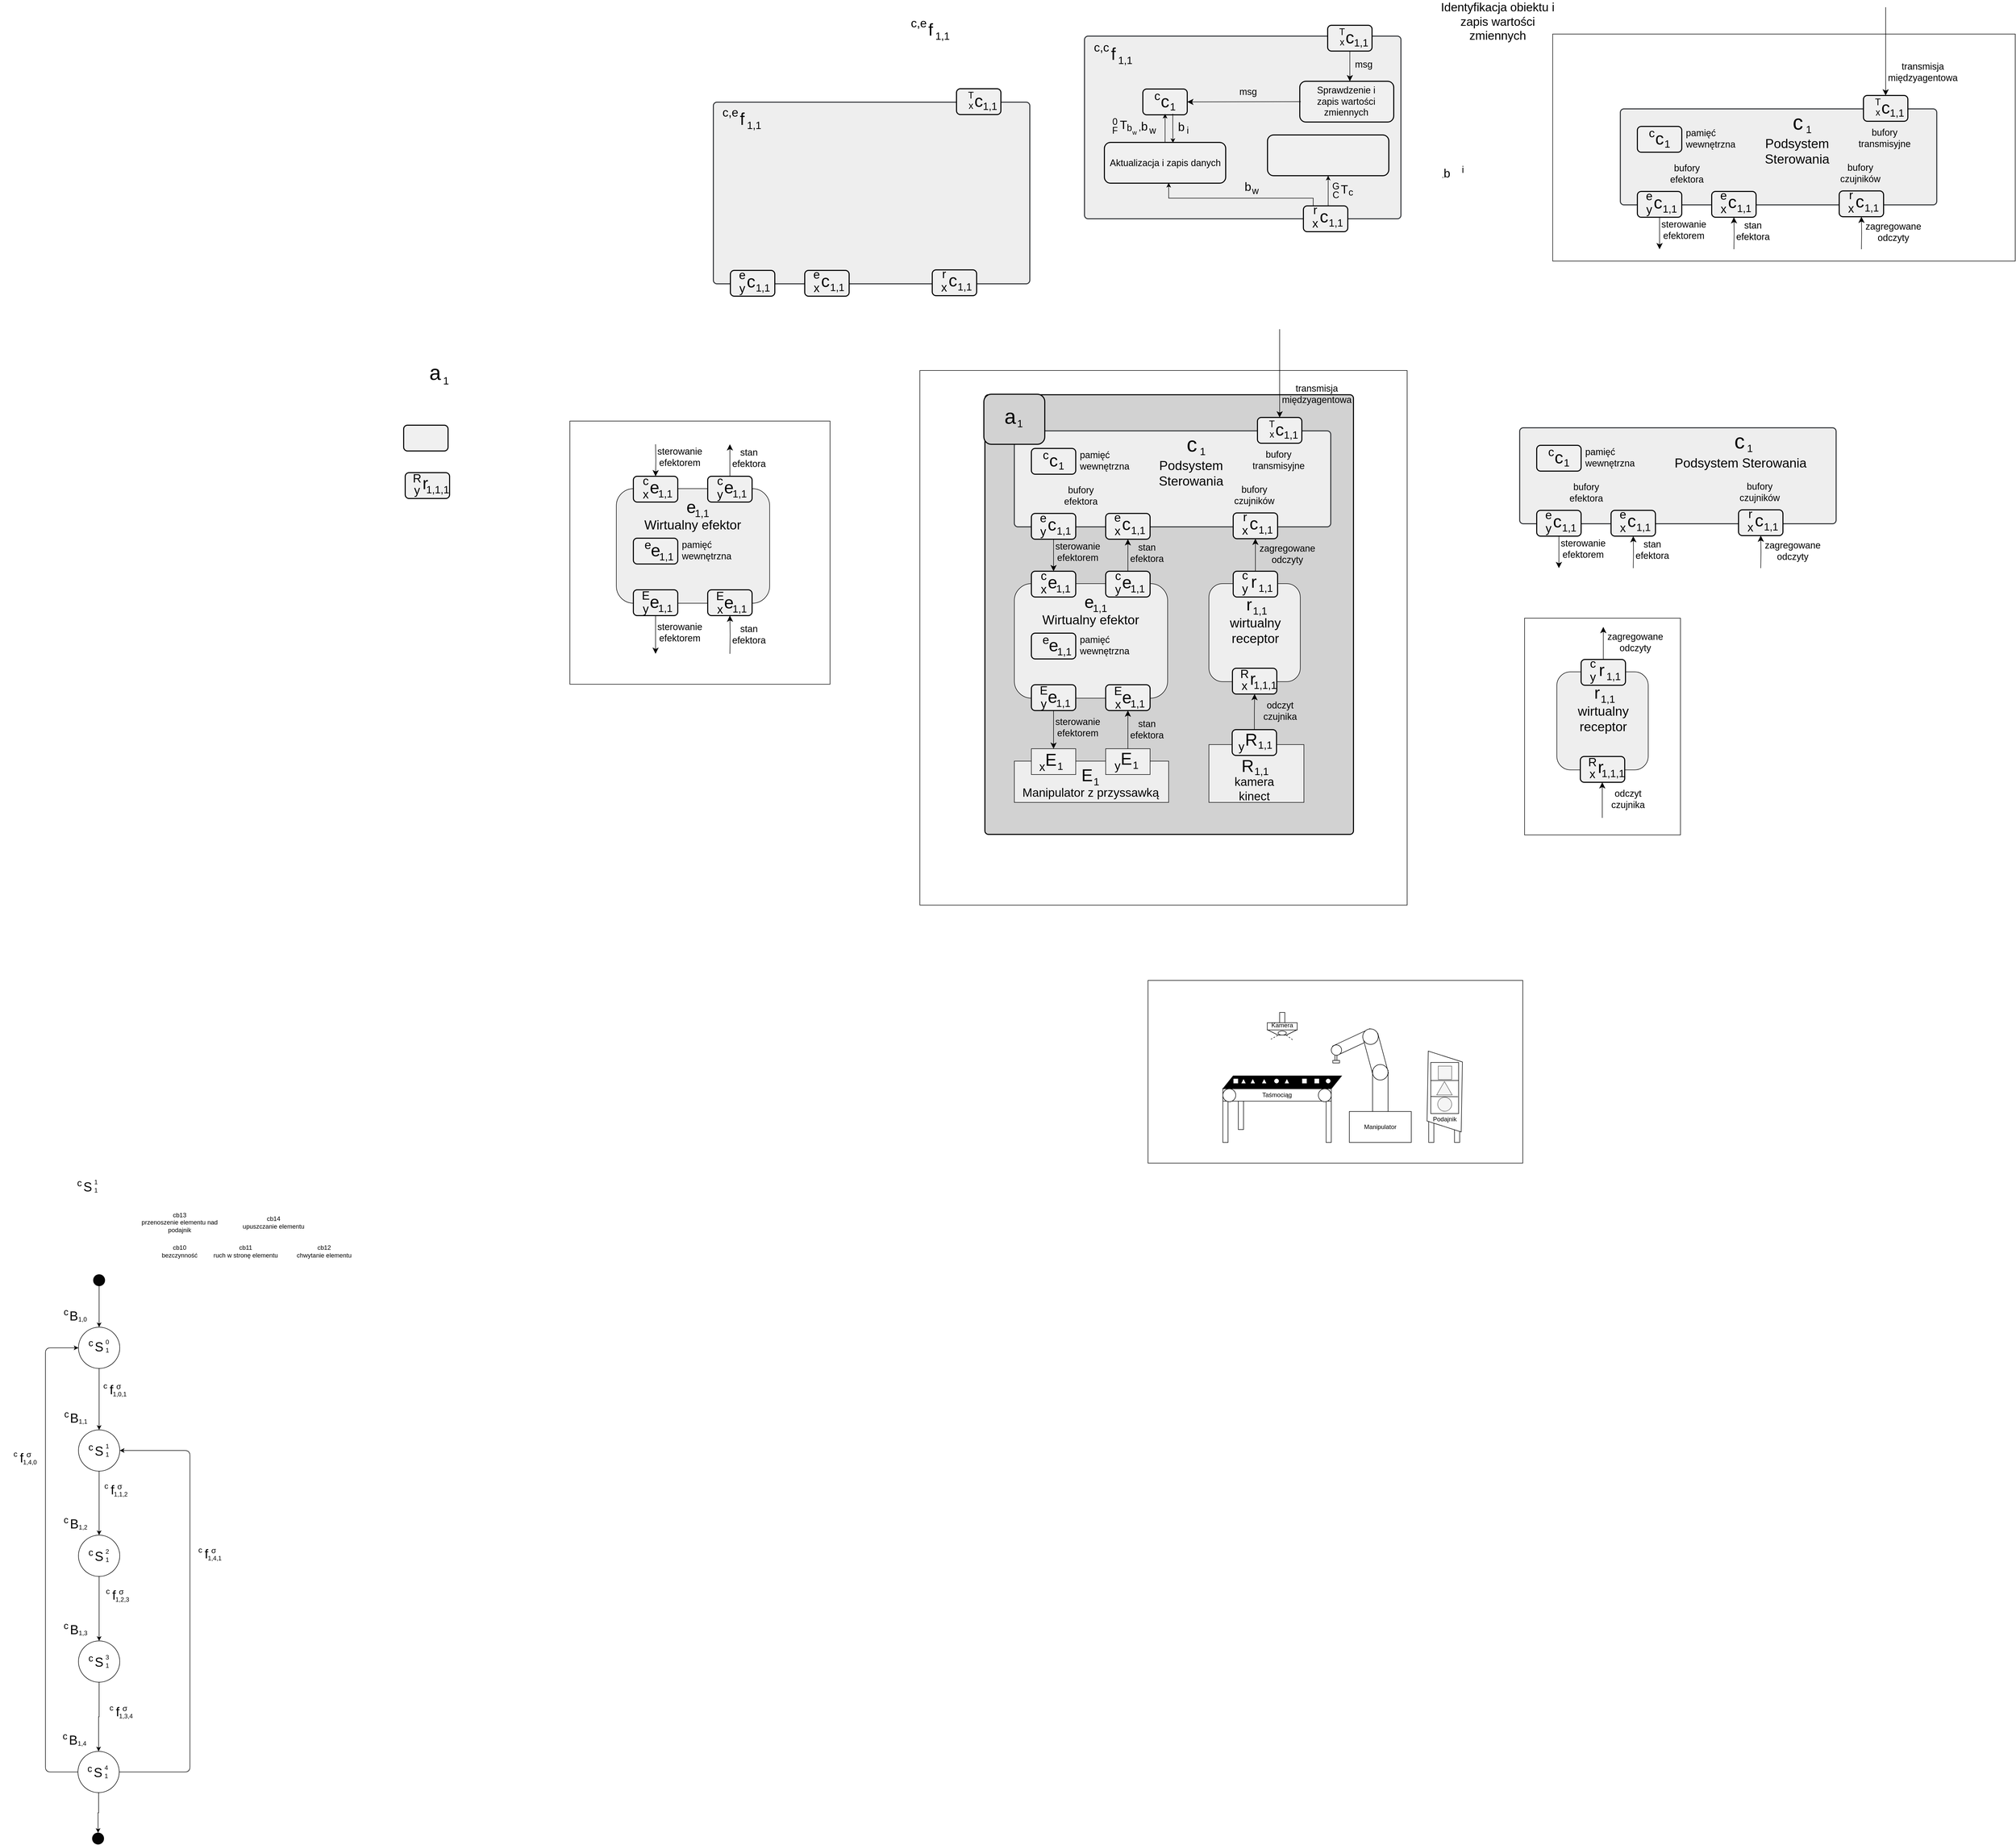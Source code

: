 <mxfile version="22.1.11" type="github">
  <diagram name="Strona-1" id="_t40CgJyZJtXVZXZAgYF">
    <mxGraphModel dx="3543" dy="1735" grid="1" gridSize="2" guides="1" tooltips="1" connect="1" arrows="1" fold="1" page="1" pageScale="1" pageWidth="827" pageHeight="1169" math="0" shadow="0">
      <root>
        <mxCell id="0" />
        <mxCell id="1" parent="0" />
        <mxCell id="kSVuRrVFs5oTkBNtRV8L-89" value="" style="rounded=0;whiteSpace=wrap;html=1;" parent="1" vertex="1">
          <mxGeometry x="626" y="-626" width="896" height="440" as="geometry" />
        </mxCell>
        <mxCell id="urR-Mw_LsZVthH1stwWV-2" value="" style="rounded=0;whiteSpace=wrap;html=1;" parent="1" vertex="1">
          <mxGeometry x="571.5" y="506" width="302" height="420" as="geometry" />
        </mxCell>
        <mxCell id="urR-Mw_LsZVthH1stwWV-1" value="" style="rounded=0;whiteSpace=wrap;html=1;" parent="1" vertex="1">
          <mxGeometry x="-1278" y="124" width="504" height="510" as="geometry" />
        </mxCell>
        <mxCell id="78L16z2ttsGEFyoCu7OO-80" value="" style="rounded=0;whiteSpace=wrap;html=1;" parent="1" vertex="1">
          <mxGeometry x="-600" y="26" width="944" height="1036" as="geometry" />
        </mxCell>
        <mxCell id="AmnBBp1fm2Mw9S4xVcrF-67" value="" style="rounded=0;whiteSpace=wrap;html=1;fillColor=#FFFFFF;" parent="1" vertex="1">
          <mxGeometry x="-158" y="1208" width="726" height="354" as="geometry" />
        </mxCell>
        <mxCell id="AmnBBp1fm2Mw9S4xVcrF-40" value="" style="rounded=0;whiteSpace=wrap;html=1;" parent="1" vertex="1">
          <mxGeometry x="385.76" y="1452.75" width="10" height="69.25" as="geometry" />
        </mxCell>
        <mxCell id="AmnBBp1fm2Mw9S4xVcrF-39" value="" style="rounded=0;whiteSpace=wrap;html=1;" parent="1" vertex="1">
          <mxGeometry x="435.76" y="1482.75" width="10" height="39.25" as="geometry" />
        </mxCell>
        <mxCell id="AmnBBp1fm2Mw9S4xVcrF-9" value="" style="rounded=0;whiteSpace=wrap;html=1;" parent="1" vertex="1">
          <mxGeometry x="204" y="1343" width="4" height="20" as="geometry" />
        </mxCell>
        <mxCell id="AmnBBp1fm2Mw9S4xVcrF-7" value="" style="rounded=0;whiteSpace=wrap;html=1;rotation=-115;" parent="1" vertex="1">
          <mxGeometry x="229.89" y="1287.47" width="20" height="80" as="geometry" />
        </mxCell>
        <mxCell id="AmnBBp1fm2Mw9S4xVcrF-5" value="" style="rounded=0;whiteSpace=wrap;html=1;rotation=-15;" parent="1" vertex="1">
          <mxGeometry x="268" y="1313" width="30" height="80" as="geometry" />
        </mxCell>
        <mxCell id="AmnBBp1fm2Mw9S4xVcrF-1" value="" style="rounded=0;whiteSpace=wrap;html=1;" parent="1" vertex="1">
          <mxGeometry x="232" y="1462" width="120" height="60" as="geometry" />
        </mxCell>
        <mxCell id="AmnBBp1fm2Mw9S4xVcrF-2" value="" style="rounded=0;whiteSpace=wrap;html=1;" parent="1" vertex="1">
          <mxGeometry x="277" y="1382" width="30" height="80" as="geometry" />
        </mxCell>
        <mxCell id="AmnBBp1fm2Mw9S4xVcrF-3" value="" style="ellipse;whiteSpace=wrap;html=1;aspect=fixed;" parent="1" vertex="1">
          <mxGeometry x="277" y="1371" width="30" height="30" as="geometry" />
        </mxCell>
        <mxCell id="AmnBBp1fm2Mw9S4xVcrF-6" value="" style="ellipse;whiteSpace=wrap;html=1;aspect=fixed;" parent="1" vertex="1">
          <mxGeometry x="258" y="1302" width="30" height="30" as="geometry" />
        </mxCell>
        <mxCell id="AmnBBp1fm2Mw9S4xVcrF-8" value="" style="ellipse;whiteSpace=wrap;html=1;aspect=fixed;" parent="1" vertex="1">
          <mxGeometry x="197" y="1333" width="20" height="20" as="geometry" />
        </mxCell>
        <mxCell id="AmnBBp1fm2Mw9S4xVcrF-11" value="" style="rounded=0;whiteSpace=wrap;html=1;" parent="1" vertex="1">
          <mxGeometry x="200" y="1363" width="13" height="5" as="geometry" />
        </mxCell>
        <mxCell id="AmnBBp1fm2Mw9S4xVcrF-12" value="" style="rounded=0;whiteSpace=wrap;html=1;" parent="1" vertex="1">
          <mxGeometry x="-13" y="1417" width="210" height="25" as="geometry" />
        </mxCell>
        <mxCell id="AmnBBp1fm2Mw9S4xVcrF-13" value="" style="shape=parallelogram;perimeter=parallelogramPerimeter;whiteSpace=wrap;html=1;fixedSize=1;fillColor=#000000;" parent="1" vertex="1">
          <mxGeometry x="-13" y="1393" width="230" height="25" as="geometry" />
        </mxCell>
        <mxCell id="AmnBBp1fm2Mw9S4xVcrF-14" value="" style="rounded=0;whiteSpace=wrap;html=1;" parent="1" vertex="1">
          <mxGeometry x="187" y="1442" width="10" height="80" as="geometry" />
        </mxCell>
        <mxCell id="AmnBBp1fm2Mw9S4xVcrF-15" value="" style="rounded=0;whiteSpace=wrap;html=1;" parent="1" vertex="1">
          <mxGeometry x="-13" y="1442" width="10" height="80" as="geometry" />
        </mxCell>
        <mxCell id="AmnBBp1fm2Mw9S4xVcrF-16" value="" style="rounded=0;whiteSpace=wrap;html=1;" parent="1" vertex="1">
          <mxGeometry x="17" y="1442" width="10" height="55" as="geometry" />
        </mxCell>
        <mxCell id="AmnBBp1fm2Mw9S4xVcrF-17" value="" style="ellipse;whiteSpace=wrap;html=1;aspect=fixed;fillColor=#FFFFFF;" parent="1" vertex="1">
          <mxGeometry x="172" y="1418" width="25" height="25" as="geometry" />
        </mxCell>
        <mxCell id="AmnBBp1fm2Mw9S4xVcrF-18" value="" style="ellipse;whiteSpace=wrap;html=1;aspect=fixed;fillColor=#FFFFFF;" parent="1" vertex="1">
          <mxGeometry x="-13" y="1418" width="25" height="25" as="geometry" />
        </mxCell>
        <mxCell id="AmnBBp1fm2Mw9S4xVcrF-23" value="" style="ellipse;whiteSpace=wrap;html=1;aspect=fixed;fillColor=#FFFFFF;" parent="1" vertex="1">
          <mxGeometry x="186" y="1398" width="10" height="10" as="geometry" />
        </mxCell>
        <mxCell id="AmnBBp1fm2Mw9S4xVcrF-26" value="" style="triangle;whiteSpace=wrap;html=1;fillColor=#FFFFFF;rotation=-90;" parent="1" vertex="1">
          <mxGeometry x="106" y="1398" width="10" height="10" as="geometry" />
        </mxCell>
        <mxCell id="AmnBBp1fm2Mw9S4xVcrF-28" value="" style="whiteSpace=wrap;html=1;aspect=fixed;fillColor=#FFFFFF;" parent="1" vertex="1">
          <mxGeometry x="164" y="1398" width="10" height="10" as="geometry" />
        </mxCell>
        <mxCell id="AmnBBp1fm2Mw9S4xVcrF-29" value="" style="whiteSpace=wrap;html=1;aspect=fixed;fillColor=#FFFFFF;" parent="1" vertex="1">
          <mxGeometry x="140" y="1398" width="10" height="10" as="geometry" />
        </mxCell>
        <mxCell id="AmnBBp1fm2Mw9S4xVcrF-30" value="" style="triangle;whiteSpace=wrap;html=1;fillColor=#FFFFFF;rotation=-90;" parent="1" vertex="1">
          <mxGeometry x="62" y="1398" width="10" height="10" as="geometry" />
        </mxCell>
        <mxCell id="AmnBBp1fm2Mw9S4xVcrF-31" value="" style="ellipse;whiteSpace=wrap;html=1;aspect=fixed;fillColor=#FFFFFF;" parent="1" vertex="1">
          <mxGeometry x="86" y="1398" width="10" height="10" as="geometry" />
        </mxCell>
        <mxCell id="AmnBBp1fm2Mw9S4xVcrF-34" value="" style="triangle;whiteSpace=wrap;html=1;fillColor=#FFFFFF;rotation=-90;" parent="1" vertex="1">
          <mxGeometry x="40" y="1398" width="10" height="10" as="geometry" />
        </mxCell>
        <mxCell id="AmnBBp1fm2Mw9S4xVcrF-36" value="" style="triangle;whiteSpace=wrap;html=1;fillColor=#FFFFFF;rotation=-90;" parent="1" vertex="1">
          <mxGeometry x="22" y="1398" width="10" height="10" as="geometry" />
        </mxCell>
        <mxCell id="AmnBBp1fm2Mw9S4xVcrF-37" value="" style="whiteSpace=wrap;html=1;aspect=fixed;fillColor=#FFFFFF;" parent="1" vertex="1">
          <mxGeometry x="7" y="1398" width="10" height="10" as="geometry" />
        </mxCell>
        <mxCell id="AmnBBp1fm2Mw9S4xVcrF-38" value="" style="shape=parallelogram;perimeter=parallelogramPerimeter;whiteSpace=wrap;html=1;fixedSize=1;fillColor=#FFFFFF;rotation=-89;" parent="1" vertex="1">
          <mxGeometry x="339.02" y="1390" width="155.58" height="66.5" as="geometry" />
        </mxCell>
        <mxCell id="AmnBBp1fm2Mw9S4xVcrF-42" value="" style="rounded=0;whiteSpace=wrap;html=1;fillColor=#FFFFFF;rotation=-90;" parent="1" vertex="1">
          <mxGeometry x="367.26" y="1389.5" width="99" height="54" as="geometry" />
        </mxCell>
        <mxCell id="AmnBBp1fm2Mw9S4xVcrF-43" value="" style="ellipse;whiteSpace=wrap;html=1;aspect=fixed;fillColor=#f5f5f5;fontColor=#333333;strokeColor=#666666;" parent="1" vertex="1">
          <mxGeometry x="403.26" y="1434.5" width="27" height="27" as="geometry" />
        </mxCell>
        <mxCell id="AmnBBp1fm2Mw9S4xVcrF-44" value="" style="triangle;whiteSpace=wrap;html=1;rotation=-90;fillColor=#f5f5f5;fontColor=#333333;strokeColor=#666666;" parent="1" vertex="1">
          <mxGeometry x="403.26" y="1402" width="26" height="30" as="geometry" />
        </mxCell>
        <mxCell id="AmnBBp1fm2Mw9S4xVcrF-45" value="" style="whiteSpace=wrap;html=1;aspect=fixed;fillColor=#f5f5f5;fontColor=#333333;strokeColor=#666666;" parent="1" vertex="1">
          <mxGeometry x="404.26" y="1374" width="26" height="26" as="geometry" />
        </mxCell>
        <mxCell id="AmnBBp1fm2Mw9S4xVcrF-48" value="" style="endArrow=none;html=1;rounded=0;entryX=0.648;entryY=0.993;entryDx=0;entryDy=0;entryPerimeter=0;" parent="1" target="AmnBBp1fm2Mw9S4xVcrF-42" edge="1">
          <mxGeometry width="50" height="50" relative="1" as="geometry">
            <mxPoint x="389.76" y="1402" as="sourcePoint" />
            <mxPoint x="439.76" y="1402" as="targetPoint" />
          </mxGeometry>
        </mxCell>
        <mxCell id="AmnBBp1fm2Mw9S4xVcrF-49" value="" style="endArrow=none;html=1;rounded=0;entryX=0.329;entryY=0.978;entryDx=0;entryDy=0;entryPerimeter=0;" parent="1" target="AmnBBp1fm2Mw9S4xVcrF-42" edge="1">
          <mxGeometry width="50" height="50" relative="1" as="geometry">
            <mxPoint x="389.76" y="1433" as="sourcePoint" />
            <mxPoint x="439.76" y="1433" as="targetPoint" />
          </mxGeometry>
        </mxCell>
        <mxCell id="AmnBBp1fm2Mw9S4xVcrF-50" value="Manipulator" style="text;html=1;strokeColor=none;fillColor=none;align=center;verticalAlign=middle;whiteSpace=wrap;rounded=0;" parent="1" vertex="1">
          <mxGeometry x="262" y="1477" width="60" height="30" as="geometry" />
        </mxCell>
        <mxCell id="AmnBBp1fm2Mw9S4xVcrF-51" value="Taśmociąg" style="text;html=1;strokeColor=none;fillColor=none;align=center;verticalAlign=middle;whiteSpace=wrap;rounded=0;" parent="1" vertex="1">
          <mxGeometry x="62" y="1414.5" width="60" height="30" as="geometry" />
        </mxCell>
        <mxCell id="AmnBBp1fm2Mw9S4xVcrF-52" value="Podajnik" style="text;html=1;strokeColor=none;fillColor=none;align=center;verticalAlign=middle;whiteSpace=wrap;rounded=0;" parent="1" vertex="1">
          <mxGeometry x="386.76" y="1461.5" width="60" height="30" as="geometry" />
        </mxCell>
        <mxCell id="AmnBBp1fm2Mw9S4xVcrF-53" value="" style="rounded=0;whiteSpace=wrap;html=1;fillColor=#FFFFFF;" parent="1" vertex="1">
          <mxGeometry x="73" y="1290" width="58" height="14" as="geometry" />
        </mxCell>
        <mxCell id="AmnBBp1fm2Mw9S4xVcrF-57" value="" style="rounded=0;whiteSpace=wrap;html=1;fillColor=#FFFFFF;" parent="1" vertex="1">
          <mxGeometry x="97" y="1270" width="10" height="20" as="geometry" />
        </mxCell>
        <mxCell id="AmnBBp1fm2Mw9S4xVcrF-59" value="" style="shape=trapezoid;perimeter=trapezoidPerimeter;whiteSpace=wrap;html=1;fixedSize=1;fillColor=#FFFFFF;rotation=-180;" parent="1" vertex="1">
          <mxGeometry x="74" y="1304" width="56" height="10" as="geometry" />
        </mxCell>
        <mxCell id="AmnBBp1fm2Mw9S4xVcrF-61" value="" style="ellipse;whiteSpace=wrap;html=1;fillColor=#FFFFFF;" parent="1" vertex="1">
          <mxGeometry x="94" y="1306" width="16" height="8" as="geometry" />
        </mxCell>
        <mxCell id="AmnBBp1fm2Mw9S4xVcrF-63" value="" style="endArrow=none;dashed=1;html=1;rounded=0;" parent="1" edge="1">
          <mxGeometry width="50" height="50" relative="1" as="geometry">
            <mxPoint x="80" y="1322" as="sourcePoint" />
            <mxPoint x="96" y="1313" as="targetPoint" />
          </mxGeometry>
        </mxCell>
        <mxCell id="AmnBBp1fm2Mw9S4xVcrF-64" value="" style="endArrow=none;dashed=1;html=1;rounded=0;" parent="1" edge="1">
          <mxGeometry width="50" height="50" relative="1" as="geometry">
            <mxPoint x="122" y="1323" as="sourcePoint" />
            <mxPoint x="110" y="1314" as="targetPoint" />
          </mxGeometry>
        </mxCell>
        <mxCell id="AmnBBp1fm2Mw9S4xVcrF-65" value="Kamera" style="text;html=1;strokeColor=none;fillColor=none;align=center;verticalAlign=middle;whiteSpace=wrap;rounded=0;" parent="1" vertex="1">
          <mxGeometry x="72" y="1280" width="60" height="30" as="geometry" />
        </mxCell>
        <mxCell id="3dWgUOd2tAEryY-Sh1Fy-10" value="" style="rounded=1;whiteSpace=wrap;html=1;absoluteArcSize=1;arcSize=14;strokeWidth=2;fillColor=#D2D2D2;" parent="1" vertex="1">
          <mxGeometry x="-474" y="73" width="714" height="852" as="geometry" />
        </mxCell>
        <mxCell id="3dWgUOd2tAEryY-Sh1Fy-16" value="" style="rounded=1;whiteSpace=wrap;html=1;absoluteArcSize=1;arcSize=14;strokeWidth=2;fillColor=#EEEEEE;strokeColor=#36393d;" parent="1" vertex="1">
          <mxGeometry x="-417" y="143" width="613" height="186" as="geometry" />
        </mxCell>
        <mxCell id="3dWgUOd2tAEryY-Sh1Fy-17" value="" style="rounded=1;whiteSpace=wrap;html=1;fillColor=#D2D2D2;strokeWidth=2;" parent="1" vertex="1">
          <mxGeometry x="-476" y="72" width="118" height="97" as="geometry" />
        </mxCell>
        <mxCell id="3dWgUOd2tAEryY-Sh1Fy-18" value="&lt;font style=&quot;font-size: 20px;&quot;&gt;1&lt;/font&gt;" style="text;html=1;strokeColor=none;fillColor=none;align=center;verticalAlign=middle;whiteSpace=wrap;rounded=0;" parent="1" vertex="1">
          <mxGeometry x="-436" y="113" width="60" height="30" as="geometry" />
        </mxCell>
        <mxCell id="3dWgUOd2tAEryY-Sh1Fy-19" value="&lt;font face=&quot;Helvetica&quot; style=&quot;font-size: 40px;&quot;&gt;a&lt;/font&gt;" style="text;html=1;strokeColor=none;fillColor=none;align=center;verticalAlign=middle;whiteSpace=wrap;rounded=0;" parent="1" vertex="1">
          <mxGeometry x="-458" y="87" width="66" height="54" as="geometry" />
        </mxCell>
        <mxCell id="3dWgUOd2tAEryY-Sh1Fy-23" value="&lt;font style=&quot;font-size: 40px;&quot;&gt;a&lt;/font&gt;" style="text;html=1;strokeColor=none;fillColor=none;align=center;verticalAlign=middle;whiteSpace=wrap;rounded=0;" parent="1" vertex="1">
          <mxGeometry x="-1572" y="2" width="66" height="54" as="geometry" />
        </mxCell>
        <mxCell id="3dWgUOd2tAEryY-Sh1Fy-24" value="&lt;font style=&quot;font-size: 25px;&quot;&gt;Podsystem Sterowania&lt;/font&gt;" style="text;html=1;strokeColor=none;fillColor=none;align=center;verticalAlign=middle;whiteSpace=wrap;rounded=0;" parent="1" vertex="1">
          <mxGeometry x="-180" y="197" width="211" height="54" as="geometry" />
        </mxCell>
        <mxCell id="3dWgUOd2tAEryY-Sh1Fy-26" value="&lt;font style=&quot;font-size: 20px;&quot;&gt;1&lt;/font&gt;" style="text;html=1;strokeColor=none;fillColor=none;align=center;verticalAlign=middle;whiteSpace=wrap;rounded=0;" parent="1" vertex="1">
          <mxGeometry x="-82" y="167" width="60" height="30" as="geometry" />
        </mxCell>
        <mxCell id="3dWgUOd2tAEryY-Sh1Fy-27" value="&lt;font style=&quot;font-size: 40px;&quot;&gt;c&lt;/font&gt;" style="text;html=1;strokeColor=none;fillColor=none;align=center;verticalAlign=middle;whiteSpace=wrap;rounded=0;" parent="1" vertex="1">
          <mxGeometry x="-106" y="141" width="66" height="54" as="geometry" />
        </mxCell>
        <mxCell id="3dWgUOd2tAEryY-Sh1Fy-28" value="" style="rounded=1;whiteSpace=wrap;html=1;fillColor=#F0F0F0;strokeWidth=2;" parent="1" vertex="1">
          <mxGeometry x="-384" y="177" width="86" height="50" as="geometry" />
        </mxCell>
        <mxCell id="3dWgUOd2tAEryY-Sh1Fy-29" value="&lt;font style=&quot;font-size: 33px;&quot;&gt;c&lt;/font&gt;" style="text;html=1;strokeColor=none;fillColor=none;align=center;verticalAlign=middle;whiteSpace=wrap;rounded=0;" parent="1" vertex="1">
          <mxGeometry x="-371" y="185" width="60" height="30" as="geometry" />
        </mxCell>
        <mxCell id="3dWgUOd2tAEryY-Sh1Fy-30" value="&lt;font style=&quot;font-size: 23px;&quot;&gt;c&lt;/font&gt;" style="text;html=1;strokeColor=none;fillColor=none;align=center;verticalAlign=middle;whiteSpace=wrap;rounded=0;" parent="1" vertex="1">
          <mxGeometry x="-386" y="175" width="60" height="30" as="geometry" />
        </mxCell>
        <mxCell id="3dWgUOd2tAEryY-Sh1Fy-31" value="&lt;font style=&quot;font-size: 20px;&quot;&gt;1&lt;/font&gt;" style="text;html=1;strokeColor=none;fillColor=none;align=center;verticalAlign=middle;whiteSpace=wrap;rounded=0;" parent="1" vertex="1">
          <mxGeometry x="-1548" y="30" width="60" height="30" as="geometry" />
        </mxCell>
        <mxCell id="3dWgUOd2tAEryY-Sh1Fy-32" value="&lt;font style=&quot;font-size: 20px;&quot;&gt;1&lt;/font&gt;" style="text;html=1;strokeColor=none;fillColor=none;align=center;verticalAlign=middle;whiteSpace=wrap;rounded=0;" parent="1" vertex="1">
          <mxGeometry x="-356" y="195" width="60" height="30" as="geometry" />
        </mxCell>
        <mxCell id="3dWgUOd2tAEryY-Sh1Fy-33" value="&lt;div align=&quot;left&quot;&gt;&lt;font style=&quot;font-size: 18px;&quot;&gt;pamięć wewnętrzna&lt;/font&gt;&lt;/div&gt;" style="text;html=1;strokeColor=none;fillColor=none;align=left;verticalAlign=middle;whiteSpace=wrap;rounded=0;" parent="1" vertex="1">
          <mxGeometry x="-292" y="179" width="86" height="44" as="geometry" />
        </mxCell>
        <mxCell id="3dWgUOd2tAEryY-Sh1Fy-34" value="&lt;font style=&quot;font-size: 18px;&quot;&gt;bufory efektora&lt;br&gt;&lt;/font&gt;" style="text;html=1;strokeColor=none;fillColor=none;align=center;verticalAlign=middle;whiteSpace=wrap;rounded=0;" parent="1" vertex="1">
          <mxGeometry x="-318" y="254" width="60" height="30" as="geometry" />
        </mxCell>
        <mxCell id="3dWgUOd2tAEryY-Sh1Fy-35" value="" style="rounded=1;whiteSpace=wrap;html=1;strokeWidth=2;fillColor=#F0F0F0;" parent="1" vertex="1">
          <mxGeometry x="-1600" y="132" width="86" height="50" as="geometry" />
        </mxCell>
        <mxCell id="3dWgUOd2tAEryY-Sh1Fy-53" style="edgeStyle=orthogonalEdgeStyle;rounded=0;orthogonalLoop=1;jettySize=auto;html=1;entryX=0.5;entryY=0;entryDx=0;entryDy=0;endSize=9;" parent="1" source="3dWgUOd2tAEryY-Sh1Fy-36" target="3dWgUOd2tAEryY-Sh1Fy-42" edge="1">
          <mxGeometry relative="1" as="geometry" />
        </mxCell>
        <mxCell id="3dWgUOd2tAEryY-Sh1Fy-36" value="" style="rounded=1;whiteSpace=wrap;html=1;strokeWidth=2;fillColor=#F0F0F0;" parent="1" vertex="1">
          <mxGeometry x="-384" y="303" width="86" height="50" as="geometry" />
        </mxCell>
        <mxCell id="3dWgUOd2tAEryY-Sh1Fy-37" value="" style="rounded=1;whiteSpace=wrap;html=1;strokeWidth=2;fillColor=#F0F0F0;" parent="1" vertex="1">
          <mxGeometry x="-240" y="303" width="86" height="50" as="geometry" />
        </mxCell>
        <mxCell id="3dWgUOd2tAEryY-Sh1Fy-41" value="" style="rounded=1;whiteSpace=wrap;html=1;fillColor=#EEEEEE;" parent="1" vertex="1">
          <mxGeometry x="-417" y="439" width="297" height="222" as="geometry" />
        </mxCell>
        <mxCell id="3dWgUOd2tAEryY-Sh1Fy-42" value="" style="rounded=1;whiteSpace=wrap;html=1;strokeWidth=2;fillColor=#F0F0F0;" parent="1" vertex="1">
          <mxGeometry x="-384" y="415" width="86" height="50" as="geometry" />
        </mxCell>
        <mxCell id="3dWgUOd2tAEryY-Sh1Fy-55" style="edgeStyle=orthogonalEdgeStyle;rounded=0;orthogonalLoop=1;jettySize=auto;html=1;endSize=9;" parent="1" source="3dWgUOd2tAEryY-Sh1Fy-43" target="3dWgUOd2tAEryY-Sh1Fy-37" edge="1">
          <mxGeometry relative="1" as="geometry" />
        </mxCell>
        <mxCell id="3dWgUOd2tAEryY-Sh1Fy-43" value="" style="rounded=1;whiteSpace=wrap;html=1;strokeWidth=2;fillColor=#F0F0F0;" parent="1" vertex="1">
          <mxGeometry x="-240" y="415" width="86" height="50" as="geometry" />
        </mxCell>
        <mxCell id="3dWgUOd2tAEryY-Sh1Fy-44" value="" style="rounded=1;whiteSpace=wrap;html=1;fillColor=#F0F0F0;strokeWidth=2;" parent="1" vertex="1">
          <mxGeometry x="-384" y="535" width="86" height="50" as="geometry" />
        </mxCell>
        <mxCell id="3dWgUOd2tAEryY-Sh1Fy-45" value="&lt;font style=&quot;font-size: 33px;&quot;&gt;e&lt;/font&gt;" style="text;html=1;strokeColor=none;fillColor=none;align=center;verticalAlign=middle;whiteSpace=wrap;rounded=0;" parent="1" vertex="1">
          <mxGeometry x="-371" y="543" width="60" height="30" as="geometry" />
        </mxCell>
        <mxCell id="3dWgUOd2tAEryY-Sh1Fy-46" value="&lt;font style=&quot;font-size: 23px;&quot;&gt;e&lt;/font&gt;" style="text;html=1;strokeColor=none;fillColor=none;align=center;verticalAlign=middle;whiteSpace=wrap;rounded=0;" parent="1" vertex="1">
          <mxGeometry x="-386" y="533" width="60" height="30" as="geometry" />
        </mxCell>
        <mxCell id="3dWgUOd2tAEryY-Sh1Fy-47" value="&lt;font style=&quot;font-size: 20px;&quot;&gt;1&lt;/font&gt;&lt;font style=&quot;font-size: 20px;&quot;&gt;,1&lt;/font&gt;" style="text;html=1;strokeColor=none;fillColor=none;align=center;verticalAlign=middle;whiteSpace=wrap;rounded=0;" parent="1" vertex="1">
          <mxGeometry x="-350" y="555" width="60" height="30" as="geometry" />
        </mxCell>
        <mxCell id="3dWgUOd2tAEryY-Sh1Fy-48" value="&lt;div align=&quot;left&quot;&gt;&lt;font style=&quot;font-size: 18px;&quot;&gt;pamięć wewnętrzna&lt;/font&gt;&lt;/div&gt;" style="text;html=1;strokeColor=none;fillColor=none;align=left;verticalAlign=middle;whiteSpace=wrap;rounded=0;" parent="1" vertex="1">
          <mxGeometry x="-292" y="537" width="86" height="44" as="geometry" />
        </mxCell>
        <mxCell id="3dWgUOd2tAEryY-Sh1Fy-50" value="&lt;font style=&quot;font-size: 18px;&quot;&gt;sterowanie efektorem&lt;/font&gt;" style="text;html=1;strokeColor=none;fillColor=none;align=center;verticalAlign=middle;whiteSpace=wrap;rounded=0;" parent="1" vertex="1">
          <mxGeometry x="-324" y="363" width="60" height="30" as="geometry" />
        </mxCell>
        <mxCell id="3dWgUOd2tAEryY-Sh1Fy-51" value="&lt;div style=&quot;font-size: 18px;&quot;&gt;&lt;font style=&quot;font-size: 18px;&quot;&gt;stan&lt;/font&gt;&lt;/div&gt;&lt;div style=&quot;font-size: 18px;&quot;&gt;&lt;font style=&quot;font-size: 18px;&quot;&gt;efektora&lt;font style=&quot;font-size: 18px;&quot;&gt;&lt;br&gt;&lt;/font&gt;&lt;/font&gt;&lt;/div&gt;" style="text;html=1;strokeColor=none;fillColor=none;align=center;verticalAlign=middle;whiteSpace=wrap;rounded=0;" parent="1" vertex="1">
          <mxGeometry x="-190" y="365" width="60" height="30" as="geometry" />
        </mxCell>
        <mxCell id="3dWgUOd2tAEryY-Sh1Fy-108" style="edgeStyle=orthogonalEdgeStyle;rounded=0;orthogonalLoop=1;jettySize=auto;html=1;entryX=0.5;entryY=0;entryDx=0;entryDy=0;endSize=9;" parent="1" source="3dWgUOd2tAEryY-Sh1Fy-56" target="3dWgUOd2tAEryY-Sh1Fy-95" edge="1">
          <mxGeometry relative="1" as="geometry" />
        </mxCell>
        <mxCell id="3dWgUOd2tAEryY-Sh1Fy-56" value="" style="rounded=1;whiteSpace=wrap;html=1;strokeWidth=2;fillColor=#F0F0F0;" parent="1" vertex="1">
          <mxGeometry x="-384" y="635" width="86" height="50" as="geometry" />
        </mxCell>
        <mxCell id="3dWgUOd2tAEryY-Sh1Fy-57" value="" style="rounded=1;whiteSpace=wrap;html=1;strokeWidth=2;fillColor=#F0F0F0;" parent="1" vertex="1">
          <mxGeometry x="-240" y="635" width="86" height="50" as="geometry" />
        </mxCell>
        <mxCell id="3dWgUOd2tAEryY-Sh1Fy-58" value="&lt;font style=&quot;font-size: 25px;&quot;&gt;Wirtualny efektor&lt;/font&gt;" style="text;html=1;strokeColor=none;fillColor=none;align=center;verticalAlign=middle;whiteSpace=wrap;rounded=0;" parent="1" vertex="1">
          <mxGeometry x="-400" y="493" width="262" height="30" as="geometry" />
        </mxCell>
        <mxCell id="3dWgUOd2tAEryY-Sh1Fy-63" value="&lt;font style=&quot;font-size: 33px;&quot;&gt;e&lt;/font&gt;" style="text;html=1;strokeColor=none;fillColor=none;align=center;verticalAlign=middle;whiteSpace=wrap;rounded=0;" parent="1" vertex="1">
          <mxGeometry x="-302" y="459" width="60" height="30" as="geometry" />
        </mxCell>
        <mxCell id="3dWgUOd2tAEryY-Sh1Fy-65" value="&lt;font style=&quot;font-size: 20px;&quot;&gt;1&lt;/font&gt;&lt;font style=&quot;font-size: 20px;&quot;&gt;,1&lt;/font&gt;" style="text;html=1;strokeColor=none;fillColor=none;align=center;verticalAlign=middle;whiteSpace=wrap;rounded=0;" parent="1" vertex="1">
          <mxGeometry x="-281" y="471" width="60" height="30" as="geometry" />
        </mxCell>
        <mxCell id="3dWgUOd2tAEryY-Sh1Fy-66" value="&lt;font style=&quot;font-size: 33px;&quot;&gt;e&lt;/font&gt;" style="text;html=1;strokeColor=none;fillColor=none;align=center;verticalAlign=middle;whiteSpace=wrap;rounded=0;" parent="1" vertex="1">
          <mxGeometry x="-229" y="421" width="60" height="30" as="geometry" />
        </mxCell>
        <mxCell id="3dWgUOd2tAEryY-Sh1Fy-67" value="&lt;font style=&quot;font-size: 20px;&quot;&gt;1&lt;/font&gt;&lt;font style=&quot;font-size: 20px;&quot;&gt;,1&lt;/font&gt;" style="text;html=1;strokeColor=none;fillColor=none;align=center;verticalAlign=middle;whiteSpace=wrap;rounded=0;" parent="1" vertex="1">
          <mxGeometry x="-208" y="433" width="60" height="30" as="geometry" />
        </mxCell>
        <mxCell id="3dWgUOd2tAEryY-Sh1Fy-68" value="&lt;font style=&quot;font-size: 23px;&quot;&gt;c&lt;/font&gt;" style="text;html=1;strokeColor=none;fillColor=none;align=center;verticalAlign=middle;whiteSpace=wrap;rounded=0;" parent="1" vertex="1">
          <mxGeometry x="-246" y="409" width="60" height="30" as="geometry" />
        </mxCell>
        <mxCell id="3dWgUOd2tAEryY-Sh1Fy-72" value="&lt;font style=&quot;font-size: 23px;&quot;&gt;y&lt;/font&gt;" style="text;html=1;strokeColor=none;fillColor=none;align=center;verticalAlign=middle;whiteSpace=wrap;rounded=0;" parent="1" vertex="1">
          <mxGeometry x="-246" y="435" width="60" height="30" as="geometry" />
        </mxCell>
        <mxCell id="3dWgUOd2tAEryY-Sh1Fy-73" value="&lt;font style=&quot;font-size: 33px;&quot;&gt;e&lt;/font&gt;" style="text;html=1;strokeColor=none;fillColor=none;align=center;verticalAlign=middle;whiteSpace=wrap;rounded=0;" parent="1" vertex="1">
          <mxGeometry x="-373" y="421" width="60" height="30" as="geometry" />
        </mxCell>
        <mxCell id="3dWgUOd2tAEryY-Sh1Fy-74" value="&lt;font style=&quot;font-size: 20px;&quot;&gt;1&lt;/font&gt;&lt;font style=&quot;font-size: 20px;&quot;&gt;,1&lt;/font&gt;" style="text;html=1;strokeColor=none;fillColor=none;align=center;verticalAlign=middle;whiteSpace=wrap;rounded=0;" parent="1" vertex="1">
          <mxGeometry x="-352" y="433" width="60" height="30" as="geometry" />
        </mxCell>
        <mxCell id="3dWgUOd2tAEryY-Sh1Fy-75" value="&lt;font style=&quot;font-size: 23px;&quot;&gt;c&lt;/font&gt;" style="text;html=1;strokeColor=none;fillColor=none;align=center;verticalAlign=middle;whiteSpace=wrap;rounded=0;" parent="1" vertex="1">
          <mxGeometry x="-390" y="409" width="60" height="30" as="geometry" />
        </mxCell>
        <mxCell id="3dWgUOd2tAEryY-Sh1Fy-76" value="&lt;font style=&quot;font-size: 23px;&quot;&gt;x&lt;/font&gt;" style="text;html=1;strokeColor=none;fillColor=none;align=center;verticalAlign=middle;whiteSpace=wrap;rounded=0;" parent="1" vertex="1">
          <mxGeometry x="-390" y="435" width="60" height="30" as="geometry" />
        </mxCell>
        <mxCell id="3dWgUOd2tAEryY-Sh1Fy-77" value="&lt;font style=&quot;font-size: 33px;&quot;&gt;e&lt;/font&gt;" style="text;html=1;strokeColor=none;fillColor=none;align=center;verticalAlign=middle;whiteSpace=wrap;rounded=0;" parent="1" vertex="1">
          <mxGeometry x="-373" y="643" width="60" height="30" as="geometry" />
        </mxCell>
        <mxCell id="3dWgUOd2tAEryY-Sh1Fy-78" value="&lt;font style=&quot;font-size: 20px;&quot;&gt;1&lt;/font&gt;&lt;font style=&quot;font-size: 20px;&quot;&gt;,1&lt;/font&gt;" style="text;html=1;strokeColor=none;fillColor=none;align=center;verticalAlign=middle;whiteSpace=wrap;rounded=0;" parent="1" vertex="1">
          <mxGeometry x="-352" y="655" width="60" height="30" as="geometry" />
        </mxCell>
        <mxCell id="3dWgUOd2tAEryY-Sh1Fy-79" value="&lt;font style=&quot;font-size: 23px;&quot;&gt;E&lt;/font&gt;" style="text;html=1;strokeColor=none;fillColor=none;align=center;verticalAlign=middle;whiteSpace=wrap;rounded=0;" parent="1" vertex="1">
          <mxGeometry x="-390" y="631" width="60" height="30" as="geometry" />
        </mxCell>
        <mxCell id="3dWgUOd2tAEryY-Sh1Fy-80" value="&lt;font style=&quot;font-size: 23px;&quot;&gt;y&lt;/font&gt;" style="text;html=1;strokeColor=none;fillColor=none;align=center;verticalAlign=middle;whiteSpace=wrap;rounded=0;" parent="1" vertex="1">
          <mxGeometry x="-390" y="657" width="60" height="30" as="geometry" />
        </mxCell>
        <mxCell id="3dWgUOd2tAEryY-Sh1Fy-81" value="&lt;font style=&quot;font-size: 33px;&quot;&gt;e&lt;/font&gt;" style="text;html=1;strokeColor=none;fillColor=none;align=center;verticalAlign=middle;whiteSpace=wrap;rounded=0;" parent="1" vertex="1">
          <mxGeometry x="-229" y="644" width="60" height="30" as="geometry" />
        </mxCell>
        <mxCell id="3dWgUOd2tAEryY-Sh1Fy-82" value="&lt;font style=&quot;font-size: 20px;&quot;&gt;1&lt;/font&gt;&lt;font style=&quot;font-size: 20px;&quot;&gt;,1&lt;/font&gt;" style="text;html=1;strokeColor=none;fillColor=none;align=center;verticalAlign=middle;whiteSpace=wrap;rounded=0;" parent="1" vertex="1">
          <mxGeometry x="-208" y="656" width="60" height="30" as="geometry" />
        </mxCell>
        <mxCell id="3dWgUOd2tAEryY-Sh1Fy-83" value="&lt;font style=&quot;font-size: 23px;&quot;&gt;E&lt;/font&gt;" style="text;html=1;strokeColor=none;fillColor=none;align=center;verticalAlign=middle;whiteSpace=wrap;rounded=0;" parent="1" vertex="1">
          <mxGeometry x="-246" y="632" width="60" height="30" as="geometry" />
        </mxCell>
        <mxCell id="3dWgUOd2tAEryY-Sh1Fy-84" value="&lt;font style=&quot;font-size: 23px;&quot;&gt;x&lt;/font&gt;" style="text;html=1;strokeColor=none;fillColor=none;align=center;verticalAlign=middle;whiteSpace=wrap;rounded=0;" parent="1" vertex="1">
          <mxGeometry x="-246" y="658" width="60" height="30" as="geometry" />
        </mxCell>
        <mxCell id="3dWgUOd2tAEryY-Sh1Fy-85" value="&lt;font style=&quot;font-size: 33px;&quot;&gt;c&lt;/font&gt;" style="text;html=1;strokeColor=none;fillColor=none;align=center;verticalAlign=middle;whiteSpace=wrap;rounded=0;" parent="1" vertex="1">
          <mxGeometry x="-230" y="308" width="60" height="30" as="geometry" />
        </mxCell>
        <mxCell id="3dWgUOd2tAEryY-Sh1Fy-86" value="&lt;font style=&quot;font-size: 20px;&quot;&gt;1&lt;/font&gt;&lt;font style=&quot;font-size: 20px;&quot;&gt;,1&lt;/font&gt;" style="text;html=1;strokeColor=none;fillColor=none;align=center;verticalAlign=middle;whiteSpace=wrap;rounded=0;" parent="1" vertex="1">
          <mxGeometry x="-207" y="320" width="60" height="30" as="geometry" />
        </mxCell>
        <mxCell id="3dWgUOd2tAEryY-Sh1Fy-87" value="&lt;font style=&quot;font-size: 23px;&quot;&gt;e&lt;/font&gt;" style="text;html=1;strokeColor=none;fillColor=none;align=center;verticalAlign=middle;whiteSpace=wrap;rounded=0;" parent="1" vertex="1">
          <mxGeometry x="-247" y="296" width="60" height="30" as="geometry" />
        </mxCell>
        <mxCell id="3dWgUOd2tAEryY-Sh1Fy-88" value="&lt;font style=&quot;font-size: 23px;&quot;&gt;x&lt;/font&gt;" style="text;html=1;strokeColor=none;fillColor=none;align=center;verticalAlign=middle;whiteSpace=wrap;rounded=0;" parent="1" vertex="1">
          <mxGeometry x="-247" y="322" width="60" height="30" as="geometry" />
        </mxCell>
        <mxCell id="3dWgUOd2tAEryY-Sh1Fy-89" value="&lt;font style=&quot;font-size: 33px;&quot;&gt;c&lt;/font&gt;" style="text;html=1;strokeColor=none;fillColor=none;align=center;verticalAlign=middle;whiteSpace=wrap;rounded=0;" parent="1" vertex="1">
          <mxGeometry x="-374" y="309" width="60" height="30" as="geometry" />
        </mxCell>
        <mxCell id="3dWgUOd2tAEryY-Sh1Fy-90" value="&lt;font style=&quot;font-size: 20px;&quot;&gt;1&lt;/font&gt;&lt;font style=&quot;font-size: 20px;&quot;&gt;,1&lt;/font&gt;" style="text;html=1;strokeColor=none;fillColor=none;align=center;verticalAlign=middle;whiteSpace=wrap;rounded=0;" parent="1" vertex="1">
          <mxGeometry x="-351" y="321" width="60" height="30" as="geometry" />
        </mxCell>
        <mxCell id="3dWgUOd2tAEryY-Sh1Fy-91" value="&lt;font style=&quot;font-size: 23px;&quot;&gt;e&lt;/font&gt;" style="text;html=1;strokeColor=none;fillColor=none;align=center;verticalAlign=middle;whiteSpace=wrap;rounded=0;" parent="1" vertex="1">
          <mxGeometry x="-391" y="297" width="60" height="30" as="geometry" />
        </mxCell>
        <mxCell id="3dWgUOd2tAEryY-Sh1Fy-92" value="&lt;font style=&quot;font-size: 23px;&quot;&gt;y&lt;/font&gt;" style="text;html=1;strokeColor=none;fillColor=none;align=center;verticalAlign=middle;whiteSpace=wrap;rounded=0;" parent="1" vertex="1">
          <mxGeometry x="-391" y="323" width="60" height="30" as="geometry" />
        </mxCell>
        <mxCell id="3dWgUOd2tAEryY-Sh1Fy-93" value="" style="rounded=0;whiteSpace=wrap;html=1;fillColor=#EEEEEE;" parent="1" vertex="1">
          <mxGeometry x="-417" y="783" width="299" height="80" as="geometry" />
        </mxCell>
        <mxCell id="3dWgUOd2tAEryY-Sh1Fy-109" style="edgeStyle=orthogonalEdgeStyle;rounded=0;orthogonalLoop=1;jettySize=auto;html=1;endSize=9;" parent="1" source="3dWgUOd2tAEryY-Sh1Fy-94" target="3dWgUOd2tAEryY-Sh1Fy-57" edge="1">
          <mxGeometry relative="1" as="geometry" />
        </mxCell>
        <mxCell id="3dWgUOd2tAEryY-Sh1Fy-94" value="" style="rounded=0;whiteSpace=wrap;html=1;fillColor=#F0F0F0;" parent="1" vertex="1">
          <mxGeometry x="-240" y="759" width="86" height="50" as="geometry" />
        </mxCell>
        <mxCell id="3dWgUOd2tAEryY-Sh1Fy-95" value="" style="rounded=0;whiteSpace=wrap;html=1;fillColor=#F0F0F0;" parent="1" vertex="1">
          <mxGeometry x="-384" y="759" width="86" height="50" as="geometry" />
        </mxCell>
        <mxCell id="3dWgUOd2tAEryY-Sh1Fy-97" value="&lt;font style=&quot;font-size: 33px;&quot;&gt;E&lt;/font&gt;" style="text;html=1;strokeColor=none;fillColor=none;align=center;verticalAlign=middle;whiteSpace=wrap;rounded=0;" parent="1" vertex="1">
          <mxGeometry x="-230.5" y="763" width="60" height="30" as="geometry" />
        </mxCell>
        <mxCell id="3dWgUOd2tAEryY-Sh1Fy-98" value="&lt;font style=&quot;font-size: 20px;&quot;&gt;1&lt;/font&gt;" style="text;html=1;strokeColor=none;fillColor=none;align=center;verticalAlign=middle;whiteSpace=wrap;rounded=0;" parent="1" vertex="1">
          <mxGeometry x="-212.5" y="775" width="60" height="30" as="geometry" />
        </mxCell>
        <mxCell id="3dWgUOd2tAEryY-Sh1Fy-100" value="&lt;font style=&quot;font-size: 23px;&quot;&gt;y&lt;/font&gt;" style="text;html=1;strokeColor=none;fillColor=none;align=center;verticalAlign=middle;whiteSpace=wrap;rounded=0;" parent="1" vertex="1">
          <mxGeometry x="-247.5" y="777" width="60" height="30" as="geometry" />
        </mxCell>
        <mxCell id="3dWgUOd2tAEryY-Sh1Fy-101" value="&lt;font style=&quot;font-size: 33px;&quot;&gt;E&lt;/font&gt;" style="text;html=1;strokeColor=none;fillColor=none;align=center;verticalAlign=middle;whiteSpace=wrap;rounded=0;" parent="1" vertex="1">
          <mxGeometry x="-376" y="765" width="60" height="30" as="geometry" />
        </mxCell>
        <mxCell id="3dWgUOd2tAEryY-Sh1Fy-102" value="&lt;font style=&quot;font-size: 20px;&quot;&gt;1&lt;/font&gt;" style="text;html=1;strokeColor=none;fillColor=none;align=center;verticalAlign=middle;whiteSpace=wrap;rounded=0;" parent="1" vertex="1">
          <mxGeometry x="-358" y="777" width="60" height="30" as="geometry" />
        </mxCell>
        <mxCell id="3dWgUOd2tAEryY-Sh1Fy-103" value="&lt;font style=&quot;font-size: 23px;&quot;&gt;x&lt;/font&gt;" style="text;html=1;strokeColor=none;fillColor=none;align=center;verticalAlign=middle;whiteSpace=wrap;rounded=0;" parent="1" vertex="1">
          <mxGeometry x="-393" y="779" width="60" height="30" as="geometry" />
        </mxCell>
        <mxCell id="3dWgUOd2tAEryY-Sh1Fy-104" value="&lt;font style=&quot;font-size: 33px;&quot;&gt;E&lt;/font&gt;" style="text;html=1;strokeColor=none;fillColor=none;align=center;verticalAlign=middle;whiteSpace=wrap;rounded=0;" parent="1" vertex="1">
          <mxGeometry x="-306.5" y="795" width="60" height="30" as="geometry" />
        </mxCell>
        <mxCell id="3dWgUOd2tAEryY-Sh1Fy-105" value="&lt;font style=&quot;font-size: 20px;&quot;&gt;1&lt;/font&gt;" style="text;html=1;strokeColor=none;fillColor=none;align=center;verticalAlign=middle;whiteSpace=wrap;rounded=0;" parent="1" vertex="1">
          <mxGeometry x="-288.5" y="807" width="60" height="30" as="geometry" />
        </mxCell>
        <mxCell id="3dWgUOd2tAEryY-Sh1Fy-107" value="&lt;font style=&quot;font-size: 23px;&quot;&gt;Manipulator z przyssawką&lt;/font&gt;" style="text;html=1;strokeColor=none;fillColor=none;align=center;verticalAlign=middle;whiteSpace=wrap;rounded=0;" parent="1" vertex="1">
          <mxGeometry x="-436" y="829" width="334" height="30" as="geometry" />
        </mxCell>
        <mxCell id="3dWgUOd2tAEryY-Sh1Fy-110" value="&lt;div style=&quot;font-size: 18px;&quot;&gt;&lt;font style=&quot;font-size: 18px;&quot;&gt;stan&lt;/font&gt;&lt;/div&gt;&lt;div style=&quot;font-size: 18px;&quot;&gt;&lt;font style=&quot;font-size: 18px;&quot;&gt;efektora&lt;font style=&quot;font-size: 18px;&quot;&gt;&lt;br&gt;&lt;/font&gt;&lt;/font&gt;&lt;/div&gt;" style="text;html=1;strokeColor=none;fillColor=none;align=center;verticalAlign=middle;whiteSpace=wrap;rounded=0;" parent="1" vertex="1">
          <mxGeometry x="-190" y="707" width="60" height="30" as="geometry" />
        </mxCell>
        <mxCell id="3dWgUOd2tAEryY-Sh1Fy-111" value="&lt;font style=&quot;font-size: 18px;&quot;&gt;sterowanie efektorem&lt;/font&gt;" style="text;html=1;strokeColor=none;fillColor=none;align=center;verticalAlign=middle;whiteSpace=wrap;rounded=0;" parent="1" vertex="1">
          <mxGeometry x="-324" y="703" width="60" height="30" as="geometry" />
        </mxCell>
        <mxCell id="78L16z2ttsGEFyoCu7OO-45" style="edgeStyle=orthogonalEdgeStyle;rounded=0;orthogonalLoop=1;jettySize=auto;html=1;exitX=0.5;exitY=0;exitDx=0;exitDy=0;entryX=0.5;entryY=1;entryDx=0;entryDy=0;endSize=9;" parent="1" source="78L16z2ttsGEFyoCu7OO-38" target="78L16z2ttsGEFyoCu7OO-2" edge="1">
          <mxGeometry relative="1" as="geometry" />
        </mxCell>
        <mxCell id="78L16z2ttsGEFyoCu7OO-2" value="" style="rounded=1;whiteSpace=wrap;html=1;strokeWidth=2;fillColor=#F0F0F0;" parent="1" vertex="1">
          <mxGeometry x="7" y="302" width="86" height="50" as="geometry" />
        </mxCell>
        <mxCell id="78L16z2ttsGEFyoCu7OO-3" value="&lt;font style=&quot;font-size: 33px;&quot;&gt;c&lt;/font&gt;" style="text;html=1;strokeColor=none;fillColor=none;align=center;verticalAlign=middle;whiteSpace=wrap;rounded=0;" parent="1" vertex="1">
          <mxGeometry x="17" y="307" width="60" height="30" as="geometry" />
        </mxCell>
        <mxCell id="78L16z2ttsGEFyoCu7OO-4" value="&lt;font style=&quot;font-size: 20px;&quot;&gt;1&lt;/font&gt;&lt;font style=&quot;font-size: 20px;&quot;&gt;,1&lt;/font&gt;" style="text;html=1;strokeColor=none;fillColor=none;align=center;verticalAlign=middle;whiteSpace=wrap;rounded=0;" parent="1" vertex="1">
          <mxGeometry x="40" y="319" width="60" height="30" as="geometry" />
        </mxCell>
        <mxCell id="78L16z2ttsGEFyoCu7OO-5" value="&lt;font style=&quot;font-size: 23px;&quot;&gt;r&lt;/font&gt;" style="text;html=1;strokeColor=none;fillColor=none;align=center;verticalAlign=middle;whiteSpace=wrap;rounded=0;" parent="1" vertex="1">
          <mxGeometry y="295" width="60" height="30" as="geometry" />
        </mxCell>
        <mxCell id="78L16z2ttsGEFyoCu7OO-6" value="&lt;font style=&quot;font-size: 23px;&quot;&gt;x&lt;/font&gt;" style="text;html=1;strokeColor=none;fillColor=none;align=center;verticalAlign=middle;whiteSpace=wrap;rounded=0;" parent="1" vertex="1">
          <mxGeometry y="321" width="60" height="30" as="geometry" />
        </mxCell>
        <mxCell id="78L16z2ttsGEFyoCu7OO-43" value="&lt;font style=&quot;font-size: 18px;&quot;&gt;bufory czujników&lt;br&gt;&lt;/font&gt;" style="text;html=1;strokeColor=none;fillColor=none;align=center;verticalAlign=middle;whiteSpace=wrap;rounded=0;" parent="1" vertex="1">
          <mxGeometry x="18" y="253" width="60" height="30" as="geometry" />
        </mxCell>
        <mxCell id="78L16z2ttsGEFyoCu7OO-44" value="&lt;div style=&quot;font-size: 18px;&quot;&gt;&lt;font style=&quot;font-size: 18px;&quot;&gt;zagregowane&lt;/font&gt;&lt;/div&gt;&lt;div style=&quot;font-size: 18px;&quot;&gt;&lt;font style=&quot;font-size: 18px;&quot;&gt;odczyty&lt;/font&gt;&lt;br&gt;&lt;/div&gt;" style="text;html=1;strokeColor=none;fillColor=none;align=center;verticalAlign=middle;whiteSpace=wrap;rounded=0;" parent="1" vertex="1">
          <mxGeometry x="82" y="367" width="60" height="30" as="geometry" />
        </mxCell>
        <mxCell id="78L16z2ttsGEFyoCu7OO-46" value="" style="rounded=1;whiteSpace=wrap;html=1;fillColor=#EEEEEE;" parent="1" vertex="1">
          <mxGeometry x="-40" y="439" width="177" height="190" as="geometry" />
        </mxCell>
        <mxCell id="78L16z2ttsGEFyoCu7OO-38" value="" style="rounded=1;whiteSpace=wrap;html=1;strokeWidth=2;fillColor=#F0F0F0;" parent="1" vertex="1">
          <mxGeometry x="7" y="415" width="86" height="50" as="geometry" />
        </mxCell>
        <mxCell id="78L16z2ttsGEFyoCu7OO-39" value="&lt;font style=&quot;font-size: 33px;&quot;&gt;r&lt;/font&gt;" style="text;html=1;strokeColor=none;fillColor=none;align=center;verticalAlign=middle;whiteSpace=wrap;rounded=0;" parent="1" vertex="1">
          <mxGeometry x="17" y="420" width="60" height="30" as="geometry" />
        </mxCell>
        <mxCell id="78L16z2ttsGEFyoCu7OO-40" value="&lt;font style=&quot;font-size: 20px;&quot;&gt;1&lt;/font&gt;&lt;font style=&quot;font-size: 20px;&quot;&gt;,1&lt;/font&gt;" style="text;html=1;strokeColor=none;fillColor=none;align=center;verticalAlign=middle;whiteSpace=wrap;rounded=0;" parent="1" vertex="1">
          <mxGeometry x="40" y="432" width="60" height="30" as="geometry" />
        </mxCell>
        <mxCell id="78L16z2ttsGEFyoCu7OO-41" value="&lt;font style=&quot;font-size: 23px;&quot;&gt;c&lt;/font&gt;" style="text;html=1;strokeColor=none;fillColor=none;align=center;verticalAlign=middle;whiteSpace=wrap;rounded=0;" parent="1" vertex="1">
          <mxGeometry y="408" width="60" height="30" as="geometry" />
        </mxCell>
        <mxCell id="78L16z2ttsGEFyoCu7OO-42" value="&lt;font style=&quot;font-size: 23px;&quot;&gt;y&lt;/font&gt;" style="text;html=1;strokeColor=none;fillColor=none;align=center;verticalAlign=middle;whiteSpace=wrap;rounded=0;" parent="1" vertex="1">
          <mxGeometry y="434" width="60" height="30" as="geometry" />
        </mxCell>
        <mxCell id="78L16z2ttsGEFyoCu7OO-47" value="&lt;font style=&quot;font-size: 25px;&quot;&gt;wirtualny receptor&lt;/font&gt;" style="text;html=1;strokeColor=none;fillColor=none;align=center;verticalAlign=middle;whiteSpace=wrap;rounded=0;" parent="1" vertex="1">
          <mxGeometry x="20" y="514" width="60" height="30" as="geometry" />
        </mxCell>
        <mxCell id="78L16z2ttsGEFyoCu7OO-48" value="&lt;font style=&quot;font-size: 33px;&quot;&gt;r&lt;/font&gt;" style="text;html=1;strokeColor=none;fillColor=none;align=center;verticalAlign=middle;whiteSpace=wrap;rounded=0;" parent="1" vertex="1">
          <mxGeometry x="8" y="464" width="60" height="30" as="geometry" />
        </mxCell>
        <mxCell id="78L16z2ttsGEFyoCu7OO-49" value="&lt;font style=&quot;font-size: 20px;&quot;&gt;1&lt;/font&gt;&lt;font style=&quot;font-size: 20px;&quot;&gt;,1&lt;/font&gt;" style="text;html=1;strokeColor=none;fillColor=none;align=center;verticalAlign=middle;whiteSpace=wrap;rounded=0;" parent="1" vertex="1">
          <mxGeometry x="29" y="476" width="60" height="30" as="geometry" />
        </mxCell>
        <mxCell id="78L16z2ttsGEFyoCu7OO-50" value="" style="rounded=1;whiteSpace=wrap;html=1;strokeWidth=2;fillColor=#F0F0F0;" parent="1" vertex="1">
          <mxGeometry x="5.5" y="603" width="86" height="50" as="geometry" />
        </mxCell>
        <mxCell id="78L16z2ttsGEFyoCu7OO-51" value="&lt;font style=&quot;font-size: 33px;&quot;&gt;r&lt;/font&gt;" style="text;html=1;strokeColor=none;fillColor=none;align=center;verticalAlign=middle;whiteSpace=wrap;rounded=0;" parent="1" vertex="1">
          <mxGeometry x="14.5" y="608" width="60" height="30" as="geometry" />
        </mxCell>
        <mxCell id="78L16z2ttsGEFyoCu7OO-52" value="&lt;font style=&quot;font-size: 20px;&quot;&gt;1&lt;/font&gt;&lt;font style=&quot;font-size: 20px;&quot;&gt;,1,1&lt;/font&gt;" style="text;html=1;strokeColor=none;fillColor=none;align=center;verticalAlign=middle;whiteSpace=wrap;rounded=0;" parent="1" vertex="1">
          <mxGeometry x="38.5" y="620" width="60" height="30" as="geometry" />
        </mxCell>
        <mxCell id="78L16z2ttsGEFyoCu7OO-53" value="&lt;font style=&quot;font-size: 23px;&quot;&gt;R&lt;/font&gt;" style="text;html=1;strokeColor=none;fillColor=none;align=center;verticalAlign=middle;whiteSpace=wrap;rounded=0;" parent="1" vertex="1">
          <mxGeometry x="-1.5" y="599" width="60" height="30" as="geometry" />
        </mxCell>
        <mxCell id="78L16z2ttsGEFyoCu7OO-54" value="&lt;font style=&quot;font-size: 23px;&quot;&gt;x&lt;/font&gt;" style="text;html=1;strokeColor=none;fillColor=none;align=center;verticalAlign=middle;whiteSpace=wrap;rounded=0;" parent="1" vertex="1">
          <mxGeometry x="-1.5" y="622" width="60" height="30" as="geometry" />
        </mxCell>
        <mxCell id="78L16z2ttsGEFyoCu7OO-65" value="" style="rounded=1;whiteSpace=wrap;html=1;strokeWidth=2;fillColor=#F0F0F0;" parent="1" vertex="1">
          <mxGeometry x="-1597" y="224" width="86" height="50" as="geometry" />
        </mxCell>
        <mxCell id="78L16z2ttsGEFyoCu7OO-66" value="&lt;font style=&quot;font-size: 33px;&quot;&gt;r&lt;/font&gt;" style="text;html=1;strokeColor=none;fillColor=none;align=center;verticalAlign=middle;whiteSpace=wrap;rounded=0;" parent="1" vertex="1">
          <mxGeometry x="-1588" y="229" width="60" height="30" as="geometry" />
        </mxCell>
        <mxCell id="78L16z2ttsGEFyoCu7OO-67" value="&lt;font style=&quot;font-size: 20px;&quot;&gt;1&lt;/font&gt;&lt;font style=&quot;font-size: 20px;&quot;&gt;,1,1&lt;/font&gt;" style="text;html=1;strokeColor=none;fillColor=none;align=center;verticalAlign=middle;whiteSpace=wrap;rounded=0;" parent="1" vertex="1">
          <mxGeometry x="-1564" y="241" width="60" height="30" as="geometry" />
        </mxCell>
        <mxCell id="78L16z2ttsGEFyoCu7OO-68" value="&lt;font style=&quot;font-size: 23px;&quot;&gt;R&lt;/font&gt;" style="text;html=1;strokeColor=none;fillColor=none;align=center;verticalAlign=middle;whiteSpace=wrap;rounded=0;" parent="1" vertex="1">
          <mxGeometry x="-1604" y="220" width="60" height="30" as="geometry" />
        </mxCell>
        <mxCell id="78L16z2ttsGEFyoCu7OO-69" value="&lt;font style=&quot;font-size: 23px;&quot;&gt;y&lt;/font&gt;" style="text;html=1;strokeColor=none;fillColor=none;align=center;verticalAlign=middle;whiteSpace=wrap;rounded=0;" parent="1" vertex="1">
          <mxGeometry x="-1604" y="243" width="60" height="30" as="geometry" />
        </mxCell>
        <mxCell id="78L16z2ttsGEFyoCu7OO-71" value="" style="rounded=0;whiteSpace=wrap;html=1;fillColor=#EEEEEE;" parent="1" vertex="1">
          <mxGeometry x="-40" y="751" width="184" height="112" as="geometry" />
        </mxCell>
        <mxCell id="78L16z2ttsGEFyoCu7OO-72" style="edgeStyle=orthogonalEdgeStyle;rounded=0;orthogonalLoop=1;jettySize=auto;html=1;endSize=9;" parent="1" source="78L16z2ttsGEFyoCu7OO-21" target="78L16z2ttsGEFyoCu7OO-50" edge="1">
          <mxGeometry relative="1" as="geometry" />
        </mxCell>
        <mxCell id="78L16z2ttsGEFyoCu7OO-21" value="" style="rounded=1;whiteSpace=wrap;html=1;strokeWidth=2;fillColor=#F0F0F0;" parent="1" vertex="1">
          <mxGeometry x="5" y="722" width="86" height="50" as="geometry" />
        </mxCell>
        <mxCell id="78L16z2ttsGEFyoCu7OO-22" value="&lt;font style=&quot;font-size: 33px;&quot;&gt;R&lt;/font&gt;" style="text;html=1;strokeColor=none;fillColor=none;align=center;verticalAlign=middle;whiteSpace=wrap;rounded=0;" parent="1" vertex="1">
          <mxGeometry x="12" y="726" width="60" height="30" as="geometry" />
        </mxCell>
        <mxCell id="78L16z2ttsGEFyoCu7OO-23" value="&lt;font style=&quot;font-size: 20px;&quot;&gt;1&lt;/font&gt;&lt;font style=&quot;font-size: 20px;&quot;&gt;,1&lt;/font&gt;" style="text;html=1;strokeColor=none;fillColor=none;align=center;verticalAlign=middle;whiteSpace=wrap;rounded=0;" parent="1" vertex="1">
          <mxGeometry x="39" y="736" width="60" height="30" as="geometry" />
        </mxCell>
        <mxCell id="78L16z2ttsGEFyoCu7OO-25" value="&lt;font style=&quot;font-size: 23px;&quot;&gt;y&lt;/font&gt;" style="text;html=1;strokeColor=none;fillColor=none;align=center;verticalAlign=middle;whiteSpace=wrap;rounded=0;" parent="1" vertex="1">
          <mxGeometry x="-7" y="740" width="60" height="30" as="geometry" />
        </mxCell>
        <mxCell id="78L16z2ttsGEFyoCu7OO-73" value="&lt;div style=&quot;font-size: 18px;&quot;&gt;&lt;font style=&quot;font-size: 18px;&quot;&gt;odczyt&lt;/font&gt;&lt;/div&gt;&lt;div style=&quot;font-size: 18px;&quot;&gt;&lt;font style=&quot;font-size: 18px;&quot;&gt;czujnika&lt;br&gt;&lt;/font&gt;&lt;/div&gt;" style="text;html=1;strokeColor=none;fillColor=none;align=center;verticalAlign=middle;whiteSpace=wrap;rounded=0;" parent="1" vertex="1">
          <mxGeometry x="68" y="671" width="60" height="30" as="geometry" />
        </mxCell>
        <mxCell id="78L16z2ttsGEFyoCu7OO-76" value="&lt;font style=&quot;font-size: 33px;&quot;&gt;R&lt;/font&gt;" style="text;html=1;strokeColor=none;fillColor=none;align=center;verticalAlign=middle;whiteSpace=wrap;rounded=0;" parent="1" vertex="1">
          <mxGeometry x="4.5" y="777" width="60" height="30" as="geometry" />
        </mxCell>
        <mxCell id="78L16z2ttsGEFyoCu7OO-77" value="&lt;font style=&quot;font-size: 20px;&quot;&gt;1&lt;/font&gt;&lt;font style=&quot;font-size: 20px;&quot;&gt;,1&lt;/font&gt;" style="text;html=1;strokeColor=none;fillColor=none;align=center;verticalAlign=middle;whiteSpace=wrap;rounded=0;" parent="1" vertex="1">
          <mxGeometry x="31.5" y="787" width="60" height="30" as="geometry" />
        </mxCell>
        <mxCell id="78L16z2ttsGEFyoCu7OO-79" value="&lt;font style=&quot;font-size: 23px;&quot;&gt;kamera kinect&lt;/font&gt;" style="text;html=1;strokeColor=none;fillColor=none;align=center;verticalAlign=middle;whiteSpace=wrap;rounded=0;" parent="1" vertex="1">
          <mxGeometry x="18" y="822" width="60" height="30" as="geometry" />
        </mxCell>
        <mxCell id="78L16z2ttsGEFyoCu7OO-81" value="" style="rounded=1;whiteSpace=wrap;html=1;absoluteArcSize=1;arcSize=14;strokeWidth=2;fillColor=#EEEEEE;strokeColor=#36393d;" parent="1" vertex="1">
          <mxGeometry x="562" y="137" width="613" height="186" as="geometry" />
        </mxCell>
        <mxCell id="78L16z2ttsGEFyoCu7OO-82" value="&lt;font style=&quot;font-size: 25px;&quot;&gt;Podsystem Sterowania&lt;/font&gt;" style="text;html=1;strokeColor=none;fillColor=none;align=center;verticalAlign=middle;whiteSpace=wrap;rounded=0;" parent="1" vertex="1">
          <mxGeometry x="820" y="177" width="340" height="54" as="geometry" />
        </mxCell>
        <mxCell id="78L16z2ttsGEFyoCu7OO-83" value="&lt;font style=&quot;font-size: 20px;&quot;&gt;1&lt;/font&gt;" style="text;html=1;strokeColor=none;fillColor=none;align=center;verticalAlign=middle;whiteSpace=wrap;rounded=0;" parent="1" vertex="1">
          <mxGeometry x="978" y="161" width="60" height="30" as="geometry" />
        </mxCell>
        <mxCell id="78L16z2ttsGEFyoCu7OO-84" value="&lt;font style=&quot;font-size: 40px;&quot;&gt;c&lt;/font&gt;" style="text;html=1;strokeColor=none;fillColor=none;align=center;verticalAlign=middle;whiteSpace=wrap;rounded=0;" parent="1" vertex="1">
          <mxGeometry x="955" y="135" width="66" height="54" as="geometry" />
        </mxCell>
        <mxCell id="78L16z2ttsGEFyoCu7OO-85" value="" style="rounded=1;whiteSpace=wrap;html=1;fillColor=#F0F0F0;strokeWidth=2;" parent="1" vertex="1">
          <mxGeometry x="595" y="171" width="86" height="50" as="geometry" />
        </mxCell>
        <mxCell id="78L16z2ttsGEFyoCu7OO-86" value="&lt;font style=&quot;font-size: 33px;&quot;&gt;c&lt;/font&gt;" style="text;html=1;strokeColor=none;fillColor=none;align=center;verticalAlign=middle;whiteSpace=wrap;rounded=0;" parent="1" vertex="1">
          <mxGeometry x="608" y="179" width="60" height="30" as="geometry" />
        </mxCell>
        <mxCell id="78L16z2ttsGEFyoCu7OO-87" value="&lt;font style=&quot;font-size: 23px;&quot;&gt;c&lt;/font&gt;" style="text;html=1;strokeColor=none;fillColor=none;align=center;verticalAlign=middle;whiteSpace=wrap;rounded=0;" parent="1" vertex="1">
          <mxGeometry x="593" y="169" width="60" height="30" as="geometry" />
        </mxCell>
        <mxCell id="78L16z2ttsGEFyoCu7OO-88" value="&lt;font style=&quot;font-size: 20px;&quot;&gt;1&lt;/font&gt;" style="text;html=1;strokeColor=none;fillColor=none;align=center;verticalAlign=middle;whiteSpace=wrap;rounded=0;" parent="1" vertex="1">
          <mxGeometry x="623" y="189" width="60" height="30" as="geometry" />
        </mxCell>
        <mxCell id="78L16z2ttsGEFyoCu7OO-89" value="&lt;div align=&quot;left&quot;&gt;&lt;font style=&quot;font-size: 18px;&quot;&gt;pamięć wewnętrzna&lt;/font&gt;&lt;/div&gt;" style="text;html=1;strokeColor=none;fillColor=none;align=left;verticalAlign=middle;whiteSpace=wrap;rounded=0;" parent="1" vertex="1">
          <mxGeometry x="687" y="173" width="86" height="44" as="geometry" />
        </mxCell>
        <mxCell id="78L16z2ttsGEFyoCu7OO-90" value="&lt;font style=&quot;font-size: 18px;&quot;&gt;bufory efektora&lt;br&gt;&lt;/font&gt;" style="text;html=1;strokeColor=none;fillColor=none;align=center;verticalAlign=middle;whiteSpace=wrap;rounded=0;" parent="1" vertex="1">
          <mxGeometry x="661" y="248" width="60" height="30" as="geometry" />
        </mxCell>
        <mxCell id="78L16z2ttsGEFyoCu7OO-91" style="edgeStyle=orthogonalEdgeStyle;rounded=0;orthogonalLoop=1;jettySize=auto;html=1;entryX=0.5;entryY=0;entryDx=0;entryDy=0;endSize=9;" parent="1" source="78L16z2ttsGEFyoCu7OO-92" edge="1">
          <mxGeometry relative="1" as="geometry">
            <mxPoint x="638" y="409" as="targetPoint" />
          </mxGeometry>
        </mxCell>
        <mxCell id="78L16z2ttsGEFyoCu7OO-92" value="" style="rounded=1;whiteSpace=wrap;html=1;strokeWidth=2;fillColor=#F0F0F0;" parent="1" vertex="1">
          <mxGeometry x="595" y="297" width="86" height="50" as="geometry" />
        </mxCell>
        <mxCell id="78L16z2ttsGEFyoCu7OO-93" value="" style="rounded=1;whiteSpace=wrap;html=1;strokeWidth=2;fillColor=#F0F0F0;" parent="1" vertex="1">
          <mxGeometry x="739" y="297" width="86" height="50" as="geometry" />
        </mxCell>
        <mxCell id="78L16z2ttsGEFyoCu7OO-94" style="edgeStyle=orthogonalEdgeStyle;rounded=0;orthogonalLoop=1;jettySize=auto;html=1;endSize=9;" parent="1" target="78L16z2ttsGEFyoCu7OO-93" edge="1">
          <mxGeometry relative="1" as="geometry">
            <mxPoint x="782" y="409" as="sourcePoint" />
          </mxGeometry>
        </mxCell>
        <mxCell id="78L16z2ttsGEFyoCu7OO-95" value="&lt;font style=&quot;font-size: 18px;&quot;&gt;sterowanie efektorem&lt;/font&gt;" style="text;html=1;strokeColor=none;fillColor=none;align=center;verticalAlign=middle;whiteSpace=wrap;rounded=0;" parent="1" vertex="1">
          <mxGeometry x="655" y="357" width="60" height="30" as="geometry" />
        </mxCell>
        <mxCell id="78L16z2ttsGEFyoCu7OO-96" value="&lt;div style=&quot;font-size: 18px;&quot;&gt;&lt;font style=&quot;font-size: 18px;&quot;&gt;stan&lt;/font&gt;&lt;/div&gt;&lt;div style=&quot;font-size: 18px;&quot;&gt;&lt;font style=&quot;font-size: 18px;&quot;&gt;efektora&lt;font style=&quot;font-size: 18px;&quot;&gt;&lt;br&gt;&lt;/font&gt;&lt;/font&gt;&lt;/div&gt;" style="text;html=1;strokeColor=none;fillColor=none;align=center;verticalAlign=middle;whiteSpace=wrap;rounded=0;" parent="1" vertex="1">
          <mxGeometry x="789" y="359" width="60" height="30" as="geometry" />
        </mxCell>
        <mxCell id="78L16z2ttsGEFyoCu7OO-99" value="&lt;font style=&quot;font-size: 33px;&quot;&gt;c&lt;/font&gt;" style="text;html=1;strokeColor=none;fillColor=none;align=center;verticalAlign=middle;whiteSpace=wrap;rounded=0;" parent="1" vertex="1">
          <mxGeometry x="749" y="302" width="60" height="30" as="geometry" />
        </mxCell>
        <mxCell id="78L16z2ttsGEFyoCu7OO-100" value="&lt;font style=&quot;font-size: 20px;&quot;&gt;1&lt;/font&gt;&lt;font style=&quot;font-size: 20px;&quot;&gt;,1&lt;/font&gt;" style="text;html=1;strokeColor=none;fillColor=none;align=center;verticalAlign=middle;whiteSpace=wrap;rounded=0;" parent="1" vertex="1">
          <mxGeometry x="772" y="314" width="60" height="30" as="geometry" />
        </mxCell>
        <mxCell id="78L16z2ttsGEFyoCu7OO-101" value="&lt;font style=&quot;font-size: 23px;&quot;&gt;e&lt;/font&gt;" style="text;html=1;strokeColor=none;fillColor=none;align=center;verticalAlign=middle;whiteSpace=wrap;rounded=0;" parent="1" vertex="1">
          <mxGeometry x="732" y="290" width="60" height="30" as="geometry" />
        </mxCell>
        <mxCell id="78L16z2ttsGEFyoCu7OO-102" value="&lt;font style=&quot;font-size: 23px;&quot;&gt;x&lt;/font&gt;" style="text;html=1;strokeColor=none;fillColor=none;align=center;verticalAlign=middle;whiteSpace=wrap;rounded=0;" parent="1" vertex="1">
          <mxGeometry x="732" y="316" width="60" height="30" as="geometry" />
        </mxCell>
        <mxCell id="78L16z2ttsGEFyoCu7OO-103" value="&lt;font style=&quot;font-size: 33px;&quot;&gt;c&lt;/font&gt;" style="text;html=1;strokeColor=none;fillColor=none;align=center;verticalAlign=middle;whiteSpace=wrap;rounded=0;" parent="1" vertex="1">
          <mxGeometry x="605" y="303" width="60" height="30" as="geometry" />
        </mxCell>
        <mxCell id="78L16z2ttsGEFyoCu7OO-104" value="&lt;font style=&quot;font-size: 20px;&quot;&gt;1&lt;/font&gt;&lt;font style=&quot;font-size: 20px;&quot;&gt;,1&lt;/font&gt;" style="text;html=1;strokeColor=none;fillColor=none;align=center;verticalAlign=middle;whiteSpace=wrap;rounded=0;" parent="1" vertex="1">
          <mxGeometry x="628" y="315" width="60" height="30" as="geometry" />
        </mxCell>
        <mxCell id="78L16z2ttsGEFyoCu7OO-105" value="&lt;font style=&quot;font-size: 23px;&quot;&gt;e&lt;/font&gt;" style="text;html=1;strokeColor=none;fillColor=none;align=center;verticalAlign=middle;whiteSpace=wrap;rounded=0;" parent="1" vertex="1">
          <mxGeometry x="588" y="291" width="60" height="30" as="geometry" />
        </mxCell>
        <mxCell id="78L16z2ttsGEFyoCu7OO-106" value="&lt;font style=&quot;font-size: 23px;&quot;&gt;y&lt;/font&gt;" style="text;html=1;strokeColor=none;fillColor=none;align=center;verticalAlign=middle;whiteSpace=wrap;rounded=0;" parent="1" vertex="1">
          <mxGeometry x="588" y="317" width="60" height="30" as="geometry" />
        </mxCell>
        <mxCell id="78L16z2ttsGEFyoCu7OO-107" style="edgeStyle=orthogonalEdgeStyle;rounded=0;orthogonalLoop=1;jettySize=auto;html=1;exitX=0.5;exitY=0;exitDx=0;exitDy=0;entryX=0.5;entryY=1;entryDx=0;entryDy=0;endSize=9;" parent="1" target="78L16z2ttsGEFyoCu7OO-108" edge="1">
          <mxGeometry relative="1" as="geometry">
            <mxPoint x="1029" y="409" as="sourcePoint" />
          </mxGeometry>
        </mxCell>
        <mxCell id="78L16z2ttsGEFyoCu7OO-108" value="" style="rounded=1;whiteSpace=wrap;html=1;strokeWidth=2;fillColor=#F0F0F0;" parent="1" vertex="1">
          <mxGeometry x="986" y="296" width="86" height="50" as="geometry" />
        </mxCell>
        <mxCell id="78L16z2ttsGEFyoCu7OO-109" value="&lt;font style=&quot;font-size: 33px;&quot;&gt;c&lt;/font&gt;" style="text;html=1;strokeColor=none;fillColor=none;align=center;verticalAlign=middle;whiteSpace=wrap;rounded=0;" parent="1" vertex="1">
          <mxGeometry x="996" y="301" width="60" height="30" as="geometry" />
        </mxCell>
        <mxCell id="78L16z2ttsGEFyoCu7OO-110" value="&lt;font style=&quot;font-size: 20px;&quot;&gt;1&lt;/font&gt;&lt;font style=&quot;font-size: 20px;&quot;&gt;,1&lt;/font&gt;" style="text;html=1;strokeColor=none;fillColor=none;align=center;verticalAlign=middle;whiteSpace=wrap;rounded=0;" parent="1" vertex="1">
          <mxGeometry x="1019" y="313" width="60" height="30" as="geometry" />
        </mxCell>
        <mxCell id="78L16z2ttsGEFyoCu7OO-111" value="&lt;font style=&quot;font-size: 23px;&quot;&gt;r&lt;/font&gt;" style="text;html=1;strokeColor=none;fillColor=none;align=center;verticalAlign=middle;whiteSpace=wrap;rounded=0;" parent="1" vertex="1">
          <mxGeometry x="979" y="289" width="60" height="30" as="geometry" />
        </mxCell>
        <mxCell id="78L16z2ttsGEFyoCu7OO-112" value="&lt;font style=&quot;font-size: 23px;&quot;&gt;x&lt;/font&gt;" style="text;html=1;strokeColor=none;fillColor=none;align=center;verticalAlign=middle;whiteSpace=wrap;rounded=0;" parent="1" vertex="1">
          <mxGeometry x="979" y="315" width="60" height="30" as="geometry" />
        </mxCell>
        <mxCell id="78L16z2ttsGEFyoCu7OO-113" value="&lt;font style=&quot;font-size: 18px;&quot;&gt;bufory czujników&lt;br&gt;&lt;/font&gt;" style="text;html=1;strokeColor=none;fillColor=none;align=center;verticalAlign=middle;whiteSpace=wrap;rounded=0;" parent="1" vertex="1">
          <mxGeometry x="997" y="247" width="60" height="30" as="geometry" />
        </mxCell>
        <mxCell id="78L16z2ttsGEFyoCu7OO-114" value="&lt;div style=&quot;font-size: 18px;&quot;&gt;&lt;font style=&quot;font-size: 18px;&quot;&gt;zagregowane&lt;/font&gt;&lt;/div&gt;&lt;div style=&quot;font-size: 18px;&quot;&gt;&lt;font style=&quot;font-size: 18px;&quot;&gt;odczyty&lt;/font&gt;&lt;br&gt;&lt;/div&gt;" style="text;html=1;strokeColor=none;fillColor=none;align=center;verticalAlign=middle;whiteSpace=wrap;rounded=0;" parent="1" vertex="1">
          <mxGeometry x="1061" y="361" width="60" height="30" as="geometry" />
        </mxCell>
        <mxCell id="78L16z2ttsGEFyoCu7OO-116" style="edgeStyle=orthogonalEdgeStyle;rounded=0;orthogonalLoop=1;jettySize=auto;html=1;entryX=0.5;entryY=0;entryDx=0;entryDy=0;endSize=9;" parent="1" target="78L16z2ttsGEFyoCu7OO-118" edge="1">
          <mxGeometry relative="1" as="geometry">
            <mxPoint x="-1112" y="169" as="sourcePoint" />
          </mxGeometry>
        </mxCell>
        <mxCell id="78L16z2ttsGEFyoCu7OO-117" value="" style="rounded=1;whiteSpace=wrap;html=1;fillColor=#EEEEEE;" parent="1" vertex="1">
          <mxGeometry x="-1188" y="255" width="297" height="222" as="geometry" />
        </mxCell>
        <mxCell id="78L16z2ttsGEFyoCu7OO-118" value="" style="rounded=1;whiteSpace=wrap;html=1;strokeWidth=2;fillColor=#F0F0F0;" parent="1" vertex="1">
          <mxGeometry x="-1155" y="231" width="86" height="50" as="geometry" />
        </mxCell>
        <mxCell id="78L16z2ttsGEFyoCu7OO-119" style="edgeStyle=orthogonalEdgeStyle;rounded=0;orthogonalLoop=1;jettySize=auto;html=1;endSize=9;" parent="1" source="78L16z2ttsGEFyoCu7OO-120" edge="1">
          <mxGeometry relative="1" as="geometry">
            <mxPoint x="-968" y="169" as="targetPoint" />
          </mxGeometry>
        </mxCell>
        <mxCell id="78L16z2ttsGEFyoCu7OO-120" value="" style="rounded=1;whiteSpace=wrap;html=1;strokeWidth=2;fillColor=#F0F0F0;" parent="1" vertex="1">
          <mxGeometry x="-1011" y="231" width="86" height="50" as="geometry" />
        </mxCell>
        <mxCell id="78L16z2ttsGEFyoCu7OO-121" value="" style="rounded=1;whiteSpace=wrap;html=1;fillColor=#F0F0F0;strokeWidth=2;" parent="1" vertex="1">
          <mxGeometry x="-1155" y="351" width="86" height="50" as="geometry" />
        </mxCell>
        <mxCell id="78L16z2ttsGEFyoCu7OO-122" value="&lt;font style=&quot;font-size: 33px;&quot;&gt;e&lt;/font&gt;" style="text;html=1;strokeColor=none;fillColor=none;align=center;verticalAlign=middle;whiteSpace=wrap;rounded=0;" parent="1" vertex="1">
          <mxGeometry x="-1142" y="359" width="60" height="30" as="geometry" />
        </mxCell>
        <mxCell id="78L16z2ttsGEFyoCu7OO-123" value="&lt;font style=&quot;font-size: 23px;&quot;&gt;e&lt;/font&gt;" style="text;html=1;strokeColor=none;fillColor=none;align=center;verticalAlign=middle;whiteSpace=wrap;rounded=0;" parent="1" vertex="1">
          <mxGeometry x="-1157" y="349" width="60" height="30" as="geometry" />
        </mxCell>
        <mxCell id="78L16z2ttsGEFyoCu7OO-124" value="&lt;font style=&quot;font-size: 20px;&quot;&gt;1&lt;/font&gt;&lt;font style=&quot;font-size: 20px;&quot;&gt;,1&lt;/font&gt;" style="text;html=1;strokeColor=none;fillColor=none;align=center;verticalAlign=middle;whiteSpace=wrap;rounded=0;" parent="1" vertex="1">
          <mxGeometry x="-1121" y="371" width="60" height="30" as="geometry" />
        </mxCell>
        <mxCell id="78L16z2ttsGEFyoCu7OO-125" value="&lt;div align=&quot;left&quot;&gt;&lt;font style=&quot;font-size: 18px;&quot;&gt;pamięć wewnętrzna&lt;/font&gt;&lt;/div&gt;" style="text;html=1;strokeColor=none;fillColor=none;align=left;verticalAlign=middle;whiteSpace=wrap;rounded=0;" parent="1" vertex="1">
          <mxGeometry x="-1063" y="353" width="86" height="44" as="geometry" />
        </mxCell>
        <mxCell id="78L16z2ttsGEFyoCu7OO-126" value="&lt;font style=&quot;font-size: 18px;&quot;&gt;sterowanie efektorem&lt;/font&gt;" style="text;html=1;strokeColor=none;fillColor=none;align=center;verticalAlign=middle;whiteSpace=wrap;rounded=0;" parent="1" vertex="1">
          <mxGeometry x="-1095" y="179" width="60" height="30" as="geometry" />
        </mxCell>
        <mxCell id="78L16z2ttsGEFyoCu7OO-127" value="&lt;div style=&quot;font-size: 18px;&quot;&gt;&lt;font style=&quot;font-size: 18px;&quot;&gt;stan&lt;/font&gt;&lt;/div&gt;&lt;div style=&quot;font-size: 18px;&quot;&gt;&lt;font style=&quot;font-size: 18px;&quot;&gt;efektora&lt;font style=&quot;font-size: 18px;&quot;&gt;&lt;br&gt;&lt;/font&gt;&lt;/font&gt;&lt;/div&gt;" style="text;html=1;strokeColor=none;fillColor=none;align=center;verticalAlign=middle;whiteSpace=wrap;rounded=0;" parent="1" vertex="1">
          <mxGeometry x="-961" y="181" width="60" height="30" as="geometry" />
        </mxCell>
        <mxCell id="78L16z2ttsGEFyoCu7OO-128" style="edgeStyle=orthogonalEdgeStyle;rounded=0;orthogonalLoop=1;jettySize=auto;html=1;entryX=0.5;entryY=0;entryDx=0;entryDy=0;endSize=9;" parent="1" source="78L16z2ttsGEFyoCu7OO-129" edge="1">
          <mxGeometry relative="1" as="geometry">
            <mxPoint x="-1112" y="575" as="targetPoint" />
          </mxGeometry>
        </mxCell>
        <mxCell id="78L16z2ttsGEFyoCu7OO-129" value="" style="rounded=1;whiteSpace=wrap;html=1;strokeWidth=2;fillColor=#F0F0F0;" parent="1" vertex="1">
          <mxGeometry x="-1155" y="451" width="86" height="50" as="geometry" />
        </mxCell>
        <mxCell id="78L16z2ttsGEFyoCu7OO-130" value="" style="rounded=1;whiteSpace=wrap;html=1;strokeWidth=2;fillColor=#F0F0F0;" parent="1" vertex="1">
          <mxGeometry x="-1011" y="451" width="86" height="50" as="geometry" />
        </mxCell>
        <mxCell id="78L16z2ttsGEFyoCu7OO-131" value="&lt;font style=&quot;font-size: 25px;&quot;&gt;Wirtualny efektor&lt;/font&gt;" style="text;html=1;strokeColor=none;fillColor=none;align=center;verticalAlign=middle;whiteSpace=wrap;rounded=0;" parent="1" vertex="1">
          <mxGeometry x="-1171" y="309" width="262" height="30" as="geometry" />
        </mxCell>
        <mxCell id="78L16z2ttsGEFyoCu7OO-132" value="&lt;font style=&quot;font-size: 33px;&quot;&gt;e&lt;/font&gt;" style="text;html=1;strokeColor=none;fillColor=none;align=center;verticalAlign=middle;whiteSpace=wrap;rounded=0;" parent="1" vertex="1">
          <mxGeometry x="-1073" y="275" width="60" height="30" as="geometry" />
        </mxCell>
        <mxCell id="78L16z2ttsGEFyoCu7OO-133" value="&lt;font style=&quot;font-size: 20px;&quot;&gt;1&lt;/font&gt;&lt;font style=&quot;font-size: 20px;&quot;&gt;,1&lt;/font&gt;" style="text;html=1;strokeColor=none;fillColor=none;align=center;verticalAlign=middle;whiteSpace=wrap;rounded=0;" parent="1" vertex="1">
          <mxGeometry x="-1052" y="287" width="60" height="30" as="geometry" />
        </mxCell>
        <mxCell id="78L16z2ttsGEFyoCu7OO-134" value="&lt;font style=&quot;font-size: 33px;&quot;&gt;e&lt;/font&gt;" style="text;html=1;strokeColor=none;fillColor=none;align=center;verticalAlign=middle;whiteSpace=wrap;rounded=0;" parent="1" vertex="1">
          <mxGeometry x="-1000" y="237" width="60" height="30" as="geometry" />
        </mxCell>
        <mxCell id="78L16z2ttsGEFyoCu7OO-135" value="&lt;font style=&quot;font-size: 20px;&quot;&gt;1&lt;/font&gt;&lt;font style=&quot;font-size: 20px;&quot;&gt;,1&lt;/font&gt;" style="text;html=1;strokeColor=none;fillColor=none;align=center;verticalAlign=middle;whiteSpace=wrap;rounded=0;" parent="1" vertex="1">
          <mxGeometry x="-979" y="249" width="60" height="30" as="geometry" />
        </mxCell>
        <mxCell id="78L16z2ttsGEFyoCu7OO-136" value="&lt;font style=&quot;font-size: 23px;&quot;&gt;c&lt;/font&gt;" style="text;html=1;strokeColor=none;fillColor=none;align=center;verticalAlign=middle;whiteSpace=wrap;rounded=0;" parent="1" vertex="1">
          <mxGeometry x="-1017" y="225" width="60" height="30" as="geometry" />
        </mxCell>
        <mxCell id="78L16z2ttsGEFyoCu7OO-137" value="&lt;font style=&quot;font-size: 23px;&quot;&gt;y&lt;/font&gt;" style="text;html=1;strokeColor=none;fillColor=none;align=center;verticalAlign=middle;whiteSpace=wrap;rounded=0;" parent="1" vertex="1">
          <mxGeometry x="-1017" y="251" width="60" height="30" as="geometry" />
        </mxCell>
        <mxCell id="78L16z2ttsGEFyoCu7OO-138" value="&lt;font style=&quot;font-size: 33px;&quot;&gt;e&lt;/font&gt;" style="text;html=1;strokeColor=none;fillColor=none;align=center;verticalAlign=middle;whiteSpace=wrap;rounded=0;" parent="1" vertex="1">
          <mxGeometry x="-1144" y="237" width="60" height="30" as="geometry" />
        </mxCell>
        <mxCell id="78L16z2ttsGEFyoCu7OO-139" value="&lt;font style=&quot;font-size: 20px;&quot;&gt;1&lt;/font&gt;&lt;font style=&quot;font-size: 20px;&quot;&gt;,1&lt;/font&gt;" style="text;html=1;strokeColor=none;fillColor=none;align=center;verticalAlign=middle;whiteSpace=wrap;rounded=0;" parent="1" vertex="1">
          <mxGeometry x="-1123" y="249" width="60" height="30" as="geometry" />
        </mxCell>
        <mxCell id="78L16z2ttsGEFyoCu7OO-140" value="&lt;font style=&quot;font-size: 23px;&quot;&gt;c&lt;/font&gt;" style="text;html=1;strokeColor=none;fillColor=none;align=center;verticalAlign=middle;whiteSpace=wrap;rounded=0;" parent="1" vertex="1">
          <mxGeometry x="-1161" y="225" width="60" height="30" as="geometry" />
        </mxCell>
        <mxCell id="78L16z2ttsGEFyoCu7OO-141" value="&lt;font style=&quot;font-size: 23px;&quot;&gt;x&lt;/font&gt;" style="text;html=1;strokeColor=none;fillColor=none;align=center;verticalAlign=middle;whiteSpace=wrap;rounded=0;" parent="1" vertex="1">
          <mxGeometry x="-1161" y="251" width="60" height="30" as="geometry" />
        </mxCell>
        <mxCell id="78L16z2ttsGEFyoCu7OO-142" value="&lt;font style=&quot;font-size: 33px;&quot;&gt;e&lt;/font&gt;" style="text;html=1;strokeColor=none;fillColor=none;align=center;verticalAlign=middle;whiteSpace=wrap;rounded=0;" parent="1" vertex="1">
          <mxGeometry x="-1144" y="459" width="60" height="30" as="geometry" />
        </mxCell>
        <mxCell id="78L16z2ttsGEFyoCu7OO-143" value="&lt;font style=&quot;font-size: 20px;&quot;&gt;1&lt;/font&gt;&lt;font style=&quot;font-size: 20px;&quot;&gt;,1&lt;/font&gt;" style="text;html=1;strokeColor=none;fillColor=none;align=center;verticalAlign=middle;whiteSpace=wrap;rounded=0;" parent="1" vertex="1">
          <mxGeometry x="-1123" y="471" width="60" height="30" as="geometry" />
        </mxCell>
        <mxCell id="78L16z2ttsGEFyoCu7OO-144" value="&lt;font style=&quot;font-size: 23px;&quot;&gt;E&lt;/font&gt;" style="text;html=1;strokeColor=none;fillColor=none;align=center;verticalAlign=middle;whiteSpace=wrap;rounded=0;" parent="1" vertex="1">
          <mxGeometry x="-1161" y="447" width="60" height="30" as="geometry" />
        </mxCell>
        <mxCell id="78L16z2ttsGEFyoCu7OO-145" value="&lt;font style=&quot;font-size: 23px;&quot;&gt;y&lt;/font&gt;" style="text;html=1;strokeColor=none;fillColor=none;align=center;verticalAlign=middle;whiteSpace=wrap;rounded=0;" parent="1" vertex="1">
          <mxGeometry x="-1161" y="473" width="60" height="30" as="geometry" />
        </mxCell>
        <mxCell id="78L16z2ttsGEFyoCu7OO-146" value="&lt;font style=&quot;font-size: 33px;&quot;&gt;e&lt;/font&gt;" style="text;html=1;strokeColor=none;fillColor=none;align=center;verticalAlign=middle;whiteSpace=wrap;rounded=0;" parent="1" vertex="1">
          <mxGeometry x="-1000" y="460" width="60" height="30" as="geometry" />
        </mxCell>
        <mxCell id="78L16z2ttsGEFyoCu7OO-147" value="&lt;font style=&quot;font-size: 20px;&quot;&gt;1&lt;/font&gt;&lt;font style=&quot;font-size: 20px;&quot;&gt;,1&lt;/font&gt;" style="text;html=1;strokeColor=none;fillColor=none;align=center;verticalAlign=middle;whiteSpace=wrap;rounded=0;" parent="1" vertex="1">
          <mxGeometry x="-979" y="472" width="60" height="30" as="geometry" />
        </mxCell>
        <mxCell id="78L16z2ttsGEFyoCu7OO-148" value="&lt;font style=&quot;font-size: 23px;&quot;&gt;E&lt;/font&gt;" style="text;html=1;strokeColor=none;fillColor=none;align=center;verticalAlign=middle;whiteSpace=wrap;rounded=0;" parent="1" vertex="1">
          <mxGeometry x="-1017" y="448" width="60" height="30" as="geometry" />
        </mxCell>
        <mxCell id="78L16z2ttsGEFyoCu7OO-149" value="&lt;font style=&quot;font-size: 23px;&quot;&gt;x&lt;/font&gt;" style="text;html=1;strokeColor=none;fillColor=none;align=center;verticalAlign=middle;whiteSpace=wrap;rounded=0;" parent="1" vertex="1">
          <mxGeometry x="-1017" y="474" width="60" height="30" as="geometry" />
        </mxCell>
        <mxCell id="78L16z2ttsGEFyoCu7OO-150" style="edgeStyle=orthogonalEdgeStyle;rounded=0;orthogonalLoop=1;jettySize=auto;html=1;endSize=9;" parent="1" target="78L16z2ttsGEFyoCu7OO-130" edge="1">
          <mxGeometry relative="1" as="geometry">
            <mxPoint x="-968" y="575" as="sourcePoint" />
          </mxGeometry>
        </mxCell>
        <mxCell id="78L16z2ttsGEFyoCu7OO-151" value="&lt;div style=&quot;font-size: 18px;&quot;&gt;&lt;font style=&quot;font-size: 18px;&quot;&gt;stan&lt;/font&gt;&lt;/div&gt;&lt;div style=&quot;font-size: 18px;&quot;&gt;&lt;font style=&quot;font-size: 18px;&quot;&gt;efektora&lt;font style=&quot;font-size: 18px;&quot;&gt;&lt;br&gt;&lt;/font&gt;&lt;/font&gt;&lt;/div&gt;" style="text;html=1;strokeColor=none;fillColor=none;align=center;verticalAlign=middle;whiteSpace=wrap;rounded=0;" parent="1" vertex="1">
          <mxGeometry x="-961" y="523" width="60" height="30" as="geometry" />
        </mxCell>
        <mxCell id="78L16z2ttsGEFyoCu7OO-152" value="&lt;font style=&quot;font-size: 18px;&quot;&gt;sterowanie efektorem&lt;/font&gt;" style="text;html=1;strokeColor=none;fillColor=none;align=center;verticalAlign=middle;whiteSpace=wrap;rounded=0;" parent="1" vertex="1">
          <mxGeometry x="-1095" y="519" width="60" height="30" as="geometry" />
        </mxCell>
        <mxCell id="78L16z2ttsGEFyoCu7OO-153" style="edgeStyle=orthogonalEdgeStyle;rounded=0;orthogonalLoop=1;jettySize=auto;html=1;exitX=0.5;exitY=0;exitDx=0;exitDy=0;entryX=0.5;entryY=1;entryDx=0;entryDy=0;endSize=9;" parent="1" source="78L16z2ttsGEFyoCu7OO-156" edge="1">
          <mxGeometry relative="1" as="geometry">
            <mxPoint x="724" y="523" as="targetPoint" />
          </mxGeometry>
        </mxCell>
        <mxCell id="78L16z2ttsGEFyoCu7OO-154" value="&lt;div style=&quot;font-size: 18px;&quot;&gt;&lt;font style=&quot;font-size: 18px;&quot;&gt;zagregowane&lt;/font&gt;&lt;/div&gt;&lt;div style=&quot;font-size: 18px;&quot;&gt;&lt;font style=&quot;font-size: 18px;&quot;&gt;odczyty&lt;/font&gt;&lt;br&gt;&lt;/div&gt;" style="text;html=1;strokeColor=none;fillColor=none;align=center;verticalAlign=middle;whiteSpace=wrap;rounded=0;" parent="1" vertex="1">
          <mxGeometry x="756" y="538" width="60" height="30" as="geometry" />
        </mxCell>
        <mxCell id="78L16z2ttsGEFyoCu7OO-155" value="" style="rounded=1;whiteSpace=wrap;html=1;fillColor=#EEEEEE;" parent="1" vertex="1">
          <mxGeometry x="634" y="610" width="177" height="190" as="geometry" />
        </mxCell>
        <mxCell id="78L16z2ttsGEFyoCu7OO-156" value="" style="rounded=1;whiteSpace=wrap;html=1;strokeWidth=2;fillColor=#F0F0F0;" parent="1" vertex="1">
          <mxGeometry x="681" y="586" width="86" height="50" as="geometry" />
        </mxCell>
        <mxCell id="78L16z2ttsGEFyoCu7OO-157" value="&lt;font style=&quot;font-size: 33px;&quot;&gt;r&lt;/font&gt;" style="text;html=1;strokeColor=none;fillColor=none;align=center;verticalAlign=middle;whiteSpace=wrap;rounded=0;" parent="1" vertex="1">
          <mxGeometry x="691" y="591" width="60" height="30" as="geometry" />
        </mxCell>
        <mxCell id="78L16z2ttsGEFyoCu7OO-158" value="&lt;font style=&quot;font-size: 20px;&quot;&gt;1&lt;/font&gt;&lt;font style=&quot;font-size: 20px;&quot;&gt;,1&lt;/font&gt;" style="text;html=1;strokeColor=none;fillColor=none;align=center;verticalAlign=middle;whiteSpace=wrap;rounded=0;" parent="1" vertex="1">
          <mxGeometry x="714" y="603" width="60" height="30" as="geometry" />
        </mxCell>
        <mxCell id="78L16z2ttsGEFyoCu7OO-159" value="&lt;font style=&quot;font-size: 23px;&quot;&gt;c&lt;/font&gt;" style="text;html=1;strokeColor=none;fillColor=none;align=center;verticalAlign=middle;whiteSpace=wrap;rounded=0;" parent="1" vertex="1">
          <mxGeometry x="674" y="579" width="60" height="30" as="geometry" />
        </mxCell>
        <mxCell id="78L16z2ttsGEFyoCu7OO-160" value="&lt;font style=&quot;font-size: 23px;&quot;&gt;y&lt;/font&gt;" style="text;html=1;strokeColor=none;fillColor=none;align=center;verticalAlign=middle;whiteSpace=wrap;rounded=0;" parent="1" vertex="1">
          <mxGeometry x="674" y="605" width="60" height="30" as="geometry" />
        </mxCell>
        <mxCell id="78L16z2ttsGEFyoCu7OO-161" value="&lt;font style=&quot;font-size: 25px;&quot;&gt;wirtualny receptor&lt;/font&gt;" style="text;html=1;strokeColor=none;fillColor=none;align=center;verticalAlign=middle;whiteSpace=wrap;rounded=0;" parent="1" vertex="1">
          <mxGeometry x="694" y="685" width="60" height="30" as="geometry" />
        </mxCell>
        <mxCell id="78L16z2ttsGEFyoCu7OO-162" value="&lt;font style=&quot;font-size: 33px;&quot;&gt;r&lt;/font&gt;" style="text;html=1;strokeColor=none;fillColor=none;align=center;verticalAlign=middle;whiteSpace=wrap;rounded=0;" parent="1" vertex="1">
          <mxGeometry x="682" y="635" width="60" height="30" as="geometry" />
        </mxCell>
        <mxCell id="78L16z2ttsGEFyoCu7OO-163" value="&lt;font style=&quot;font-size: 20px;&quot;&gt;1&lt;/font&gt;&lt;font style=&quot;font-size: 20px;&quot;&gt;,1&lt;/font&gt;" style="text;html=1;strokeColor=none;fillColor=none;align=center;verticalAlign=middle;whiteSpace=wrap;rounded=0;" parent="1" vertex="1">
          <mxGeometry x="703" y="647" width="60" height="30" as="geometry" />
        </mxCell>
        <mxCell id="78L16z2ttsGEFyoCu7OO-164" value="" style="rounded=1;whiteSpace=wrap;html=1;strokeWidth=2;fillColor=#F0F0F0;" parent="1" vertex="1">
          <mxGeometry x="679.5" y="774" width="86" height="50" as="geometry" />
        </mxCell>
        <mxCell id="78L16z2ttsGEFyoCu7OO-165" value="&lt;font style=&quot;font-size: 33px;&quot;&gt;r&lt;/font&gt;" style="text;html=1;strokeColor=none;fillColor=none;align=center;verticalAlign=middle;whiteSpace=wrap;rounded=0;" parent="1" vertex="1">
          <mxGeometry x="688.5" y="779" width="60" height="30" as="geometry" />
        </mxCell>
        <mxCell id="78L16z2ttsGEFyoCu7OO-166" value="&lt;font style=&quot;font-size: 20px;&quot;&gt;1&lt;/font&gt;&lt;font style=&quot;font-size: 20px;&quot;&gt;,1,1&lt;/font&gt;" style="text;html=1;strokeColor=none;fillColor=none;align=center;verticalAlign=middle;whiteSpace=wrap;rounded=0;" parent="1" vertex="1">
          <mxGeometry x="712.5" y="791" width="60" height="30" as="geometry" />
        </mxCell>
        <mxCell id="78L16z2ttsGEFyoCu7OO-167" value="&lt;font style=&quot;font-size: 23px;&quot;&gt;R&lt;/font&gt;" style="text;html=1;strokeColor=none;fillColor=none;align=center;verticalAlign=middle;whiteSpace=wrap;rounded=0;" parent="1" vertex="1">
          <mxGeometry x="672.5" y="770" width="60" height="30" as="geometry" />
        </mxCell>
        <mxCell id="78L16z2ttsGEFyoCu7OO-168" value="&lt;font style=&quot;font-size: 23px;&quot;&gt;x&lt;/font&gt;" style="text;html=1;strokeColor=none;fillColor=none;align=center;verticalAlign=middle;whiteSpace=wrap;rounded=0;" parent="1" vertex="1">
          <mxGeometry x="672.5" y="793" width="60" height="30" as="geometry" />
        </mxCell>
        <mxCell id="78L16z2ttsGEFyoCu7OO-169" style="edgeStyle=orthogonalEdgeStyle;rounded=0;orthogonalLoop=1;jettySize=auto;html=1;endSize=9;" parent="1" target="78L16z2ttsGEFyoCu7OO-164" edge="1">
          <mxGeometry relative="1" as="geometry">
            <mxPoint x="722" y="893" as="sourcePoint" />
          </mxGeometry>
        </mxCell>
        <mxCell id="78L16z2ttsGEFyoCu7OO-170" value="&lt;div style=&quot;font-size: 18px;&quot;&gt;&lt;font style=&quot;font-size: 18px;&quot;&gt;odczyt&lt;/font&gt;&lt;/div&gt;&lt;div style=&quot;font-size: 18px;&quot;&gt;&lt;font style=&quot;font-size: 18px;&quot;&gt;czujnika&lt;br&gt;&lt;/font&gt;&lt;/div&gt;" style="text;html=1;strokeColor=none;fillColor=none;align=center;verticalAlign=middle;whiteSpace=wrap;rounded=0;" parent="1" vertex="1">
          <mxGeometry x="742" y="842" width="60" height="30" as="geometry" />
        </mxCell>
        <mxCell id="wfvyyJ1DKXGrthg5NDn7-34" style="edgeStyle=orthogonalEdgeStyle;rounded=0;orthogonalLoop=1;jettySize=auto;html=1;entryX=0.5;entryY=0;entryDx=0;entryDy=0;" parent="1" source="wfvyyJ1DKXGrthg5NDn7-1" target="wfvyyJ1DKXGrthg5NDn7-18" edge="1">
          <mxGeometry relative="1" as="geometry" />
        </mxCell>
        <mxCell id="wfvyyJ1DKXGrthg5NDn7-1" value="" style="ellipse;whiteSpace=wrap;html=1;aspect=fixed;" parent="1" vertex="1">
          <mxGeometry x="-2230" y="2079" width="80" height="80" as="geometry" />
        </mxCell>
        <mxCell id="wfvyyJ1DKXGrthg5NDn7-33" style="edgeStyle=orthogonalEdgeStyle;rounded=0;orthogonalLoop=1;jettySize=auto;html=1;entryX=0.5;entryY=0;entryDx=0;entryDy=0;" parent="1" source="wfvyyJ1DKXGrthg5NDn7-2" target="wfvyyJ1DKXGrthg5NDn7-1" edge="1">
          <mxGeometry relative="1" as="geometry" />
        </mxCell>
        <mxCell id="wfvyyJ1DKXGrthg5NDn7-2" value="" style="ellipse;whiteSpace=wrap;html=1;aspect=fixed;" parent="1" vertex="1">
          <mxGeometry x="-2230" y="1880" width="80" height="80" as="geometry" />
        </mxCell>
        <mxCell id="wfvyyJ1DKXGrthg5NDn7-3" value="cb10 bezczynność" style="text;html=1;strokeColor=none;fillColor=none;align=center;verticalAlign=middle;whiteSpace=wrap;rounded=0;" parent="1" vertex="1">
          <mxGeometry x="-2064" y="1718" width="60" height="30" as="geometry" />
        </mxCell>
        <mxCell id="wfvyyJ1DKXGrthg5NDn7-4" value="&lt;font style=&quot;font-size: 25px;&quot;&gt;B&lt;/font&gt;" style="text;html=1;strokeColor=none;fillColor=none;align=center;verticalAlign=middle;whiteSpace=wrap;rounded=0;" parent="1" vertex="1">
          <mxGeometry x="-2268" y="2040" width="60" height="30" as="geometry" />
        </mxCell>
        <mxCell id="wfvyyJ1DKXGrthg5NDn7-5" value="&lt;font style=&quot;font-size: 18px;&quot;&gt;c&lt;/font&gt;" style="text;html=1;strokeColor=none;fillColor=none;align=center;verticalAlign=middle;whiteSpace=wrap;rounded=0;" parent="1" vertex="1">
          <mxGeometry x="-2283" y="2034" width="60" height="30" as="geometry" />
        </mxCell>
        <mxCell id="wfvyyJ1DKXGrthg5NDn7-6" value="1,1" style="text;html=1;strokeColor=none;fillColor=none;align=center;verticalAlign=middle;whiteSpace=wrap;rounded=0;" parent="1" vertex="1">
          <mxGeometry x="-2251" y="2048" width="60" height="30" as="geometry" />
        </mxCell>
        <mxCell id="wfvyyJ1DKXGrthg5NDn7-7" value="&lt;font style=&quot;font-size: 25px;&quot;&gt;B&lt;/font&gt;" style="text;html=1;strokeColor=none;fillColor=none;align=center;verticalAlign=middle;whiteSpace=wrap;rounded=0;" parent="1" vertex="1">
          <mxGeometry x="-2269" y="1842" width="60" height="30" as="geometry" />
        </mxCell>
        <mxCell id="wfvyyJ1DKXGrthg5NDn7-8" value="&lt;font style=&quot;font-size: 18px;&quot;&gt;c&lt;/font&gt;" style="text;html=1;strokeColor=none;fillColor=none;align=center;verticalAlign=middle;whiteSpace=wrap;rounded=0;" parent="1" vertex="1">
          <mxGeometry x="-2284" y="1836" width="60" height="30" as="geometry" />
        </mxCell>
        <mxCell id="wfvyyJ1DKXGrthg5NDn7-9" value="1,0" style="text;html=1;strokeColor=none;fillColor=none;align=center;verticalAlign=middle;whiteSpace=wrap;rounded=0;" parent="1" vertex="1">
          <mxGeometry x="-2252" y="1850" width="60" height="30" as="geometry" />
        </mxCell>
        <mxCell id="wfvyyJ1DKXGrthg5NDn7-10" value="&lt;div&gt;cb11&lt;/div&gt;&lt;div&gt;ruch w stronę elementu &lt;br&gt;&lt;/div&gt;" style="text;html=1;strokeColor=none;fillColor=none;align=center;verticalAlign=middle;whiteSpace=wrap;rounded=0;" parent="1" vertex="1">
          <mxGeometry x="-2000" y="1718" width="188" height="30" as="geometry" />
        </mxCell>
        <mxCell id="wfvyyJ1DKXGrthg5NDn7-11" value="&lt;div&gt;cb12&lt;/div&gt;&lt;div&gt;chwytanie elementu &lt;br&gt;&lt;/div&gt;" style="text;html=1;strokeColor=none;fillColor=none;align=center;verticalAlign=middle;whiteSpace=wrap;rounded=0;" parent="1" vertex="1">
          <mxGeometry x="-1848" y="1718" width="188" height="30" as="geometry" />
        </mxCell>
        <mxCell id="wfvyyJ1DKXGrthg5NDn7-12" value="&lt;div&gt;cb13&lt;/div&gt;&lt;div&gt;przenoszenie elementu nad podajnik &lt;br&gt;&lt;/div&gt;" style="text;html=1;strokeColor=none;fillColor=none;align=center;verticalAlign=middle;whiteSpace=wrap;rounded=0;" parent="1" vertex="1">
          <mxGeometry x="-2128" y="1662" width="188" height="30" as="geometry" />
        </mxCell>
        <mxCell id="wfvyyJ1DKXGrthg5NDn7-13" value="&lt;div&gt;cb14&lt;/div&gt;&lt;div&gt;upuszczanie elementu&lt;br&gt;&lt;/div&gt;" style="text;html=1;strokeColor=none;fillColor=none;align=center;verticalAlign=middle;whiteSpace=wrap;rounded=0;" parent="1" vertex="1">
          <mxGeometry x="-1946" y="1662" width="188" height="30" as="geometry" />
        </mxCell>
        <mxCell id="wfvyyJ1DKXGrthg5NDn7-15" value="&lt;font style=&quot;font-size: 25px;&quot;&gt;S&lt;/font&gt;" style="text;html=1;strokeColor=none;fillColor=none;align=center;verticalAlign=middle;whiteSpace=wrap;rounded=0;" parent="1" vertex="1">
          <mxGeometry x="-2242" y="1592" width="60" height="30" as="geometry" />
        </mxCell>
        <mxCell id="wfvyyJ1DKXGrthg5NDn7-16" value="&lt;font style=&quot;font-size: 18px;&quot;&gt;c&lt;/font&gt;" style="text;html=1;strokeColor=none;fillColor=none;align=center;verticalAlign=middle;whiteSpace=wrap;rounded=0;" parent="1" vertex="1">
          <mxGeometry x="-2258" y="1586" width="60" height="30" as="geometry" />
        </mxCell>
        <mxCell id="wfvyyJ1DKXGrthg5NDn7-17" value="1" style="text;html=1;strokeColor=none;fillColor=none;align=center;verticalAlign=middle;whiteSpace=wrap;rounded=0;" parent="1" vertex="1">
          <mxGeometry x="-2226" y="1600" width="60" height="30" as="geometry" />
        </mxCell>
        <mxCell id="wfvyyJ1DKXGrthg5NDn7-32" style="edgeStyle=orthogonalEdgeStyle;rounded=0;orthogonalLoop=1;jettySize=auto;html=1;" parent="1" source="wfvyyJ1DKXGrthg5NDn7-18" target="wfvyyJ1DKXGrthg5NDn7-22" edge="1">
          <mxGeometry relative="1" as="geometry" />
        </mxCell>
        <mxCell id="wfvyyJ1DKXGrthg5NDn7-18" value="" style="ellipse;whiteSpace=wrap;html=1;aspect=fixed;" parent="1" vertex="1">
          <mxGeometry x="-2230" y="2283" width="80" height="80" as="geometry" />
        </mxCell>
        <mxCell id="wfvyyJ1DKXGrthg5NDn7-19" value="&lt;font style=&quot;font-size: 25px;&quot;&gt;B&lt;/font&gt;" style="text;html=1;strokeColor=none;fillColor=none;align=center;verticalAlign=middle;whiteSpace=wrap;rounded=0;" parent="1" vertex="1">
          <mxGeometry x="-2268.5" y="2245" width="60" height="30" as="geometry" />
        </mxCell>
        <mxCell id="wfvyyJ1DKXGrthg5NDn7-20" value="&lt;font style=&quot;font-size: 18px;&quot;&gt;c&lt;/font&gt;" style="text;html=1;strokeColor=none;fillColor=none;align=center;verticalAlign=middle;whiteSpace=wrap;rounded=0;" parent="1" vertex="1">
          <mxGeometry x="-2284.5" y="2239" width="60" height="30" as="geometry" />
        </mxCell>
        <mxCell id="wfvyyJ1DKXGrthg5NDn7-21" value="1,2" style="text;html=1;strokeColor=none;fillColor=none;align=center;verticalAlign=middle;whiteSpace=wrap;rounded=0;" parent="1" vertex="1">
          <mxGeometry x="-2251.5" y="2253" width="60" height="30" as="geometry" />
        </mxCell>
        <mxCell id="wfvyyJ1DKXGrthg5NDn7-31" style="edgeStyle=orthogonalEdgeStyle;rounded=1;orthogonalLoop=1;jettySize=auto;html=1;entryX=0;entryY=0.5;entryDx=0;entryDy=0;exitX=0;exitY=0.5;exitDx=0;exitDy=0;" parent="1" source="kSVuRrVFs5oTkBNtRV8L-23" target="wfvyyJ1DKXGrthg5NDn7-2" edge="1">
          <mxGeometry relative="1" as="geometry">
            <Array as="points">
              <mxPoint x="-2294" y="2742" />
              <mxPoint x="-2294" y="1920" />
            </Array>
          </mxGeometry>
        </mxCell>
        <mxCell id="Y3xXvvELVWtcty5ujyHg-24" style="edgeStyle=orthogonalEdgeStyle;rounded=1;orthogonalLoop=1;jettySize=auto;html=1;entryX=1;entryY=0.5;entryDx=0;entryDy=0;exitX=1;exitY=0.5;exitDx=0;exitDy=0;" parent="1" source="kSVuRrVFs5oTkBNtRV8L-23" target="wfvyyJ1DKXGrthg5NDn7-1" edge="1">
          <mxGeometry relative="1" as="geometry">
            <Array as="points">
              <mxPoint x="-2014" y="2742" />
              <mxPoint x="-2014" y="2119" />
            </Array>
          </mxGeometry>
        </mxCell>
        <mxCell id="kSVuRrVFs5oTkBNtRV8L-31" style="edgeStyle=orthogonalEdgeStyle;rounded=0;orthogonalLoop=1;jettySize=auto;html=1;" parent="1" source="wfvyyJ1DKXGrthg5NDn7-22" target="kSVuRrVFs5oTkBNtRV8L-23" edge="1">
          <mxGeometry relative="1" as="geometry" />
        </mxCell>
        <mxCell id="wfvyyJ1DKXGrthg5NDn7-22" value="" style="ellipse;whiteSpace=wrap;html=1;aspect=fixed;" parent="1" vertex="1">
          <mxGeometry x="-2230" y="2488" width="80" height="80" as="geometry" />
        </mxCell>
        <mxCell id="wfvyyJ1DKXGrthg5NDn7-23" value="&lt;font style=&quot;font-size: 25px;&quot;&gt;B&lt;/font&gt;" style="text;html=1;strokeColor=none;fillColor=none;align=center;verticalAlign=middle;whiteSpace=wrap;rounded=0;" parent="1" vertex="1">
          <mxGeometry x="-2268.5" y="2450" width="60" height="30" as="geometry" />
        </mxCell>
        <mxCell id="wfvyyJ1DKXGrthg5NDn7-24" value="&lt;font style=&quot;font-size: 18px;&quot;&gt;c&lt;/font&gt;" style="text;html=1;strokeColor=none;fillColor=none;align=center;verticalAlign=middle;whiteSpace=wrap;rounded=0;" parent="1" vertex="1">
          <mxGeometry x="-2284.5" y="2444" width="60" height="30" as="geometry" />
        </mxCell>
        <mxCell id="wfvyyJ1DKXGrthg5NDn7-25" value="1,3" style="text;html=1;strokeColor=none;fillColor=none;align=center;verticalAlign=middle;whiteSpace=wrap;rounded=0;" parent="1" vertex="1">
          <mxGeometry x="-2251.5" y="2458" width="60" height="30" as="geometry" />
        </mxCell>
        <mxCell id="wfvyyJ1DKXGrthg5NDn7-36" style="edgeStyle=orthogonalEdgeStyle;rounded=0;orthogonalLoop=1;jettySize=auto;html=1;entryX=0.5;entryY=0;entryDx=0;entryDy=0;" parent="1" source="wfvyyJ1DKXGrthg5NDn7-35" target="wfvyyJ1DKXGrthg5NDn7-2" edge="1">
          <mxGeometry relative="1" as="geometry" />
        </mxCell>
        <mxCell id="wfvyyJ1DKXGrthg5NDn7-35" value="" style="ellipse;whiteSpace=wrap;html=1;aspect=fixed;fillColor=#050505;" parent="1" vertex="1">
          <mxGeometry x="-2201" y="1778" width="22" height="22" as="geometry" />
        </mxCell>
        <mxCell id="Y3xXvvELVWtcty5ujyHg-1" value="1" style="text;html=1;strokeColor=none;fillColor=none;align=center;verticalAlign=middle;whiteSpace=wrap;rounded=0;" parent="1" vertex="1">
          <mxGeometry x="-2226" y="1584" width="60" height="30" as="geometry" />
        </mxCell>
        <mxCell id="Y3xXvvELVWtcty5ujyHg-2" value="&lt;font style=&quot;font-size: 25px;&quot;&gt;S&lt;/font&gt;" style="text;html=1;strokeColor=none;fillColor=none;align=center;verticalAlign=middle;whiteSpace=wrap;rounded=0;" parent="1" vertex="1">
          <mxGeometry x="-2220" y="1902" width="60" height="30" as="geometry" />
        </mxCell>
        <mxCell id="Y3xXvvELVWtcty5ujyHg-3" value="&lt;font style=&quot;font-size: 18px;&quot;&gt;c&lt;/font&gt;" style="text;html=1;strokeColor=none;fillColor=none;align=center;verticalAlign=middle;whiteSpace=wrap;rounded=0;" parent="1" vertex="1">
          <mxGeometry x="-2236" y="1896" width="60" height="30" as="geometry" />
        </mxCell>
        <mxCell id="Y3xXvvELVWtcty5ujyHg-4" value="1" style="text;html=1;strokeColor=none;fillColor=none;align=center;verticalAlign=middle;whiteSpace=wrap;rounded=0;" parent="1" vertex="1">
          <mxGeometry x="-2204" y="1910" width="60" height="30" as="geometry" />
        </mxCell>
        <mxCell id="Y3xXvvELVWtcty5ujyHg-5" value="0" style="text;html=1;strokeColor=none;fillColor=none;align=center;verticalAlign=middle;whiteSpace=wrap;rounded=0;" parent="1" vertex="1">
          <mxGeometry x="-2204" y="1894" width="60" height="30" as="geometry" />
        </mxCell>
        <mxCell id="Y3xXvvELVWtcty5ujyHg-6" value="&lt;font style=&quot;font-size: 25px;&quot;&gt;S&lt;/font&gt;" style="text;html=1;strokeColor=none;fillColor=none;align=center;verticalAlign=middle;whiteSpace=wrap;rounded=0;" parent="1" vertex="1">
          <mxGeometry x="-2220" y="2104" width="60" height="30" as="geometry" />
        </mxCell>
        <mxCell id="Y3xXvvELVWtcty5ujyHg-7" value="&lt;font style=&quot;font-size: 18px;&quot;&gt;c&lt;/font&gt;" style="text;html=1;strokeColor=none;fillColor=none;align=center;verticalAlign=middle;whiteSpace=wrap;rounded=0;" parent="1" vertex="1">
          <mxGeometry x="-2236" y="2098" width="60" height="30" as="geometry" />
        </mxCell>
        <mxCell id="Y3xXvvELVWtcty5ujyHg-8" value="1" style="text;html=1;strokeColor=none;fillColor=none;align=center;verticalAlign=middle;whiteSpace=wrap;rounded=0;" parent="1" vertex="1">
          <mxGeometry x="-2204" y="2112" width="60" height="30" as="geometry" />
        </mxCell>
        <mxCell id="Y3xXvvELVWtcty5ujyHg-9" value="1" style="text;html=1;strokeColor=none;fillColor=none;align=center;verticalAlign=middle;whiteSpace=wrap;rounded=0;" parent="1" vertex="1">
          <mxGeometry x="-2204" y="2096" width="60" height="30" as="geometry" />
        </mxCell>
        <mxCell id="Y3xXvvELVWtcty5ujyHg-14" value="&lt;font style=&quot;font-size: 25px;&quot;&gt;S&lt;/font&gt;" style="text;html=1;strokeColor=none;fillColor=none;align=center;verticalAlign=middle;whiteSpace=wrap;rounded=0;" parent="1" vertex="1">
          <mxGeometry x="-2220" y="2308" width="60" height="30" as="geometry" />
        </mxCell>
        <mxCell id="Y3xXvvELVWtcty5ujyHg-15" value="&lt;font style=&quot;font-size: 18px;&quot;&gt;c&lt;/font&gt;" style="text;html=1;strokeColor=none;fillColor=none;align=center;verticalAlign=middle;whiteSpace=wrap;rounded=0;" parent="1" vertex="1">
          <mxGeometry x="-2236" y="2302" width="60" height="30" as="geometry" />
        </mxCell>
        <mxCell id="Y3xXvvELVWtcty5ujyHg-16" value="1" style="text;html=1;strokeColor=none;fillColor=none;align=center;verticalAlign=middle;whiteSpace=wrap;rounded=0;" parent="1" vertex="1">
          <mxGeometry x="-2204" y="2316" width="60" height="30" as="geometry" />
        </mxCell>
        <mxCell id="Y3xXvvELVWtcty5ujyHg-17" value="2" style="text;html=1;strokeColor=none;fillColor=none;align=center;verticalAlign=middle;whiteSpace=wrap;rounded=0;" parent="1" vertex="1">
          <mxGeometry x="-2204" y="2300" width="60" height="30" as="geometry" />
        </mxCell>
        <mxCell id="Y3xXvvELVWtcty5ujyHg-18" value="&lt;font style=&quot;font-size: 25px;&quot;&gt;S&lt;/font&gt;" style="text;html=1;strokeColor=none;fillColor=none;align=center;verticalAlign=middle;whiteSpace=wrap;rounded=0;" parent="1" vertex="1">
          <mxGeometry x="-2220" y="2513" width="60" height="30" as="geometry" />
        </mxCell>
        <mxCell id="Y3xXvvELVWtcty5ujyHg-19" value="&lt;font style=&quot;font-size: 18px;&quot;&gt;c&lt;/font&gt;" style="text;html=1;strokeColor=none;fillColor=none;align=center;verticalAlign=middle;whiteSpace=wrap;rounded=0;" parent="1" vertex="1">
          <mxGeometry x="-2236" y="2507" width="60" height="30" as="geometry" />
        </mxCell>
        <mxCell id="Y3xXvvELVWtcty5ujyHg-20" value="1" style="text;html=1;strokeColor=none;fillColor=none;align=center;verticalAlign=middle;whiteSpace=wrap;rounded=0;" parent="1" vertex="1">
          <mxGeometry x="-2204" y="2521" width="60" height="30" as="geometry" />
        </mxCell>
        <mxCell id="Y3xXvvELVWtcty5ujyHg-21" value="3" style="text;html=1;strokeColor=none;fillColor=none;align=center;verticalAlign=middle;whiteSpace=wrap;rounded=0;" parent="1" vertex="1">
          <mxGeometry x="-2204" y="2505" width="60" height="30" as="geometry" />
        </mxCell>
        <mxCell id="kSVuRrVFs5oTkBNtRV8L-1" value="&lt;font style=&quot;font-size: 15px;&quot;&gt;σ&lt;/font&gt;" style="text;html=1;strokeColor=none;fillColor=none;align=center;verticalAlign=middle;whiteSpace=wrap;rounded=0;" parent="1" vertex="1">
          <mxGeometry x="-2182" y="1979" width="60" height="30" as="geometry" />
        </mxCell>
        <mxCell id="kSVuRrVFs5oTkBNtRV8L-2" value="&lt;font style=&quot;font-size: 25px;&quot;&gt;f&lt;/font&gt;" style="text;html=1;strokeColor=none;fillColor=none;align=center;verticalAlign=middle;whiteSpace=wrap;rounded=0;" parent="1" vertex="1">
          <mxGeometry x="-2196" y="1985" width="60" height="30" as="geometry" />
        </mxCell>
        <mxCell id="kSVuRrVFs5oTkBNtRV8L-3" value="&lt;font style=&quot;font-size: 15px;&quot;&gt;c&lt;/font&gt;" style="text;html=1;strokeColor=none;fillColor=none;align=center;verticalAlign=middle;whiteSpace=wrap;rounded=0;" parent="1" vertex="1">
          <mxGeometry x="-2208" y="1978" width="60" height="30" as="geometry" />
        </mxCell>
        <mxCell id="kSVuRrVFs5oTkBNtRV8L-5" value="1,0,1" style="text;html=1;strokeColor=none;fillColor=none;align=center;verticalAlign=middle;whiteSpace=wrap;rounded=0;" parent="1" vertex="1">
          <mxGeometry x="-2180" y="1995" width="60" height="30" as="geometry" />
        </mxCell>
        <mxCell id="kSVuRrVFs5oTkBNtRV8L-6" value="&lt;font style=&quot;font-size: 15px;&quot;&gt;σ&lt;/font&gt;" style="text;html=1;strokeColor=none;fillColor=none;align=center;verticalAlign=middle;whiteSpace=wrap;rounded=0;" parent="1" vertex="1">
          <mxGeometry x="-2180" y="2173" width="60" height="30" as="geometry" />
        </mxCell>
        <mxCell id="kSVuRrVFs5oTkBNtRV8L-7" value="&lt;font style=&quot;font-size: 25px;&quot;&gt;f&lt;/font&gt;" style="text;html=1;strokeColor=none;fillColor=none;align=center;verticalAlign=middle;whiteSpace=wrap;rounded=0;" parent="1" vertex="1">
          <mxGeometry x="-2194" y="2179" width="60" height="30" as="geometry" />
        </mxCell>
        <mxCell id="kSVuRrVFs5oTkBNtRV8L-8" value="&lt;font style=&quot;font-size: 15px;&quot;&gt;c&lt;/font&gt;" style="text;html=1;strokeColor=none;fillColor=none;align=center;verticalAlign=middle;whiteSpace=wrap;rounded=0;" parent="1" vertex="1">
          <mxGeometry x="-2206" y="2172" width="60" height="30" as="geometry" />
        </mxCell>
        <mxCell id="kSVuRrVFs5oTkBNtRV8L-9" value="1,1,2" style="text;html=1;strokeColor=none;fillColor=none;align=center;verticalAlign=middle;whiteSpace=wrap;rounded=0;" parent="1" vertex="1">
          <mxGeometry x="-2178" y="2189" width="60" height="30" as="geometry" />
        </mxCell>
        <mxCell id="kSVuRrVFs5oTkBNtRV8L-10" value="&lt;font style=&quot;font-size: 15px;&quot;&gt;σ&lt;/font&gt;" style="text;html=1;strokeColor=none;fillColor=none;align=center;verticalAlign=middle;whiteSpace=wrap;rounded=0;" parent="1" vertex="1">
          <mxGeometry x="-2177" y="2377" width="60" height="30" as="geometry" />
        </mxCell>
        <mxCell id="kSVuRrVFs5oTkBNtRV8L-11" value="&lt;font style=&quot;font-size: 25px;&quot;&gt;f&lt;/font&gt;" style="text;html=1;strokeColor=none;fillColor=none;align=center;verticalAlign=middle;whiteSpace=wrap;rounded=0;" parent="1" vertex="1">
          <mxGeometry x="-2191" y="2383" width="60" height="30" as="geometry" />
        </mxCell>
        <mxCell id="kSVuRrVFs5oTkBNtRV8L-12" value="&lt;font style=&quot;font-size: 15px;&quot;&gt;c&lt;/font&gt;" style="text;html=1;strokeColor=none;fillColor=none;align=center;verticalAlign=middle;whiteSpace=wrap;rounded=0;" parent="1" vertex="1">
          <mxGeometry x="-2203" y="2376" width="60" height="30" as="geometry" />
        </mxCell>
        <mxCell id="kSVuRrVFs5oTkBNtRV8L-13" value="1,2,3" style="text;html=1;strokeColor=none;fillColor=none;align=center;verticalAlign=middle;whiteSpace=wrap;rounded=0;" parent="1" vertex="1">
          <mxGeometry x="-2175" y="2393" width="60" height="30" as="geometry" />
        </mxCell>
        <mxCell id="kSVuRrVFs5oTkBNtRV8L-14" value="&lt;font style=&quot;font-size: 15px;&quot;&gt;σ&lt;/font&gt;" style="text;html=1;strokeColor=none;fillColor=none;align=center;verticalAlign=middle;whiteSpace=wrap;rounded=0;" parent="1" vertex="1">
          <mxGeometry x="-2356" y="2111" width="60" height="30" as="geometry" />
        </mxCell>
        <mxCell id="kSVuRrVFs5oTkBNtRV8L-15" value="&lt;font style=&quot;font-size: 25px;&quot;&gt;f&lt;/font&gt;" style="text;html=1;strokeColor=none;fillColor=none;align=center;verticalAlign=middle;whiteSpace=wrap;rounded=0;" parent="1" vertex="1">
          <mxGeometry x="-2370" y="2117" width="60" height="30" as="geometry" />
        </mxCell>
        <mxCell id="kSVuRrVFs5oTkBNtRV8L-16" value="&lt;font style=&quot;font-size: 15px;&quot;&gt;c&lt;/font&gt;" style="text;html=1;strokeColor=none;fillColor=none;align=center;verticalAlign=middle;whiteSpace=wrap;rounded=0;" parent="1" vertex="1">
          <mxGeometry x="-2382" y="2110" width="60" height="30" as="geometry" />
        </mxCell>
        <mxCell id="kSVuRrVFs5oTkBNtRV8L-17" value="1,4,0" style="text;html=1;strokeColor=none;fillColor=none;align=center;verticalAlign=middle;whiteSpace=wrap;rounded=0;" parent="1" vertex="1">
          <mxGeometry x="-2354" y="2127" width="60" height="30" as="geometry" />
        </mxCell>
        <mxCell id="kSVuRrVFs5oTkBNtRV8L-18" value="&lt;font style=&quot;font-size: 15px;&quot;&gt;σ&lt;/font&gt;" style="text;html=1;strokeColor=none;fillColor=none;align=center;verticalAlign=middle;whiteSpace=wrap;rounded=0;" parent="1" vertex="1">
          <mxGeometry x="-1998" y="2297" width="60" height="30" as="geometry" />
        </mxCell>
        <mxCell id="kSVuRrVFs5oTkBNtRV8L-19" value="&lt;font style=&quot;font-size: 25px;&quot;&gt;f&lt;/font&gt;" style="text;html=1;strokeColor=none;fillColor=none;align=center;verticalAlign=middle;whiteSpace=wrap;rounded=0;" parent="1" vertex="1">
          <mxGeometry x="-2012" y="2303" width="60" height="30" as="geometry" />
        </mxCell>
        <mxCell id="kSVuRrVFs5oTkBNtRV8L-20" value="&lt;font style=&quot;font-size: 15px;&quot;&gt;c&lt;/font&gt;" style="text;html=1;strokeColor=none;fillColor=none;align=center;verticalAlign=middle;whiteSpace=wrap;rounded=0;" parent="1" vertex="1">
          <mxGeometry x="-2024" y="2296" width="60" height="30" as="geometry" />
        </mxCell>
        <mxCell id="kSVuRrVFs5oTkBNtRV8L-21" value="1,4,1" style="text;html=1;strokeColor=none;fillColor=none;align=center;verticalAlign=middle;whiteSpace=wrap;rounded=0;" parent="1" vertex="1">
          <mxGeometry x="-1996" y="2313" width="60" height="30" as="geometry" />
        </mxCell>
        <mxCell id="kSVuRrVFs5oTkBNtRV8L-93" style="edgeStyle=orthogonalEdgeStyle;rounded=0;orthogonalLoop=1;jettySize=auto;html=1;entryX=0.5;entryY=0;entryDx=0;entryDy=0;" parent="1" source="kSVuRrVFs5oTkBNtRV8L-23" target="kSVuRrVFs5oTkBNtRV8L-92" edge="1">
          <mxGeometry relative="1" as="geometry" />
        </mxCell>
        <mxCell id="kSVuRrVFs5oTkBNtRV8L-23" value="" style="ellipse;whiteSpace=wrap;html=1;aspect=fixed;" parent="1" vertex="1">
          <mxGeometry x="-2231" y="2702" width="80" height="80" as="geometry" />
        </mxCell>
        <mxCell id="kSVuRrVFs5oTkBNtRV8L-24" value="&lt;font style=&quot;font-size: 25px;&quot;&gt;B&lt;/font&gt;" style="text;html=1;strokeColor=none;fillColor=none;align=center;verticalAlign=middle;whiteSpace=wrap;rounded=0;" parent="1" vertex="1">
          <mxGeometry x="-2270.5" y="2664" width="60" height="30" as="geometry" />
        </mxCell>
        <mxCell id="kSVuRrVFs5oTkBNtRV8L-25" value="&lt;font style=&quot;font-size: 18px;&quot;&gt;c&lt;/font&gt;" style="text;html=1;strokeColor=none;fillColor=none;align=center;verticalAlign=middle;whiteSpace=wrap;rounded=0;" parent="1" vertex="1">
          <mxGeometry x="-2286.5" y="2658" width="60" height="30" as="geometry" />
        </mxCell>
        <mxCell id="kSVuRrVFs5oTkBNtRV8L-26" value="1,4" style="text;html=1;strokeColor=none;fillColor=none;align=center;verticalAlign=middle;whiteSpace=wrap;rounded=0;" parent="1" vertex="1">
          <mxGeometry x="-2253.5" y="2672" width="60" height="30" as="geometry" />
        </mxCell>
        <mxCell id="kSVuRrVFs5oTkBNtRV8L-27" value="&lt;font style=&quot;font-size: 25px;&quot;&gt;S&lt;/font&gt;" style="text;html=1;strokeColor=none;fillColor=none;align=center;verticalAlign=middle;whiteSpace=wrap;rounded=0;" parent="1" vertex="1">
          <mxGeometry x="-2222" y="2727" width="60" height="30" as="geometry" />
        </mxCell>
        <mxCell id="kSVuRrVFs5oTkBNtRV8L-28" value="&lt;font style=&quot;font-size: 18px;&quot;&gt;c&lt;/font&gt;" style="text;html=1;strokeColor=none;fillColor=none;align=center;verticalAlign=middle;whiteSpace=wrap;rounded=0;" parent="1" vertex="1">
          <mxGeometry x="-2238" y="2721" width="60" height="30" as="geometry" />
        </mxCell>
        <mxCell id="kSVuRrVFs5oTkBNtRV8L-29" value="1" style="text;html=1;strokeColor=none;fillColor=none;align=center;verticalAlign=middle;whiteSpace=wrap;rounded=0;" parent="1" vertex="1">
          <mxGeometry x="-2206" y="2735" width="60" height="30" as="geometry" />
        </mxCell>
        <mxCell id="kSVuRrVFs5oTkBNtRV8L-30" value="4" style="text;html=1;strokeColor=none;fillColor=none;align=center;verticalAlign=middle;whiteSpace=wrap;rounded=0;" parent="1" vertex="1">
          <mxGeometry x="-2206" y="2719" width="60" height="30" as="geometry" />
        </mxCell>
        <mxCell id="kSVuRrVFs5oTkBNtRV8L-32" value="&lt;font style=&quot;font-size: 15px;&quot;&gt;σ&lt;/font&gt;" style="text;html=1;strokeColor=none;fillColor=none;align=center;verticalAlign=middle;whiteSpace=wrap;rounded=0;" parent="1" vertex="1">
          <mxGeometry x="-2170" y="2603" width="60" height="30" as="geometry" />
        </mxCell>
        <mxCell id="kSVuRrVFs5oTkBNtRV8L-33" value="&lt;font style=&quot;font-size: 25px;&quot;&gt;f&lt;/font&gt;" style="text;html=1;strokeColor=none;fillColor=none;align=center;verticalAlign=middle;whiteSpace=wrap;rounded=0;" parent="1" vertex="1">
          <mxGeometry x="-2184" y="2609" width="60" height="30" as="geometry" />
        </mxCell>
        <mxCell id="kSVuRrVFs5oTkBNtRV8L-34" value="&lt;font style=&quot;font-size: 15px;&quot;&gt;c&lt;/font&gt;" style="text;html=1;strokeColor=none;fillColor=none;align=center;verticalAlign=middle;whiteSpace=wrap;rounded=0;" parent="1" vertex="1">
          <mxGeometry x="-2196" y="2602" width="60" height="30" as="geometry" />
        </mxCell>
        <mxCell id="kSVuRrVFs5oTkBNtRV8L-35" value="1,3,4" style="text;html=1;strokeColor=none;fillColor=none;align=center;verticalAlign=middle;whiteSpace=wrap;rounded=0;" parent="1" vertex="1">
          <mxGeometry x="-2168" y="2619" width="60" height="30" as="geometry" />
        </mxCell>
        <mxCell id="kSVuRrVFs5oTkBNtRV8L-37" value="" style="rounded=1;whiteSpace=wrap;html=1;fillColor=#F0F0F0;strokeWidth=2;" parent="1" vertex="1">
          <mxGeometry x="54" y="117" width="86" height="50" as="geometry" />
        </mxCell>
        <mxCell id="kSVuRrVFs5oTkBNtRV8L-38" value="&lt;font style=&quot;font-size: 33px;&quot;&gt;c&lt;/font&gt;" style="text;html=1;strokeColor=none;fillColor=none;align=center;verticalAlign=middle;whiteSpace=wrap;rounded=0;" parent="1" vertex="1">
          <mxGeometry x="67" y="125" width="60" height="30" as="geometry" />
        </mxCell>
        <mxCell id="kSVuRrVFs5oTkBNtRV8L-39" value="&lt;font style=&quot;font-size: 18px;&quot;&gt;T&lt;/font&gt;" style="text;html=1;strokeColor=none;fillColor=none;align=center;verticalAlign=middle;whiteSpace=wrap;rounded=0;" parent="1" vertex="1">
          <mxGeometry x="52" y="115" width="60" height="30" as="geometry" />
        </mxCell>
        <mxCell id="kSVuRrVFs5oTkBNtRV8L-40" value="&lt;font style=&quot;font-size: 20px;&quot;&gt;1&lt;/font&gt;&lt;font style=&quot;font-size: 20px;&quot;&gt;,1&lt;/font&gt;" style="text;html=1;strokeColor=none;fillColor=none;align=center;verticalAlign=middle;whiteSpace=wrap;rounded=0;" parent="1" vertex="1">
          <mxGeometry x="89" y="135" width="60" height="30" as="geometry" />
        </mxCell>
        <mxCell id="kSVuRrVFs5oTkBNtRV8L-41" value="&lt;div style=&quot;font-size: 18px;&quot;&gt;&lt;font style=&quot;font-size: 18px;&quot;&gt;bufory &lt;br&gt;&lt;/font&gt;&lt;/div&gt;&lt;div style=&quot;font-size: 18px;&quot;&gt;&lt;font style=&quot;font-size: 18px;&quot;&gt;transmisyjne&lt;font style=&quot;font-size: 18px;&quot;&gt;&lt;br&gt;&lt;/font&gt;&lt;/font&gt;&lt;/div&gt;" style="text;html=1;strokeColor=none;fillColor=none;align=center;verticalAlign=middle;whiteSpace=wrap;rounded=0;" parent="1" vertex="1">
          <mxGeometry x="64.5" y="185" width="60" height="30" as="geometry" />
        </mxCell>
        <mxCell id="kSVuRrVFs5oTkBNtRV8L-43" value="" style="endArrow=classic;html=1;rounded=0;entryX=0.5;entryY=0;entryDx=0;entryDy=0;endSize=9;" parent="1" target="kSVuRrVFs5oTkBNtRV8L-37" edge="1">
          <mxGeometry width="50" height="50" relative="1" as="geometry">
            <mxPoint x="97" y="-54" as="sourcePoint" />
            <mxPoint x="36" y="-92" as="targetPoint" />
          </mxGeometry>
        </mxCell>
        <mxCell id="kSVuRrVFs5oTkBNtRV8L-44" value="&lt;div style=&quot;font-size: 18px;&quot;&gt;&lt;font style=&quot;font-size: 18px;&quot;&gt;transmisja&lt;/font&gt;&lt;/div&gt;&lt;div style=&quot;font-size: 18px;&quot;&gt;&lt;font style=&quot;font-size: 18px;&quot;&gt;międzyagentowa&lt;font style=&quot;font-size: 18px;&quot;&gt;&lt;br&gt;&lt;/font&gt;&lt;/font&gt;&lt;/div&gt;" style="text;html=1;strokeColor=none;fillColor=none;align=center;verticalAlign=middle;whiteSpace=wrap;rounded=0;" parent="1" vertex="1">
          <mxGeometry x="139" y="57" width="60" height="30" as="geometry" />
        </mxCell>
        <mxCell id="kSVuRrVFs5oTkBNtRV8L-45" value="&lt;font style=&quot;font-size: 18px;&quot;&gt;x&lt;/font&gt;" style="text;html=1;strokeColor=none;fillColor=none;align=center;verticalAlign=middle;whiteSpace=wrap;rounded=0;" parent="1" vertex="1">
          <mxGeometry x="52" y="135" width="60" height="30" as="geometry" />
        </mxCell>
        <mxCell id="kSVuRrVFs5oTkBNtRV8L-46" value="" style="rounded=1;whiteSpace=wrap;html=1;absoluteArcSize=1;arcSize=14;strokeWidth=2;fillColor=#EEEEEE;strokeColor=#36393d;" parent="1" vertex="1">
          <mxGeometry x="757" y="-481" width="613" height="186" as="geometry" />
        </mxCell>
        <mxCell id="kSVuRrVFs5oTkBNtRV8L-50" value="&lt;font style=&quot;font-size: 25px;&quot;&gt;Podsystem Sterowania&lt;/font&gt;" style="text;html=1;strokeColor=none;fillColor=none;align=center;verticalAlign=middle;whiteSpace=wrap;rounded=0;" parent="1" vertex="1">
          <mxGeometry x="994" y="-427" width="211" height="54" as="geometry" />
        </mxCell>
        <mxCell id="kSVuRrVFs5oTkBNtRV8L-51" value="&lt;font style=&quot;font-size: 20px;&quot;&gt;1&lt;/font&gt;" style="text;html=1;strokeColor=none;fillColor=none;align=center;verticalAlign=middle;whiteSpace=wrap;rounded=0;" parent="1" vertex="1">
          <mxGeometry x="1092" y="-457" width="60" height="30" as="geometry" />
        </mxCell>
        <mxCell id="kSVuRrVFs5oTkBNtRV8L-52" value="&lt;font style=&quot;font-size: 40px;&quot;&gt;c&lt;/font&gt;" style="text;html=1;strokeColor=none;fillColor=none;align=center;verticalAlign=middle;whiteSpace=wrap;rounded=0;" parent="1" vertex="1">
          <mxGeometry x="1068" y="-483" width="66" height="54" as="geometry" />
        </mxCell>
        <mxCell id="kSVuRrVFs5oTkBNtRV8L-53" value="" style="rounded=1;whiteSpace=wrap;html=1;fillColor=#F0F0F0;strokeWidth=2;" parent="1" vertex="1">
          <mxGeometry x="790" y="-447" width="86" height="50" as="geometry" />
        </mxCell>
        <mxCell id="kSVuRrVFs5oTkBNtRV8L-54" value="&lt;font style=&quot;font-size: 33px;&quot;&gt;c&lt;/font&gt;" style="text;html=1;strokeColor=none;fillColor=none;align=center;verticalAlign=middle;whiteSpace=wrap;rounded=0;" parent="1" vertex="1">
          <mxGeometry x="803" y="-439" width="60" height="30" as="geometry" />
        </mxCell>
        <mxCell id="kSVuRrVFs5oTkBNtRV8L-55" value="&lt;font style=&quot;font-size: 23px;&quot;&gt;c&lt;/font&gt;" style="text;html=1;strokeColor=none;fillColor=none;align=center;verticalAlign=middle;whiteSpace=wrap;rounded=0;" parent="1" vertex="1">
          <mxGeometry x="788" y="-449" width="60" height="30" as="geometry" />
        </mxCell>
        <mxCell id="kSVuRrVFs5oTkBNtRV8L-56" value="&lt;font style=&quot;font-size: 20px;&quot;&gt;1&lt;/font&gt;" style="text;html=1;strokeColor=none;fillColor=none;align=center;verticalAlign=middle;whiteSpace=wrap;rounded=0;" parent="1" vertex="1">
          <mxGeometry x="818" y="-429" width="60" height="30" as="geometry" />
        </mxCell>
        <mxCell id="kSVuRrVFs5oTkBNtRV8L-57" value="&lt;div align=&quot;left&quot;&gt;&lt;font style=&quot;font-size: 18px;&quot;&gt;pamięć wewnętrzna&lt;/font&gt;&lt;/div&gt;" style="text;html=1;strokeColor=none;fillColor=none;align=left;verticalAlign=middle;whiteSpace=wrap;rounded=0;" parent="1" vertex="1">
          <mxGeometry x="882" y="-445" width="86" height="44" as="geometry" />
        </mxCell>
        <mxCell id="kSVuRrVFs5oTkBNtRV8L-58" value="&lt;font style=&quot;font-size: 18px;&quot;&gt;bufory efektora&lt;br&gt;&lt;/font&gt;" style="text;html=1;strokeColor=none;fillColor=none;align=center;verticalAlign=middle;whiteSpace=wrap;rounded=0;" parent="1" vertex="1">
          <mxGeometry x="856" y="-370" width="60" height="30" as="geometry" />
        </mxCell>
        <mxCell id="kSVuRrVFs5oTkBNtRV8L-59" style="edgeStyle=orthogonalEdgeStyle;rounded=0;orthogonalLoop=1;jettySize=auto;html=1;entryX=0.5;entryY=0;entryDx=0;entryDy=0;endSize=9;" parent="1" source="kSVuRrVFs5oTkBNtRV8L-60" edge="1">
          <mxGeometry relative="1" as="geometry">
            <mxPoint x="833" y="-209" as="targetPoint" />
          </mxGeometry>
        </mxCell>
        <mxCell id="kSVuRrVFs5oTkBNtRV8L-60" value="" style="rounded=1;whiteSpace=wrap;html=1;strokeWidth=2;fillColor=#F0F0F0;" parent="1" vertex="1">
          <mxGeometry x="790" y="-321" width="86" height="50" as="geometry" />
        </mxCell>
        <mxCell id="kSVuRrVFs5oTkBNtRV8L-61" value="" style="rounded=1;whiteSpace=wrap;html=1;strokeWidth=2;fillColor=#F0F0F0;" parent="1" vertex="1">
          <mxGeometry x="934" y="-321" width="86" height="50" as="geometry" />
        </mxCell>
        <mxCell id="kSVuRrVFs5oTkBNtRV8L-62" style="edgeStyle=orthogonalEdgeStyle;rounded=0;orthogonalLoop=1;jettySize=auto;html=1;endSize=9;" parent="1" target="kSVuRrVFs5oTkBNtRV8L-61" edge="1">
          <mxGeometry relative="1" as="geometry">
            <mxPoint x="977" y="-209" as="sourcePoint" />
          </mxGeometry>
        </mxCell>
        <mxCell id="kSVuRrVFs5oTkBNtRV8L-63" value="&lt;font style=&quot;font-size: 18px;&quot;&gt;sterowanie efektorem&lt;/font&gt;" style="text;html=1;strokeColor=none;fillColor=none;align=center;verticalAlign=middle;whiteSpace=wrap;rounded=0;" parent="1" vertex="1">
          <mxGeometry x="850" y="-261" width="60" height="30" as="geometry" />
        </mxCell>
        <mxCell id="kSVuRrVFs5oTkBNtRV8L-64" value="&lt;div style=&quot;font-size: 18px;&quot;&gt;&lt;font style=&quot;font-size: 18px;&quot;&gt;stan&lt;/font&gt;&lt;/div&gt;&lt;div style=&quot;font-size: 18px;&quot;&gt;&lt;font style=&quot;font-size: 18px;&quot;&gt;efektora&lt;font style=&quot;font-size: 18px;&quot;&gt;&lt;br&gt;&lt;/font&gt;&lt;/font&gt;&lt;/div&gt;" style="text;html=1;strokeColor=none;fillColor=none;align=center;verticalAlign=middle;whiteSpace=wrap;rounded=0;" parent="1" vertex="1">
          <mxGeometry x="984" y="-259" width="60" height="30" as="geometry" />
        </mxCell>
        <mxCell id="kSVuRrVFs5oTkBNtRV8L-65" value="&lt;font style=&quot;font-size: 33px;&quot;&gt;c&lt;/font&gt;" style="text;html=1;strokeColor=none;fillColor=none;align=center;verticalAlign=middle;whiteSpace=wrap;rounded=0;" parent="1" vertex="1">
          <mxGeometry x="944" y="-316" width="60" height="30" as="geometry" />
        </mxCell>
        <mxCell id="kSVuRrVFs5oTkBNtRV8L-66" value="&lt;font style=&quot;font-size: 20px;&quot;&gt;1&lt;/font&gt;&lt;font style=&quot;font-size: 20px;&quot;&gt;,1&lt;/font&gt;" style="text;html=1;strokeColor=none;fillColor=none;align=center;verticalAlign=middle;whiteSpace=wrap;rounded=0;" parent="1" vertex="1">
          <mxGeometry x="967" y="-304" width="60" height="30" as="geometry" />
        </mxCell>
        <mxCell id="kSVuRrVFs5oTkBNtRV8L-67" value="&lt;font style=&quot;font-size: 23px;&quot;&gt;e&lt;/font&gt;" style="text;html=1;strokeColor=none;fillColor=none;align=center;verticalAlign=middle;whiteSpace=wrap;rounded=0;" parent="1" vertex="1">
          <mxGeometry x="927" y="-328" width="60" height="30" as="geometry" />
        </mxCell>
        <mxCell id="kSVuRrVFs5oTkBNtRV8L-68" value="&lt;font style=&quot;font-size: 23px;&quot;&gt;x&lt;/font&gt;" style="text;html=1;strokeColor=none;fillColor=none;align=center;verticalAlign=middle;whiteSpace=wrap;rounded=0;" parent="1" vertex="1">
          <mxGeometry x="927" y="-302" width="60" height="30" as="geometry" />
        </mxCell>
        <mxCell id="kSVuRrVFs5oTkBNtRV8L-69" value="&lt;font style=&quot;font-size: 33px;&quot;&gt;c&lt;/font&gt;" style="text;html=1;strokeColor=none;fillColor=none;align=center;verticalAlign=middle;whiteSpace=wrap;rounded=0;" parent="1" vertex="1">
          <mxGeometry x="800" y="-315" width="60" height="30" as="geometry" />
        </mxCell>
        <mxCell id="kSVuRrVFs5oTkBNtRV8L-70" value="&lt;font style=&quot;font-size: 20px;&quot;&gt;1&lt;/font&gt;&lt;font style=&quot;font-size: 20px;&quot;&gt;,1&lt;/font&gt;" style="text;html=1;strokeColor=none;fillColor=none;align=center;verticalAlign=middle;whiteSpace=wrap;rounded=0;" parent="1" vertex="1">
          <mxGeometry x="823" y="-303" width="60" height="30" as="geometry" />
        </mxCell>
        <mxCell id="kSVuRrVFs5oTkBNtRV8L-71" value="&lt;font style=&quot;font-size: 23px;&quot;&gt;e&lt;/font&gt;" style="text;html=1;strokeColor=none;fillColor=none;align=center;verticalAlign=middle;whiteSpace=wrap;rounded=0;" parent="1" vertex="1">
          <mxGeometry x="783" y="-327" width="60" height="30" as="geometry" />
        </mxCell>
        <mxCell id="kSVuRrVFs5oTkBNtRV8L-72" value="&lt;font style=&quot;font-size: 23px;&quot;&gt;y&lt;/font&gt;" style="text;html=1;strokeColor=none;fillColor=none;align=center;verticalAlign=middle;whiteSpace=wrap;rounded=0;" parent="1" vertex="1">
          <mxGeometry x="783" y="-301" width="60" height="30" as="geometry" />
        </mxCell>
        <mxCell id="kSVuRrVFs5oTkBNtRV8L-73" style="edgeStyle=orthogonalEdgeStyle;rounded=0;orthogonalLoop=1;jettySize=auto;html=1;exitX=0.5;exitY=0;exitDx=0;exitDy=0;entryX=0.5;entryY=1;entryDx=0;entryDy=0;endSize=9;" parent="1" target="kSVuRrVFs5oTkBNtRV8L-74" edge="1">
          <mxGeometry relative="1" as="geometry">
            <mxPoint x="1224" y="-209" as="sourcePoint" />
          </mxGeometry>
        </mxCell>
        <mxCell id="kSVuRrVFs5oTkBNtRV8L-74" value="" style="rounded=1;whiteSpace=wrap;html=1;strokeWidth=2;fillColor=#F0F0F0;" parent="1" vertex="1">
          <mxGeometry x="1181" y="-322" width="86" height="50" as="geometry" />
        </mxCell>
        <mxCell id="kSVuRrVFs5oTkBNtRV8L-75" value="&lt;font style=&quot;font-size: 33px;&quot;&gt;c&lt;/font&gt;" style="text;html=1;strokeColor=none;fillColor=none;align=center;verticalAlign=middle;whiteSpace=wrap;rounded=0;" parent="1" vertex="1">
          <mxGeometry x="1191" y="-317" width="60" height="30" as="geometry" />
        </mxCell>
        <mxCell id="kSVuRrVFs5oTkBNtRV8L-76" value="&lt;font style=&quot;font-size: 20px;&quot;&gt;1&lt;/font&gt;&lt;font style=&quot;font-size: 20px;&quot;&gt;,1&lt;/font&gt;" style="text;html=1;strokeColor=none;fillColor=none;align=center;verticalAlign=middle;whiteSpace=wrap;rounded=0;" parent="1" vertex="1">
          <mxGeometry x="1214" y="-305" width="60" height="30" as="geometry" />
        </mxCell>
        <mxCell id="kSVuRrVFs5oTkBNtRV8L-77" value="&lt;font style=&quot;font-size: 23px;&quot;&gt;r&lt;/font&gt;" style="text;html=1;strokeColor=none;fillColor=none;align=center;verticalAlign=middle;whiteSpace=wrap;rounded=0;" parent="1" vertex="1">
          <mxGeometry x="1174" y="-329" width="60" height="30" as="geometry" />
        </mxCell>
        <mxCell id="kSVuRrVFs5oTkBNtRV8L-78" value="&lt;font style=&quot;font-size: 23px;&quot;&gt;x&lt;/font&gt;" style="text;html=1;strokeColor=none;fillColor=none;align=center;verticalAlign=middle;whiteSpace=wrap;rounded=0;" parent="1" vertex="1">
          <mxGeometry x="1174" y="-303" width="60" height="30" as="geometry" />
        </mxCell>
        <mxCell id="kSVuRrVFs5oTkBNtRV8L-79" value="&lt;font style=&quot;font-size: 18px;&quot;&gt;bufory czujników&lt;br&gt;&lt;/font&gt;" style="text;html=1;strokeColor=none;fillColor=none;align=center;verticalAlign=middle;whiteSpace=wrap;rounded=0;" parent="1" vertex="1">
          <mxGeometry x="1192" y="-371" width="60" height="30" as="geometry" />
        </mxCell>
        <mxCell id="kSVuRrVFs5oTkBNtRV8L-80" value="&lt;div style=&quot;font-size: 18px;&quot;&gt;&lt;font style=&quot;font-size: 18px;&quot;&gt;zagregowane&lt;/font&gt;&lt;/div&gt;&lt;div style=&quot;font-size: 18px;&quot;&gt;&lt;font style=&quot;font-size: 18px;&quot;&gt;odczyty&lt;/font&gt;&lt;br&gt;&lt;/div&gt;" style="text;html=1;strokeColor=none;fillColor=none;align=center;verticalAlign=middle;whiteSpace=wrap;rounded=0;" parent="1" vertex="1">
          <mxGeometry x="1256" y="-257" width="60" height="30" as="geometry" />
        </mxCell>
        <mxCell id="kSVuRrVFs5oTkBNtRV8L-81" value="" style="rounded=1;whiteSpace=wrap;html=1;fillColor=#F0F0F0;strokeWidth=2;" parent="1" vertex="1">
          <mxGeometry x="1228" y="-507" width="86" height="50" as="geometry" />
        </mxCell>
        <mxCell id="kSVuRrVFs5oTkBNtRV8L-82" value="&lt;font style=&quot;font-size: 33px;&quot;&gt;c&lt;/font&gt;" style="text;html=1;strokeColor=none;fillColor=none;align=center;verticalAlign=middle;whiteSpace=wrap;rounded=0;" parent="1" vertex="1">
          <mxGeometry x="1241" y="-499" width="60" height="30" as="geometry" />
        </mxCell>
        <mxCell id="kSVuRrVFs5oTkBNtRV8L-83" value="&lt;font style=&quot;font-size: 18px;&quot;&gt;T&lt;/font&gt;" style="text;html=1;strokeColor=none;fillColor=none;align=center;verticalAlign=middle;whiteSpace=wrap;rounded=0;" parent="1" vertex="1">
          <mxGeometry x="1226" y="-509" width="60" height="30" as="geometry" />
        </mxCell>
        <mxCell id="kSVuRrVFs5oTkBNtRV8L-84" value="&lt;font style=&quot;font-size: 20px;&quot;&gt;1&lt;/font&gt;&lt;font style=&quot;font-size: 20px;&quot;&gt;,1&lt;/font&gt;" style="text;html=1;strokeColor=none;fillColor=none;align=center;verticalAlign=middle;whiteSpace=wrap;rounded=0;" parent="1" vertex="1">
          <mxGeometry x="1263" y="-489" width="60" height="30" as="geometry" />
        </mxCell>
        <mxCell id="kSVuRrVFs5oTkBNtRV8L-85" value="&lt;div style=&quot;font-size: 18px;&quot;&gt;&lt;font style=&quot;font-size: 18px;&quot;&gt;bufory &lt;br&gt;&lt;/font&gt;&lt;/div&gt;&lt;div style=&quot;font-size: 18px;&quot;&gt;&lt;font style=&quot;font-size: 18px;&quot;&gt;transmisyjne&lt;font style=&quot;font-size: 18px;&quot;&gt;&lt;br&gt;&lt;/font&gt;&lt;/font&gt;&lt;/div&gt;" style="text;html=1;strokeColor=none;fillColor=none;align=center;verticalAlign=middle;whiteSpace=wrap;rounded=0;" parent="1" vertex="1">
          <mxGeometry x="1238.5" y="-439" width="60" height="30" as="geometry" />
        </mxCell>
        <mxCell id="kSVuRrVFs5oTkBNtRV8L-86" value="" style="endArrow=classic;html=1;rounded=0;entryX=0.5;entryY=0;entryDx=0;entryDy=0;endSize=9;" parent="1" target="kSVuRrVFs5oTkBNtRV8L-81" edge="1">
          <mxGeometry width="50" height="50" relative="1" as="geometry">
            <mxPoint x="1271" y="-678" as="sourcePoint" />
            <mxPoint x="1210" y="-716" as="targetPoint" />
          </mxGeometry>
        </mxCell>
        <mxCell id="kSVuRrVFs5oTkBNtRV8L-87" value="&lt;div style=&quot;font-size: 18px;&quot;&gt;&lt;font style=&quot;font-size: 18px;&quot;&gt;transmisja&lt;/font&gt;&lt;/div&gt;&lt;div style=&quot;font-size: 18px;&quot;&gt;&lt;font style=&quot;font-size: 18px;&quot;&gt;międzyagentowa&lt;font style=&quot;font-size: 18px;&quot;&gt;&lt;br&gt;&lt;/font&gt;&lt;/font&gt;&lt;/div&gt;" style="text;html=1;strokeColor=none;fillColor=none;align=center;verticalAlign=middle;whiteSpace=wrap;rounded=0;" parent="1" vertex="1">
          <mxGeometry x="1313" y="-567" width="60" height="30" as="geometry" />
        </mxCell>
        <mxCell id="kSVuRrVFs5oTkBNtRV8L-88" value="&lt;font style=&quot;font-size: 18px;&quot;&gt;x&lt;/font&gt;" style="text;html=1;strokeColor=none;fillColor=none;align=center;verticalAlign=middle;whiteSpace=wrap;rounded=0;" parent="1" vertex="1">
          <mxGeometry x="1226" y="-489" width="60" height="30" as="geometry" />
        </mxCell>
        <mxCell id="kSVuRrVFs5oTkBNtRV8L-92" value="" style="ellipse;whiteSpace=wrap;html=1;aspect=fixed;fillColor=#050505;" parent="1" vertex="1">
          <mxGeometry x="-2203" y="2860" width="22" height="22" as="geometry" />
        </mxCell>
        <mxCell id="ZwIYZ6NGSd4y5El-MYGg-33" value="" style="rounded=1;whiteSpace=wrap;html=1;absoluteArcSize=1;arcSize=14;strokeWidth=2;fillColor=#EEEEEE;strokeColor=#36393d;" vertex="1" parent="1">
          <mxGeometry x="-281" y="-622" width="613" height="354" as="geometry" />
        </mxCell>
        <mxCell id="ZwIYZ6NGSd4y5El-MYGg-142" style="edgeStyle=orthogonalEdgeStyle;rounded=0;orthogonalLoop=1;jettySize=auto;html=1;" edge="1" parent="1" source="ZwIYZ6NGSd4y5El-MYGg-58" target="ZwIYZ6NGSd4y5El-MYGg-141">
          <mxGeometry relative="1" as="geometry">
            <Array as="points">
              <mxPoint x="191" y="-308" />
              <mxPoint x="191" y="-308" />
            </Array>
          </mxGeometry>
        </mxCell>
        <mxCell id="ZwIYZ6NGSd4y5El-MYGg-58" value="" style="rounded=1;whiteSpace=wrap;html=1;strokeWidth=2;fillColor=#F0F0F0;" vertex="1" parent="1">
          <mxGeometry x="143" y="-293" width="86" height="50" as="geometry" />
        </mxCell>
        <mxCell id="ZwIYZ6NGSd4y5El-MYGg-59" value="&lt;font style=&quot;font-size: 33px;&quot;&gt;c&lt;/font&gt;" style="text;html=1;strokeColor=none;fillColor=none;align=center;verticalAlign=middle;whiteSpace=wrap;rounded=0;" vertex="1" parent="1">
          <mxGeometry x="153" y="-288" width="60" height="30" as="geometry" />
        </mxCell>
        <mxCell id="ZwIYZ6NGSd4y5El-MYGg-60" value="&lt;font style=&quot;font-size: 20px;&quot;&gt;1&lt;/font&gt;&lt;font style=&quot;font-size: 20px;&quot;&gt;,1&lt;/font&gt;" style="text;html=1;strokeColor=none;fillColor=none;align=center;verticalAlign=middle;whiteSpace=wrap;rounded=0;" vertex="1" parent="1">
          <mxGeometry x="176" y="-276" width="60" height="30" as="geometry" />
        </mxCell>
        <mxCell id="ZwIYZ6NGSd4y5El-MYGg-61" value="&lt;font style=&quot;font-size: 23px;&quot;&gt;r&lt;/font&gt;" style="text;html=1;strokeColor=none;fillColor=none;align=center;verticalAlign=middle;whiteSpace=wrap;rounded=0;" vertex="1" parent="1">
          <mxGeometry x="136" y="-300" width="60" height="30" as="geometry" />
        </mxCell>
        <mxCell id="ZwIYZ6NGSd4y5El-MYGg-62" value="&lt;font style=&quot;font-size: 23px;&quot;&gt;x&lt;/font&gt;" style="text;html=1;strokeColor=none;fillColor=none;align=center;verticalAlign=middle;whiteSpace=wrap;rounded=0;" vertex="1" parent="1">
          <mxGeometry x="136" y="-274" width="60" height="30" as="geometry" />
        </mxCell>
        <mxCell id="ZwIYZ6NGSd4y5El-MYGg-65" value="" style="rounded=1;whiteSpace=wrap;html=1;fillColor=#F0F0F0;strokeWidth=2;" vertex="1" parent="1">
          <mxGeometry x="190" y="-643" width="86" height="50" as="geometry" />
        </mxCell>
        <mxCell id="ZwIYZ6NGSd4y5El-MYGg-66" value="&lt;font style=&quot;font-size: 33px;&quot;&gt;c&lt;/font&gt;" style="text;html=1;strokeColor=none;fillColor=none;align=center;verticalAlign=middle;whiteSpace=wrap;rounded=0;" vertex="1" parent="1">
          <mxGeometry x="203" y="-635" width="60" height="30" as="geometry" />
        </mxCell>
        <mxCell id="ZwIYZ6NGSd4y5El-MYGg-67" value="&lt;font style=&quot;font-size: 18px;&quot;&gt;T&lt;/font&gt;" style="text;html=1;strokeColor=none;fillColor=none;align=center;verticalAlign=middle;whiteSpace=wrap;rounded=0;" vertex="1" parent="1">
          <mxGeometry x="188" y="-645" width="60" height="30" as="geometry" />
        </mxCell>
        <mxCell id="ZwIYZ6NGSd4y5El-MYGg-68" value="&lt;font style=&quot;font-size: 20px;&quot;&gt;1&lt;/font&gt;&lt;font style=&quot;font-size: 20px;&quot;&gt;,1&lt;/font&gt;" style="text;html=1;strokeColor=none;fillColor=none;align=center;verticalAlign=middle;whiteSpace=wrap;rounded=0;" vertex="1" parent="1">
          <mxGeometry x="225" y="-625" width="60" height="30" as="geometry" />
        </mxCell>
        <mxCell id="ZwIYZ6NGSd4y5El-MYGg-71" value="&lt;font style=&quot;font-size: 18px;&quot;&gt;x&lt;/font&gt;" style="text;html=1;strokeColor=none;fillColor=none;align=center;verticalAlign=middle;whiteSpace=wrap;rounded=0;" vertex="1" parent="1">
          <mxGeometry x="188" y="-625" width="60" height="30" as="geometry" />
        </mxCell>
        <mxCell id="ZwIYZ6NGSd4y5El-MYGg-77" value="&lt;font style=&quot;font-size: 33px;&quot;&gt;f&lt;/font&gt;" style="text;html=1;strokeColor=none;fillColor=none;align=center;verticalAlign=middle;whiteSpace=wrap;rounded=0;" vertex="1" parent="1">
          <mxGeometry x="-255" y="-603" width="60" height="30" as="geometry" />
        </mxCell>
        <mxCell id="ZwIYZ6NGSd4y5El-MYGg-78" value="&lt;font style=&quot;font-size: 20px;&quot;&gt;1&lt;/font&gt;&lt;font style=&quot;font-size: 20px;&quot;&gt;,1&lt;/font&gt;" style="text;html=1;strokeColor=none;fillColor=none;align=center;verticalAlign=middle;whiteSpace=wrap;rounded=0;" vertex="1" parent="1">
          <mxGeometry x="-232" y="-591" width="60" height="30" as="geometry" />
        </mxCell>
        <mxCell id="ZwIYZ6NGSd4y5El-MYGg-79" value="&lt;font style=&quot;font-size: 23px;&quot;&gt;c,c&lt;/font&gt;" style="text;html=1;strokeColor=none;fillColor=none;align=center;verticalAlign=middle;whiteSpace=wrap;rounded=0;" vertex="1" parent="1">
          <mxGeometry x="-278" y="-615" width="60" height="30" as="geometry" />
        </mxCell>
        <mxCell id="ZwIYZ6NGSd4y5El-MYGg-81" value="&lt;font style=&quot;font-size: 33px;&quot;&gt;f&lt;/font&gt;" style="text;html=1;strokeColor=none;fillColor=none;align=center;verticalAlign=middle;whiteSpace=wrap;rounded=0;" vertex="1" parent="1">
          <mxGeometry x="-609" y="-650" width="60" height="30" as="geometry" />
        </mxCell>
        <mxCell id="ZwIYZ6NGSd4y5El-MYGg-82" value="&lt;font style=&quot;font-size: 20px;&quot;&gt;1&lt;/font&gt;&lt;font style=&quot;font-size: 20px;&quot;&gt;,1&lt;/font&gt;" style="text;html=1;strokeColor=none;fillColor=none;align=center;verticalAlign=middle;whiteSpace=wrap;rounded=0;" vertex="1" parent="1">
          <mxGeometry x="-586" y="-638" width="60" height="30" as="geometry" />
        </mxCell>
        <mxCell id="ZwIYZ6NGSd4y5El-MYGg-83" value="&lt;font style=&quot;font-size: 23px;&quot;&gt;c,&lt;/font&gt;&lt;font style=&quot;font-size: 23px;&quot;&gt;e&lt;/font&gt;" style="text;html=1;strokeColor=none;fillColor=none;align=center;verticalAlign=middle;whiteSpace=wrap;rounded=0;" vertex="1" parent="1">
          <mxGeometry x="-632" y="-662" width="60" height="30" as="geometry" />
        </mxCell>
        <mxCell id="ZwIYZ6NGSd4y5El-MYGg-84" value="" style="rounded=1;whiteSpace=wrap;html=1;absoluteArcSize=1;arcSize=14;strokeWidth=2;fillColor=#EEEEEE;strokeColor=#36393d;" vertex="1" parent="1">
          <mxGeometry x="-1000" y="-494" width="613" height="352" as="geometry" />
        </mxCell>
        <mxCell id="ZwIYZ6NGSd4y5El-MYGg-85" value="" style="rounded=1;whiteSpace=wrap;html=1;strokeWidth=2;fillColor=#F0F0F0;" vertex="1" parent="1">
          <mxGeometry x="-967" y="-168" width="86" height="50" as="geometry" />
        </mxCell>
        <mxCell id="ZwIYZ6NGSd4y5El-MYGg-86" value="" style="rounded=1;whiteSpace=wrap;html=1;strokeWidth=2;fillColor=#F0F0F0;" vertex="1" parent="1">
          <mxGeometry x="-823" y="-168" width="86" height="50" as="geometry" />
        </mxCell>
        <mxCell id="ZwIYZ6NGSd4y5El-MYGg-87" value="&lt;font style=&quot;font-size: 33px;&quot;&gt;c&lt;/font&gt;" style="text;html=1;strokeColor=none;fillColor=none;align=center;verticalAlign=middle;whiteSpace=wrap;rounded=0;" vertex="1" parent="1">
          <mxGeometry x="-813" y="-163" width="60" height="30" as="geometry" />
        </mxCell>
        <mxCell id="ZwIYZ6NGSd4y5El-MYGg-88" value="&lt;font style=&quot;font-size: 20px;&quot;&gt;1&lt;/font&gt;&lt;font style=&quot;font-size: 20px;&quot;&gt;,1&lt;/font&gt;" style="text;html=1;strokeColor=none;fillColor=none;align=center;verticalAlign=middle;whiteSpace=wrap;rounded=0;" vertex="1" parent="1">
          <mxGeometry x="-790" y="-151" width="60" height="30" as="geometry" />
        </mxCell>
        <mxCell id="ZwIYZ6NGSd4y5El-MYGg-89" value="&lt;font style=&quot;font-size: 23px;&quot;&gt;e&lt;/font&gt;" style="text;html=1;strokeColor=none;fillColor=none;align=center;verticalAlign=middle;whiteSpace=wrap;rounded=0;" vertex="1" parent="1">
          <mxGeometry x="-830" y="-175" width="60" height="30" as="geometry" />
        </mxCell>
        <mxCell id="ZwIYZ6NGSd4y5El-MYGg-90" value="&lt;font style=&quot;font-size: 23px;&quot;&gt;x&lt;/font&gt;" style="text;html=1;strokeColor=none;fillColor=none;align=center;verticalAlign=middle;whiteSpace=wrap;rounded=0;" vertex="1" parent="1">
          <mxGeometry x="-830" y="-149" width="60" height="30" as="geometry" />
        </mxCell>
        <mxCell id="ZwIYZ6NGSd4y5El-MYGg-91" value="&lt;font style=&quot;font-size: 33px;&quot;&gt;c&lt;/font&gt;" style="text;html=1;strokeColor=none;fillColor=none;align=center;verticalAlign=middle;whiteSpace=wrap;rounded=0;" vertex="1" parent="1">
          <mxGeometry x="-957" y="-162" width="60" height="30" as="geometry" />
        </mxCell>
        <mxCell id="ZwIYZ6NGSd4y5El-MYGg-92" value="&lt;font style=&quot;font-size: 20px;&quot;&gt;1&lt;/font&gt;&lt;font style=&quot;font-size: 20px;&quot;&gt;,1&lt;/font&gt;" style="text;html=1;strokeColor=none;fillColor=none;align=center;verticalAlign=middle;whiteSpace=wrap;rounded=0;" vertex="1" parent="1">
          <mxGeometry x="-934" y="-150" width="60" height="30" as="geometry" />
        </mxCell>
        <mxCell id="ZwIYZ6NGSd4y5El-MYGg-93" value="&lt;font style=&quot;font-size: 23px;&quot;&gt;e&lt;/font&gt;" style="text;html=1;strokeColor=none;fillColor=none;align=center;verticalAlign=middle;whiteSpace=wrap;rounded=0;" vertex="1" parent="1">
          <mxGeometry x="-974" y="-174" width="60" height="30" as="geometry" />
        </mxCell>
        <mxCell id="ZwIYZ6NGSd4y5El-MYGg-94" value="&lt;font style=&quot;font-size: 23px;&quot;&gt;y&lt;/font&gt;" style="text;html=1;strokeColor=none;fillColor=none;align=center;verticalAlign=middle;whiteSpace=wrap;rounded=0;" vertex="1" parent="1">
          <mxGeometry x="-974" y="-148" width="60" height="30" as="geometry" />
        </mxCell>
        <mxCell id="ZwIYZ6NGSd4y5El-MYGg-95" value="" style="rounded=1;whiteSpace=wrap;html=1;strokeWidth=2;fillColor=#F0F0F0;" vertex="1" parent="1">
          <mxGeometry x="-576" y="-169" width="86" height="50" as="geometry" />
        </mxCell>
        <mxCell id="ZwIYZ6NGSd4y5El-MYGg-96" value="&lt;font style=&quot;font-size: 33px;&quot;&gt;c&lt;/font&gt;" style="text;html=1;strokeColor=none;fillColor=none;align=center;verticalAlign=middle;whiteSpace=wrap;rounded=0;" vertex="1" parent="1">
          <mxGeometry x="-566" y="-164" width="60" height="30" as="geometry" />
        </mxCell>
        <mxCell id="ZwIYZ6NGSd4y5El-MYGg-97" value="&lt;font style=&quot;font-size: 20px;&quot;&gt;1&lt;/font&gt;&lt;font style=&quot;font-size: 20px;&quot;&gt;,1&lt;/font&gt;" style="text;html=1;strokeColor=none;fillColor=none;align=center;verticalAlign=middle;whiteSpace=wrap;rounded=0;" vertex="1" parent="1">
          <mxGeometry x="-543" y="-152" width="60" height="30" as="geometry" />
        </mxCell>
        <mxCell id="ZwIYZ6NGSd4y5El-MYGg-98" value="&lt;font style=&quot;font-size: 23px;&quot;&gt;r&lt;/font&gt;" style="text;html=1;strokeColor=none;fillColor=none;align=center;verticalAlign=middle;whiteSpace=wrap;rounded=0;" vertex="1" parent="1">
          <mxGeometry x="-583" y="-176" width="60" height="30" as="geometry" />
        </mxCell>
        <mxCell id="ZwIYZ6NGSd4y5El-MYGg-99" value="&lt;font style=&quot;font-size: 23px;&quot;&gt;x&lt;/font&gt;" style="text;html=1;strokeColor=none;fillColor=none;align=center;verticalAlign=middle;whiteSpace=wrap;rounded=0;" vertex="1" parent="1">
          <mxGeometry x="-583" y="-150" width="60" height="30" as="geometry" />
        </mxCell>
        <mxCell id="ZwIYZ6NGSd4y5El-MYGg-100" value="" style="rounded=1;whiteSpace=wrap;html=1;fillColor=#F0F0F0;strokeWidth=2;" vertex="1" parent="1">
          <mxGeometry x="-529" y="-520" width="86" height="50" as="geometry" />
        </mxCell>
        <mxCell id="ZwIYZ6NGSd4y5El-MYGg-101" value="&lt;font style=&quot;font-size: 33px;&quot;&gt;c&lt;/font&gt;" style="text;html=1;strokeColor=none;fillColor=none;align=center;verticalAlign=middle;whiteSpace=wrap;rounded=0;" vertex="1" parent="1">
          <mxGeometry x="-516" y="-512" width="60" height="30" as="geometry" />
        </mxCell>
        <mxCell id="ZwIYZ6NGSd4y5El-MYGg-102" value="&lt;font style=&quot;font-size: 18px;&quot;&gt;T&lt;/font&gt;" style="text;html=1;strokeColor=none;fillColor=none;align=center;verticalAlign=middle;whiteSpace=wrap;rounded=0;" vertex="1" parent="1">
          <mxGeometry x="-531" y="-522" width="60" height="30" as="geometry" />
        </mxCell>
        <mxCell id="ZwIYZ6NGSd4y5El-MYGg-103" value="&lt;font style=&quot;font-size: 20px;&quot;&gt;1&lt;/font&gt;&lt;font style=&quot;font-size: 20px;&quot;&gt;,1&lt;/font&gt;" style="text;html=1;strokeColor=none;fillColor=none;align=center;verticalAlign=middle;whiteSpace=wrap;rounded=0;" vertex="1" parent="1">
          <mxGeometry x="-494" y="-502" width="60" height="30" as="geometry" />
        </mxCell>
        <mxCell id="ZwIYZ6NGSd4y5El-MYGg-104" value="&lt;font style=&quot;font-size: 18px;&quot;&gt;x&lt;/font&gt;" style="text;html=1;strokeColor=none;fillColor=none;align=center;verticalAlign=middle;whiteSpace=wrap;rounded=0;" vertex="1" parent="1">
          <mxGeometry x="-531" y="-502" width="60" height="30" as="geometry" />
        </mxCell>
        <mxCell id="ZwIYZ6NGSd4y5El-MYGg-105" value="&lt;font style=&quot;font-size: 33px;&quot;&gt;f&lt;/font&gt;" style="text;html=1;strokeColor=none;fillColor=none;align=center;verticalAlign=middle;whiteSpace=wrap;rounded=0;" vertex="1" parent="1">
          <mxGeometry x="-974" y="-477" width="60" height="30" as="geometry" />
        </mxCell>
        <mxCell id="ZwIYZ6NGSd4y5El-MYGg-106" value="&lt;font style=&quot;font-size: 20px;&quot;&gt;1&lt;/font&gt;&lt;font style=&quot;font-size: 20px;&quot;&gt;,1&lt;/font&gt;" style="text;html=1;strokeColor=none;fillColor=none;align=center;verticalAlign=middle;whiteSpace=wrap;rounded=0;" vertex="1" parent="1">
          <mxGeometry x="-951" y="-465" width="60" height="30" as="geometry" />
        </mxCell>
        <mxCell id="ZwIYZ6NGSd4y5El-MYGg-107" value="&lt;font style=&quot;font-size: 23px;&quot;&gt;c,&lt;/font&gt;&lt;font style=&quot;font-size: 23px;&quot;&gt;e&lt;/font&gt;" style="text;html=1;strokeColor=none;fillColor=none;align=center;verticalAlign=middle;whiteSpace=wrap;rounded=0;" vertex="1" parent="1">
          <mxGeometry x="-997" y="-489" width="60" height="30" as="geometry" />
        </mxCell>
        <mxCell id="ZwIYZ6NGSd4y5El-MYGg-108" value="" style="rounded=1;whiteSpace=wrap;html=1;fillColor=#F0F0F0;strokeWidth=2;" vertex="1" parent="1">
          <mxGeometry x="-168" y="-519.5" width="86" height="50" as="geometry" />
        </mxCell>
        <mxCell id="ZwIYZ6NGSd4y5El-MYGg-109" value="&lt;font style=&quot;font-size: 33px;&quot;&gt;c&lt;/font&gt;" style="text;html=1;strokeColor=none;fillColor=none;align=center;verticalAlign=middle;whiteSpace=wrap;rounded=0;" vertex="1" parent="1">
          <mxGeometry x="-155" y="-511.5" width="60" height="30" as="geometry" />
        </mxCell>
        <mxCell id="ZwIYZ6NGSd4y5El-MYGg-110" value="&lt;font style=&quot;font-size: 23px;&quot;&gt;c&lt;/font&gt;" style="text;html=1;strokeColor=none;fillColor=none;align=center;verticalAlign=middle;whiteSpace=wrap;rounded=0;" vertex="1" parent="1">
          <mxGeometry x="-170" y="-521.5" width="60" height="30" as="geometry" />
        </mxCell>
        <mxCell id="ZwIYZ6NGSd4y5El-MYGg-111" value="&lt;font style=&quot;font-size: 20px;&quot;&gt;1&lt;/font&gt;" style="text;html=1;strokeColor=none;fillColor=none;align=center;verticalAlign=middle;whiteSpace=wrap;rounded=0;" vertex="1" parent="1">
          <mxGeometry x="-140" y="-501.5" width="60" height="30" as="geometry" />
        </mxCell>
        <mxCell id="ZwIYZ6NGSd4y5El-MYGg-112" value="" style="rounded=1;whiteSpace=wrap;html=1;fillColor=#F0F0F0;strokeWidth=2;" vertex="1" parent="1">
          <mxGeometry x="136" y="-534.5" width="182" height="79" as="geometry" />
        </mxCell>
        <mxCell id="ZwIYZ6NGSd4y5El-MYGg-117" style="edgeStyle=orthogonalEdgeStyle;rounded=0;orthogonalLoop=1;jettySize=auto;html=1;entryX=1;entryY=0.5;entryDx=0;entryDy=0;strokeWidth=1;endSize=9;" edge="1" parent="1" target="ZwIYZ6NGSd4y5El-MYGg-108">
          <mxGeometry relative="1" as="geometry">
            <mxPoint x="138" y="-495" as="sourcePoint" />
          </mxGeometry>
        </mxCell>
        <mxCell id="ZwIYZ6NGSd4y5El-MYGg-114" value="&lt;font style=&quot;font-size: 18px;&quot;&gt;Sprawdzenie i zapis wartości zmiennych&lt;/font&gt;" style="text;html=1;strokeColor=none;fillColor=none;align=center;verticalAlign=middle;whiteSpace=wrap;rounded=0;" vertex="1" parent="1">
          <mxGeometry x="145" y="-510.5" width="162" height="30" as="geometry" />
        </mxCell>
        <mxCell id="ZwIYZ6NGSd4y5El-MYGg-115" style="edgeStyle=orthogonalEdgeStyle;rounded=0;orthogonalLoop=1;jettySize=auto;html=1;entryX=0.533;entryY=0;entryDx=0;entryDy=0;entryPerimeter=0;endSize=9;" edge="1" parent="1" source="ZwIYZ6NGSd4y5El-MYGg-65" target="ZwIYZ6NGSd4y5El-MYGg-112">
          <mxGeometry relative="1" as="geometry">
            <mxPoint x="234" y="-538" as="targetPoint" />
          </mxGeometry>
        </mxCell>
        <mxCell id="ZwIYZ6NGSd4y5El-MYGg-116" value="&lt;font style=&quot;font-size: 18px;&quot;&gt;msg&lt;/font&gt;" style="text;html=1;strokeColor=none;fillColor=none;align=center;verticalAlign=middle;whiteSpace=wrap;rounded=0;" vertex="1" parent="1">
          <mxGeometry x="229.89" y="-582" width="60" height="30" as="geometry" />
        </mxCell>
        <mxCell id="ZwIYZ6NGSd4y5El-MYGg-119" value="&lt;font style=&quot;font-size: 18px;&quot;&gt;msg&lt;/font&gt;" style="text;html=1;strokeColor=none;fillColor=none;align=center;verticalAlign=middle;whiteSpace=wrap;rounded=0;" vertex="1" parent="1">
          <mxGeometry x="5.5" y="-529" width="60" height="30" as="geometry" />
        </mxCell>
        <mxCell id="ZwIYZ6NGSd4y5El-MYGg-137" style="edgeStyle=orthogonalEdgeStyle;rounded=0;orthogonalLoop=1;jettySize=auto;html=1;entryX=0.25;entryY=1;entryDx=0;entryDy=0;" edge="1" parent="1" source="ZwIYZ6NGSd4y5El-MYGg-121" target="ZwIYZ6NGSd4y5El-MYGg-111">
          <mxGeometry relative="1" as="geometry" />
        </mxCell>
        <mxCell id="ZwIYZ6NGSd4y5El-MYGg-121" value="&lt;font style=&quot;font-size: 18px;&quot;&gt;Aktualizacja i zapis danych&lt;/font&gt;" style="rounded=1;whiteSpace=wrap;html=1;fillColor=#F0F0F0;strokeWidth=2;" vertex="1" parent="1">
          <mxGeometry x="-242.5" y="-416" width="235" height="79" as="geometry" />
        </mxCell>
        <mxCell id="ZwIYZ6NGSd4y5El-MYGg-122" value="&lt;font style=&quot;font-size: 23px;&quot;&gt;Identyfikacja obiektu &lt;/font&gt;&lt;font style=&quot;font-size: 23px;&quot;&gt;i zapis wartości zmiennych&lt;/font&gt;" style="text;html=1;strokeColor=none;fillColor=none;align=center;verticalAlign=middle;whiteSpace=wrap;rounded=0;" vertex="1" parent="1">
          <mxGeometry x="405" y="-665" width="229" height="30" as="geometry" />
        </mxCell>
        <mxCell id="ZwIYZ6NGSd4y5El-MYGg-124" style="edgeStyle=orthogonalEdgeStyle;rounded=0;orthogonalLoop=1;jettySize=auto;html=1;entryX=0.53;entryY=0.992;entryDx=0;entryDy=0;entryPerimeter=0;" edge="1" parent="1" source="ZwIYZ6NGSd4y5El-MYGg-58" target="ZwIYZ6NGSd4y5El-MYGg-121">
          <mxGeometry relative="1" as="geometry">
            <Array as="points">
              <mxPoint x="162" y="-308" />
              <mxPoint x="-118" y="-308" />
            </Array>
          </mxGeometry>
        </mxCell>
        <mxCell id="ZwIYZ6NGSd4y5El-MYGg-127" value="&lt;font style=&quot;font-size: 23px;&quot;&gt;T&lt;/font&gt;" style="text;html=1;strokeColor=none;fillColor=none;align=center;verticalAlign=middle;whiteSpace=wrap;rounded=0;" vertex="1" parent="1">
          <mxGeometry x="192" y="-340.5" width="61" height="31.5" as="geometry" />
        </mxCell>
        <mxCell id="ZwIYZ6NGSd4y5El-MYGg-128" value="&lt;font style=&quot;font-size: 18px;&quot;&gt;G&lt;/font&gt;" style="text;html=1;strokeColor=none;fillColor=none;align=center;verticalAlign=middle;whiteSpace=wrap;rounded=0;" vertex="1" parent="1">
          <mxGeometry x="176" y="-346" width="60" height="30" as="geometry" />
        </mxCell>
        <mxCell id="ZwIYZ6NGSd4y5El-MYGg-129" value="&lt;font style=&quot;font-size: 18px;&quot;&gt;c&lt;/font&gt;" style="text;html=1;strokeColor=none;fillColor=none;align=center;verticalAlign=middle;whiteSpace=wrap;rounded=0;" vertex="1" parent="1">
          <mxGeometry x="204.6" y="-334" width="60" height="30" as="geometry" />
        </mxCell>
        <mxCell id="ZwIYZ6NGSd4y5El-MYGg-130" value="&lt;font style=&quot;font-size: 18px;&quot;&gt;C&lt;/font&gt;" style="text;html=1;strokeColor=none;fillColor=none;align=center;verticalAlign=middle;whiteSpace=wrap;rounded=0;" vertex="1" parent="1">
          <mxGeometry x="176" y="-329" width="60" height="30" as="geometry" />
        </mxCell>
        <mxCell id="ZwIYZ6NGSd4y5El-MYGg-131" value="&lt;font style=&quot;font-size: 18px;&quot;&gt;i&lt;/font&gt;" style="text;html=1;strokeColor=none;fillColor=none;align=center;verticalAlign=middle;whiteSpace=wrap;rounded=0;" vertex="1" parent="1">
          <mxGeometry x="422" y="-378" width="60" height="30" as="geometry" />
        </mxCell>
        <mxCell id="ZwIYZ6NGSd4y5El-MYGg-132" value=",&lt;font style=&quot;font-size: 23px;&quot;&gt;b&lt;/font&gt;" style="text;html=1;strokeColor=none;fillColor=none;align=center;verticalAlign=middle;whiteSpace=wrap;rounded=0;" vertex="1" parent="1">
          <mxGeometry x="389" y="-371.75" width="61" height="31.5" as="geometry" />
        </mxCell>
        <mxCell id="ZwIYZ6NGSd4y5El-MYGg-133" value="&lt;font style=&quot;font-size: 18px;&quot;&gt;w&lt;/font&gt;" style="text;html=1;strokeColor=none;fillColor=none;align=center;verticalAlign=middle;whiteSpace=wrap;rounded=0;" vertex="1" parent="1">
          <mxGeometry x="20" y="-336.75" width="60" height="30" as="geometry" />
        </mxCell>
        <mxCell id="ZwIYZ6NGSd4y5El-MYGg-134" value="&lt;font style=&quot;font-size: 23px;&quot;&gt;b&lt;/font&gt;" style="text;html=1;strokeColor=none;fillColor=none;align=center;verticalAlign=middle;whiteSpace=wrap;rounded=0;" vertex="1" parent="1">
          <mxGeometry x="4.5" y="-345.5" width="61" height="31.5" as="geometry" />
        </mxCell>
        <mxCell id="ZwIYZ6NGSd4y5El-MYGg-138" style="edgeStyle=orthogonalEdgeStyle;rounded=0;orthogonalLoop=1;jettySize=auto;html=1;entryX=0.565;entryY=0.013;entryDx=0;entryDy=0;entryPerimeter=0;" edge="1" parent="1" source="ZwIYZ6NGSd4y5El-MYGg-111" target="ZwIYZ6NGSd4y5El-MYGg-121">
          <mxGeometry relative="1" as="geometry" />
        </mxCell>
        <mxCell id="ZwIYZ6NGSd4y5El-MYGg-139" value="&lt;font style=&quot;font-size: 18px;&quot;&gt;i&lt;/font&gt;" style="text;html=1;strokeColor=none;fillColor=none;align=center;verticalAlign=middle;whiteSpace=wrap;rounded=0;" vertex="1" parent="1">
          <mxGeometry x="-110.74" y="-454.25" width="60" height="30" as="geometry" />
        </mxCell>
        <mxCell id="ZwIYZ6NGSd4y5El-MYGg-140" value="&lt;font style=&quot;font-size: 23px;&quot;&gt;b&lt;/font&gt;" style="text;html=1;strokeColor=none;fillColor=none;align=center;verticalAlign=middle;whiteSpace=wrap;rounded=0;" vertex="1" parent="1">
          <mxGeometry x="-124" y="-462" width="61" height="31.5" as="geometry" />
        </mxCell>
        <mxCell id="ZwIYZ6NGSd4y5El-MYGg-141" value="" style="rounded=1;whiteSpace=wrap;html=1;fillColor=#F0F0F0;strokeWidth=2;" vertex="1" parent="1">
          <mxGeometry x="73.5" y="-430.5" width="235" height="79" as="geometry" />
        </mxCell>
        <mxCell id="ZwIYZ6NGSd4y5El-MYGg-143" value="&lt;font style=&quot;font-size: 18px;&quot;&gt;w&lt;/font&gt;" style="text;html=1;strokeColor=none;fillColor=none;align=center;verticalAlign=middle;whiteSpace=wrap;rounded=0;" vertex="1" parent="1">
          <mxGeometry x="-179.5" y="-454.25" width="60" height="30" as="geometry" />
        </mxCell>
        <mxCell id="ZwIYZ6NGSd4y5El-MYGg-144" value="&lt;font style=&quot;font-size: 18px;&quot;&gt;,&lt;/font&gt;&lt;font style=&quot;font-size: 23px;&quot;&gt;b&lt;/font&gt;" style="text;html=1;strokeColor=none;fillColor=none;align=center;verticalAlign=middle;whiteSpace=wrap;rounded=0;" vertex="1" parent="1">
          <mxGeometry x="-198" y="-463" width="61" height="31.5" as="geometry" />
        </mxCell>
        <mxCell id="ZwIYZ6NGSd4y5El-MYGg-146" value="&lt;font style=&quot;font-size: 23px;&quot;&gt;T&lt;/font&gt;" style="text;html=1;strokeColor=none;fillColor=none;align=center;verticalAlign=middle;whiteSpace=wrap;rounded=0;" vertex="1" parent="1">
          <mxGeometry x="-236" y="-465.75" width="61" height="31.5" as="geometry" />
        </mxCell>
        <mxCell id="ZwIYZ6NGSd4y5El-MYGg-147" value="&lt;font style=&quot;font-size: 18px;&quot;&gt;0&lt;/font&gt;" style="text;html=1;strokeColor=none;fillColor=none;align=center;verticalAlign=middle;whiteSpace=wrap;rounded=0;" vertex="1" parent="1">
          <mxGeometry x="-252" y="-471.25" width="60" height="30" as="geometry" />
        </mxCell>
        <mxCell id="ZwIYZ6NGSd4y5El-MYGg-148" value="&lt;font style=&quot;font-size: 18px;&quot;&gt;b&lt;/font&gt;" style="text;html=1;strokeColor=none;fillColor=none;align=center;verticalAlign=middle;whiteSpace=wrap;rounded=0;" vertex="1" parent="1">
          <mxGeometry x="-224.4" y="-459.25" width="60" height="30" as="geometry" />
        </mxCell>
        <mxCell id="ZwIYZ6NGSd4y5El-MYGg-149" value="&lt;font style=&quot;font-size: 18px;&quot;&gt;F&lt;/font&gt;" style="text;html=1;strokeColor=none;fillColor=none;align=center;verticalAlign=middle;whiteSpace=wrap;rounded=0;" vertex="1" parent="1">
          <mxGeometry x="-252" y="-454.25" width="60" height="30" as="geometry" />
        </mxCell>
        <mxCell id="ZwIYZ6NGSd4y5El-MYGg-150" value="w" style="text;html=1;strokeColor=none;fillColor=none;align=center;verticalAlign=middle;whiteSpace=wrap;rounded=0;" vertex="1" parent="1">
          <mxGeometry x="-214" y="-450" width="60" height="30" as="geometry" />
        </mxCell>
      </root>
    </mxGraphModel>
  </diagram>
</mxfile>
